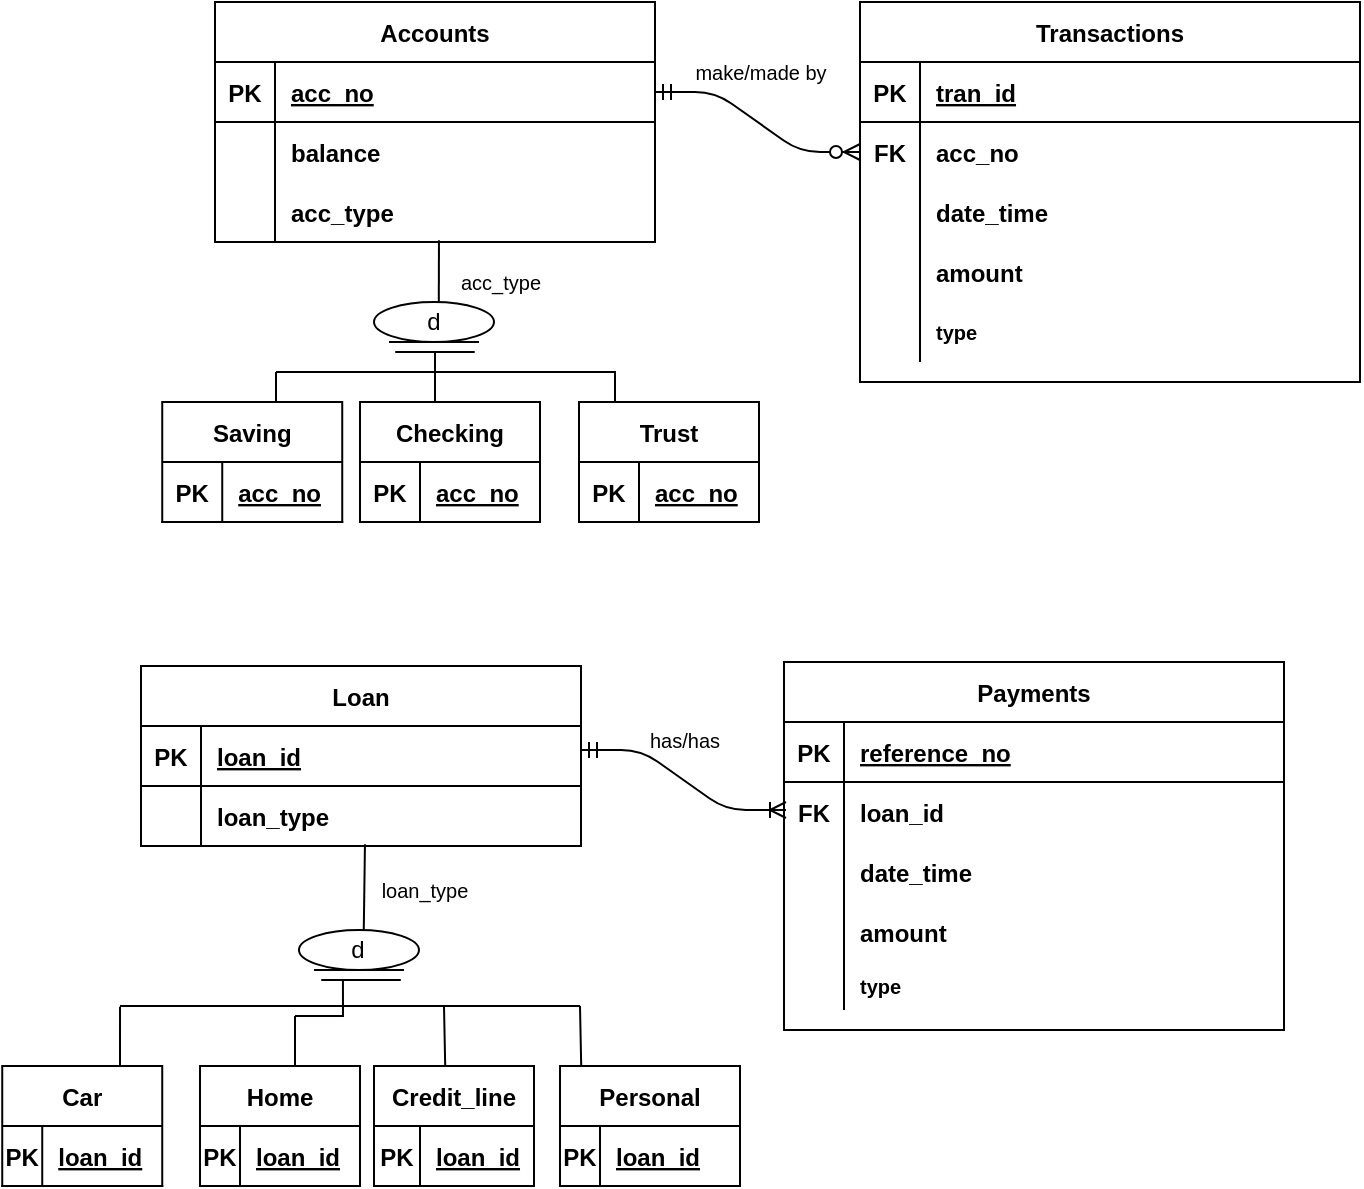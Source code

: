 <mxfile version="17.4.2" type="github" pages="7">
  <diagram id="R2lEEEUBdFMjLlhIrx00" name="Q1-CrowsFoot">
    <mxGraphModel dx="1166" dy="671" grid="1" gridSize="10" guides="1" tooltips="1" connect="1" arrows="1" fold="1" page="1" pageScale="1" pageWidth="850" pageHeight="1100" math="0" shadow="0" extFonts="Permanent Marker^https://fonts.googleapis.com/css?family=Permanent+Marker">
      <root>
        <mxCell id="0" />
        <mxCell id="1" parent="0" />
        <mxCell id="C-vyLk0tnHw3VtMMgP7b-1" value="" style="edgeStyle=entityRelationEdgeStyle;endArrow=ERzeroToMany;startArrow=ERmandOne;endFill=1;startFill=0;" parent="1" source="C-vyLk0tnHw3VtMMgP7b-24" target="C-vyLk0tnHw3VtMMgP7b-6" edge="1">
          <mxGeometry width="100" height="100" relative="1" as="geometry">
            <mxPoint x="340" y="720" as="sourcePoint" />
            <mxPoint x="440" y="620" as="targetPoint" />
          </mxGeometry>
        </mxCell>
        <mxCell id="C-vyLk0tnHw3VtMMgP7b-2" value="Transactions" style="shape=table;startSize=30;container=1;collapsible=1;childLayout=tableLayout;fixedRows=1;rowLines=0;fontStyle=1;align=center;resizeLast=1;" parent="1" vertex="1">
          <mxGeometry x="450" y="120" width="250" height="190" as="geometry" />
        </mxCell>
        <mxCell id="C-vyLk0tnHw3VtMMgP7b-3" value="" style="shape=partialRectangle;collapsible=0;dropTarget=0;pointerEvents=0;fillColor=none;points=[[0,0.5],[1,0.5]];portConstraint=eastwest;top=0;left=0;right=0;bottom=1;" parent="C-vyLk0tnHw3VtMMgP7b-2" vertex="1">
          <mxGeometry y="30" width="250" height="30" as="geometry" />
        </mxCell>
        <mxCell id="C-vyLk0tnHw3VtMMgP7b-4" value="PK" style="shape=partialRectangle;overflow=hidden;connectable=0;fillColor=none;top=0;left=0;bottom=0;right=0;fontStyle=1;" parent="C-vyLk0tnHw3VtMMgP7b-3" vertex="1">
          <mxGeometry width="30" height="30" as="geometry">
            <mxRectangle width="30" height="30" as="alternateBounds" />
          </mxGeometry>
        </mxCell>
        <mxCell id="C-vyLk0tnHw3VtMMgP7b-5" value="tran_id" style="shape=partialRectangle;overflow=hidden;connectable=0;fillColor=none;top=0;left=0;bottom=0;right=0;align=left;spacingLeft=6;fontStyle=5;" parent="C-vyLk0tnHw3VtMMgP7b-3" vertex="1">
          <mxGeometry x="30" width="220" height="30" as="geometry">
            <mxRectangle width="220" height="30" as="alternateBounds" />
          </mxGeometry>
        </mxCell>
        <mxCell id="C-vyLk0tnHw3VtMMgP7b-6" value="" style="shape=partialRectangle;collapsible=0;dropTarget=0;pointerEvents=0;fillColor=none;points=[[0,0.5],[1,0.5]];portConstraint=eastwest;top=0;left=0;right=0;bottom=0;" parent="C-vyLk0tnHw3VtMMgP7b-2" vertex="1">
          <mxGeometry y="60" width="250" height="30" as="geometry" />
        </mxCell>
        <mxCell id="C-vyLk0tnHw3VtMMgP7b-7" value="FK" style="shape=partialRectangle;overflow=hidden;connectable=0;fillColor=none;top=0;left=0;bottom=0;right=0;fontStyle=1" parent="C-vyLk0tnHw3VtMMgP7b-6" vertex="1">
          <mxGeometry width="30" height="30" as="geometry">
            <mxRectangle width="30" height="30" as="alternateBounds" />
          </mxGeometry>
        </mxCell>
        <mxCell id="C-vyLk0tnHw3VtMMgP7b-8" value="acc_no" style="shape=partialRectangle;overflow=hidden;connectable=0;fillColor=none;top=0;left=0;bottom=0;right=0;align=left;spacingLeft=6;fontStyle=1" parent="C-vyLk0tnHw3VtMMgP7b-6" vertex="1">
          <mxGeometry x="30" width="220" height="30" as="geometry">
            <mxRectangle width="220" height="30" as="alternateBounds" />
          </mxGeometry>
        </mxCell>
        <mxCell id="C-vyLk0tnHw3VtMMgP7b-9" value="" style="shape=partialRectangle;collapsible=0;dropTarget=0;pointerEvents=0;fillColor=none;points=[[0,0.5],[1,0.5]];portConstraint=eastwest;top=0;left=0;right=0;bottom=0;" parent="C-vyLk0tnHw3VtMMgP7b-2" vertex="1">
          <mxGeometry y="90" width="250" height="30" as="geometry" />
        </mxCell>
        <mxCell id="C-vyLk0tnHw3VtMMgP7b-10" value="" style="shape=partialRectangle;overflow=hidden;connectable=0;fillColor=none;top=0;left=0;bottom=0;right=0;" parent="C-vyLk0tnHw3VtMMgP7b-9" vertex="1">
          <mxGeometry width="30" height="30" as="geometry">
            <mxRectangle width="30" height="30" as="alternateBounds" />
          </mxGeometry>
        </mxCell>
        <mxCell id="C-vyLk0tnHw3VtMMgP7b-11" value="date_time " style="shape=partialRectangle;overflow=hidden;connectable=0;fillColor=none;top=0;left=0;bottom=0;right=0;align=left;spacingLeft=6;fontStyle=1" parent="C-vyLk0tnHw3VtMMgP7b-9" vertex="1">
          <mxGeometry x="30" width="220" height="30" as="geometry">
            <mxRectangle width="220" height="30" as="alternateBounds" />
          </mxGeometry>
        </mxCell>
        <mxCell id="00_CSxPbnxCLIGateTWn-17" value="" style="shape=tableRow;horizontal=0;startSize=0;swimlaneHead=0;swimlaneBody=0;fillColor=none;collapsible=0;dropTarget=0;points=[[0,0.5],[1,0.5]];portConstraint=eastwest;top=0;left=0;right=0;bottom=0;" vertex="1" parent="C-vyLk0tnHw3VtMMgP7b-2">
          <mxGeometry y="120" width="250" height="30" as="geometry" />
        </mxCell>
        <mxCell id="00_CSxPbnxCLIGateTWn-18" value="" style="shape=partialRectangle;connectable=0;fillColor=none;top=0;left=0;bottom=0;right=0;editable=1;overflow=hidden;" vertex="1" parent="00_CSxPbnxCLIGateTWn-17">
          <mxGeometry width="30" height="30" as="geometry">
            <mxRectangle width="30" height="30" as="alternateBounds" />
          </mxGeometry>
        </mxCell>
        <mxCell id="00_CSxPbnxCLIGateTWn-19" value="amount" style="shape=partialRectangle;connectable=0;fillColor=none;top=0;left=0;bottom=0;right=0;align=left;spacingLeft=6;overflow=hidden;fontStyle=1" vertex="1" parent="00_CSxPbnxCLIGateTWn-17">
          <mxGeometry x="30" width="220" height="30" as="geometry">
            <mxRectangle width="220" height="30" as="alternateBounds" />
          </mxGeometry>
        </mxCell>
        <mxCell id="00_CSxPbnxCLIGateTWn-125" value="" style="shape=tableRow;horizontal=0;startSize=0;swimlaneHead=0;swimlaneBody=0;fillColor=none;collapsible=0;dropTarget=0;points=[[0,0.5],[1,0.5]];portConstraint=eastwest;top=0;left=0;right=0;bottom=0;fontSize=10;strokeWidth=1;" vertex="1" parent="C-vyLk0tnHw3VtMMgP7b-2">
          <mxGeometry y="150" width="250" height="30" as="geometry" />
        </mxCell>
        <mxCell id="00_CSxPbnxCLIGateTWn-126" value="" style="shape=partialRectangle;connectable=0;fillColor=none;top=0;left=0;bottom=0;right=0;editable=1;overflow=hidden;fontSize=10;strokeWidth=1;" vertex="1" parent="00_CSxPbnxCLIGateTWn-125">
          <mxGeometry width="30" height="30" as="geometry">
            <mxRectangle width="30" height="30" as="alternateBounds" />
          </mxGeometry>
        </mxCell>
        <mxCell id="00_CSxPbnxCLIGateTWn-127" value="type" style="shape=partialRectangle;connectable=0;fillColor=none;top=0;left=0;bottom=0;right=0;align=left;spacingLeft=6;overflow=hidden;fontSize=10;strokeWidth=1;fontStyle=1" vertex="1" parent="00_CSxPbnxCLIGateTWn-125">
          <mxGeometry x="30" width="220" height="30" as="geometry">
            <mxRectangle width="220" height="30" as="alternateBounds" />
          </mxGeometry>
        </mxCell>
        <mxCell id="C-vyLk0tnHw3VtMMgP7b-13" value="Payments" style="shape=table;startSize=30;container=1;collapsible=1;childLayout=tableLayout;fixedRows=1;rowLines=0;fontStyle=1;align=center;resizeLast=1;" parent="1" vertex="1">
          <mxGeometry x="412" y="450" width="250" height="184" as="geometry" />
        </mxCell>
        <mxCell id="C-vyLk0tnHw3VtMMgP7b-14" value="" style="shape=partialRectangle;collapsible=0;dropTarget=0;pointerEvents=0;fillColor=none;points=[[0,0.5],[1,0.5]];portConstraint=eastwest;top=0;left=0;right=0;bottom=1;" parent="C-vyLk0tnHw3VtMMgP7b-13" vertex="1">
          <mxGeometry y="30" width="250" height="30" as="geometry" />
        </mxCell>
        <mxCell id="C-vyLk0tnHw3VtMMgP7b-15" value="PK" style="shape=partialRectangle;overflow=hidden;connectable=0;fillColor=none;top=0;left=0;bottom=0;right=0;fontStyle=1;" parent="C-vyLk0tnHw3VtMMgP7b-14" vertex="1">
          <mxGeometry width="30" height="30" as="geometry">
            <mxRectangle width="30" height="30" as="alternateBounds" />
          </mxGeometry>
        </mxCell>
        <mxCell id="C-vyLk0tnHw3VtMMgP7b-16" value="reference_no" style="shape=partialRectangle;overflow=hidden;connectable=0;fillColor=none;top=0;left=0;bottom=0;right=0;align=left;spacingLeft=6;fontStyle=5;" parent="C-vyLk0tnHw3VtMMgP7b-14" vertex="1">
          <mxGeometry x="30" width="220" height="30" as="geometry">
            <mxRectangle width="220" height="30" as="alternateBounds" />
          </mxGeometry>
        </mxCell>
        <mxCell id="C-vyLk0tnHw3VtMMgP7b-17" value="" style="shape=partialRectangle;collapsible=0;dropTarget=0;pointerEvents=0;fillColor=none;points=[[0,0.5],[1,0.5]];portConstraint=eastwest;top=0;left=0;right=0;bottom=0;" parent="C-vyLk0tnHw3VtMMgP7b-13" vertex="1">
          <mxGeometry y="60" width="250" height="30" as="geometry" />
        </mxCell>
        <mxCell id="C-vyLk0tnHw3VtMMgP7b-18" value="FK" style="shape=partialRectangle;overflow=hidden;connectable=0;fillColor=none;top=0;left=0;bottom=0;right=0;fontStyle=1" parent="C-vyLk0tnHw3VtMMgP7b-17" vertex="1">
          <mxGeometry width="30" height="30" as="geometry">
            <mxRectangle width="30" height="30" as="alternateBounds" />
          </mxGeometry>
        </mxCell>
        <mxCell id="C-vyLk0tnHw3VtMMgP7b-19" value="loan_id  " style="shape=partialRectangle;overflow=hidden;connectable=0;fillColor=none;top=0;left=0;bottom=0;right=0;align=left;spacingLeft=6;fontStyle=1" parent="C-vyLk0tnHw3VtMMgP7b-17" vertex="1">
          <mxGeometry x="30" width="220" height="30" as="geometry">
            <mxRectangle width="220" height="30" as="alternateBounds" />
          </mxGeometry>
        </mxCell>
        <mxCell id="C-vyLk0tnHw3VtMMgP7b-20" value="" style="shape=partialRectangle;collapsible=0;dropTarget=0;pointerEvents=0;fillColor=none;points=[[0,0.5],[1,0.5]];portConstraint=eastwest;top=0;left=0;right=0;bottom=0;" parent="C-vyLk0tnHw3VtMMgP7b-13" vertex="1">
          <mxGeometry y="90" width="250" height="30" as="geometry" />
        </mxCell>
        <mxCell id="C-vyLk0tnHw3VtMMgP7b-21" value="" style="shape=partialRectangle;overflow=hidden;connectable=0;fillColor=none;top=0;left=0;bottom=0;right=0;" parent="C-vyLk0tnHw3VtMMgP7b-20" vertex="1">
          <mxGeometry width="30" height="30" as="geometry">
            <mxRectangle width="30" height="30" as="alternateBounds" />
          </mxGeometry>
        </mxCell>
        <mxCell id="C-vyLk0tnHw3VtMMgP7b-22" value="date_time" style="shape=partialRectangle;overflow=hidden;connectable=0;fillColor=none;top=0;left=0;bottom=0;right=0;align=left;spacingLeft=6;fontStyle=1" parent="C-vyLk0tnHw3VtMMgP7b-20" vertex="1">
          <mxGeometry x="30" width="220" height="30" as="geometry">
            <mxRectangle width="220" height="30" as="alternateBounds" />
          </mxGeometry>
        </mxCell>
        <mxCell id="00_CSxPbnxCLIGateTWn-11" value="" style="shape=tableRow;horizontal=0;startSize=0;swimlaneHead=0;swimlaneBody=0;fillColor=none;collapsible=0;dropTarget=0;points=[[0,0.5],[1,0.5]];portConstraint=eastwest;top=0;left=0;right=0;bottom=0;" vertex="1" parent="C-vyLk0tnHw3VtMMgP7b-13">
          <mxGeometry y="120" width="250" height="30" as="geometry" />
        </mxCell>
        <mxCell id="00_CSxPbnxCLIGateTWn-12" value="" style="shape=partialRectangle;connectable=0;fillColor=none;top=0;left=0;bottom=0;right=0;editable=1;overflow=hidden;" vertex="1" parent="00_CSxPbnxCLIGateTWn-11">
          <mxGeometry width="30" height="30" as="geometry">
            <mxRectangle width="30" height="30" as="alternateBounds" />
          </mxGeometry>
        </mxCell>
        <mxCell id="00_CSxPbnxCLIGateTWn-13" value="amount" style="shape=partialRectangle;connectable=0;fillColor=none;top=0;left=0;bottom=0;right=0;align=left;spacingLeft=6;overflow=hidden;fontStyle=1" vertex="1" parent="00_CSxPbnxCLIGateTWn-11">
          <mxGeometry x="30" width="220" height="30" as="geometry">
            <mxRectangle width="220" height="30" as="alternateBounds" />
          </mxGeometry>
        </mxCell>
        <mxCell id="00_CSxPbnxCLIGateTWn-128" value="" style="shape=tableRow;horizontal=0;startSize=0;swimlaneHead=0;swimlaneBody=0;fillColor=none;collapsible=0;dropTarget=0;points=[[0,0.5],[1,0.5]];portConstraint=eastwest;top=0;left=0;right=0;bottom=0;fontSize=10;strokeWidth=1;" vertex="1" parent="C-vyLk0tnHw3VtMMgP7b-13">
          <mxGeometry y="150" width="250" height="24" as="geometry" />
        </mxCell>
        <mxCell id="00_CSxPbnxCLIGateTWn-129" value="" style="shape=partialRectangle;connectable=0;fillColor=none;top=0;left=0;bottom=0;right=0;editable=1;overflow=hidden;fontSize=10;strokeWidth=1;" vertex="1" parent="00_CSxPbnxCLIGateTWn-128">
          <mxGeometry width="30" height="24" as="geometry">
            <mxRectangle width="30" height="24" as="alternateBounds" />
          </mxGeometry>
        </mxCell>
        <mxCell id="00_CSxPbnxCLIGateTWn-130" value="type" style="shape=partialRectangle;connectable=0;fillColor=none;top=0;left=0;bottom=0;right=0;align=left;spacingLeft=6;overflow=hidden;fontSize=10;strokeWidth=1;fontStyle=1" vertex="1" parent="00_CSxPbnxCLIGateTWn-128">
          <mxGeometry x="30" width="220" height="24" as="geometry">
            <mxRectangle width="220" height="24" as="alternateBounds" />
          </mxGeometry>
        </mxCell>
        <mxCell id="C-vyLk0tnHw3VtMMgP7b-23" value="Accounts" style="shape=table;startSize=30;container=1;collapsible=1;childLayout=tableLayout;fixedRows=1;rowLines=0;fontStyle=1;align=center;resizeLast=1;" parent="1" vertex="1">
          <mxGeometry x="127.5" y="120" width="220" height="120" as="geometry" />
        </mxCell>
        <mxCell id="C-vyLk0tnHw3VtMMgP7b-24" value="" style="shape=partialRectangle;collapsible=0;dropTarget=0;pointerEvents=0;fillColor=none;points=[[0,0.5],[1,0.5]];portConstraint=eastwest;top=0;left=0;right=0;bottom=1;" parent="C-vyLk0tnHw3VtMMgP7b-23" vertex="1">
          <mxGeometry y="30" width="220" height="30" as="geometry" />
        </mxCell>
        <mxCell id="C-vyLk0tnHw3VtMMgP7b-25" value="PK" style="shape=partialRectangle;overflow=hidden;connectable=0;fillColor=none;top=0;left=0;bottom=0;right=0;fontStyle=1;" parent="C-vyLk0tnHw3VtMMgP7b-24" vertex="1">
          <mxGeometry width="30" height="30" as="geometry">
            <mxRectangle width="30" height="30" as="alternateBounds" />
          </mxGeometry>
        </mxCell>
        <mxCell id="C-vyLk0tnHw3VtMMgP7b-26" value="acc_no" style="shape=partialRectangle;overflow=hidden;connectable=0;fillColor=none;top=0;left=0;bottom=0;right=0;align=left;spacingLeft=6;fontStyle=5;" parent="C-vyLk0tnHw3VtMMgP7b-24" vertex="1">
          <mxGeometry x="30" width="190" height="30" as="geometry">
            <mxRectangle width="190" height="30" as="alternateBounds" />
          </mxGeometry>
        </mxCell>
        <mxCell id="C-vyLk0tnHw3VtMMgP7b-27" value="" style="shape=partialRectangle;collapsible=0;dropTarget=0;pointerEvents=0;fillColor=none;points=[[0,0.5],[1,0.5]];portConstraint=eastwest;top=0;left=0;right=0;bottom=0;" parent="C-vyLk0tnHw3VtMMgP7b-23" vertex="1">
          <mxGeometry y="60" width="220" height="30" as="geometry" />
        </mxCell>
        <mxCell id="C-vyLk0tnHw3VtMMgP7b-28" value="" style="shape=partialRectangle;overflow=hidden;connectable=0;fillColor=none;top=0;left=0;bottom=0;right=0;" parent="C-vyLk0tnHw3VtMMgP7b-27" vertex="1">
          <mxGeometry width="30" height="30" as="geometry">
            <mxRectangle width="30" height="30" as="alternateBounds" />
          </mxGeometry>
        </mxCell>
        <mxCell id="C-vyLk0tnHw3VtMMgP7b-29" value="balance" style="shape=partialRectangle;overflow=hidden;connectable=0;fillColor=none;top=0;left=0;bottom=0;right=0;align=left;spacingLeft=6;fontStyle=1" parent="C-vyLk0tnHw3VtMMgP7b-27" vertex="1">
          <mxGeometry x="30" width="190" height="30" as="geometry">
            <mxRectangle width="190" height="30" as="alternateBounds" />
          </mxGeometry>
        </mxCell>
        <mxCell id="00_CSxPbnxCLIGateTWn-20" value="" style="shape=tableRow;horizontal=0;startSize=0;swimlaneHead=0;swimlaneBody=0;fillColor=none;collapsible=0;dropTarget=0;points=[[0,0.5],[1,0.5]];portConstraint=eastwest;top=0;left=0;right=0;bottom=0;" vertex="1" parent="C-vyLk0tnHw3VtMMgP7b-23">
          <mxGeometry y="90" width="220" height="30" as="geometry" />
        </mxCell>
        <mxCell id="00_CSxPbnxCLIGateTWn-21" value="" style="shape=partialRectangle;connectable=0;fillColor=none;top=0;left=0;bottom=0;right=0;editable=1;overflow=hidden;" vertex="1" parent="00_CSxPbnxCLIGateTWn-20">
          <mxGeometry width="30" height="30" as="geometry">
            <mxRectangle width="30" height="30" as="alternateBounds" />
          </mxGeometry>
        </mxCell>
        <mxCell id="00_CSxPbnxCLIGateTWn-22" value="acc_type" style="shape=partialRectangle;connectable=0;fillColor=none;top=0;left=0;bottom=0;right=0;align=left;spacingLeft=6;overflow=hidden;fontStyle=1" vertex="1" parent="00_CSxPbnxCLIGateTWn-20">
          <mxGeometry x="30" width="190" height="30" as="geometry">
            <mxRectangle width="190" height="30" as="alternateBounds" />
          </mxGeometry>
        </mxCell>
        <mxCell id="00_CSxPbnxCLIGateTWn-24" value="" style="endArrow=none;html=1;rounded=0;exitX=0.54;exitY=0.007;exitDx=0;exitDy=0;exitPerimeter=0;entryX=0.509;entryY=0.97;entryDx=0;entryDy=0;entryPerimeter=0;" edge="1" parent="1" source="00_CSxPbnxCLIGateTWn-25" target="00_CSxPbnxCLIGateTWn-20">
          <mxGeometry width="50" height="50" relative="1" as="geometry">
            <mxPoint x="240" y="290" as="sourcePoint" />
            <mxPoint x="240" y="250" as="targetPoint" />
          </mxGeometry>
        </mxCell>
        <mxCell id="00_CSxPbnxCLIGateTWn-25" value="d" style="ellipse;shape=umlEntity;whiteSpace=wrap;html=1;" vertex="1" parent="1">
          <mxGeometry x="207" y="270" width="60" height="20" as="geometry" />
        </mxCell>
        <mxCell id="00_CSxPbnxCLIGateTWn-26" value="" style="line;strokeWidth=1;rotatable=0;dashed=0;labelPosition=right;align=left;verticalAlign=middle;spacingTop=0;spacingLeft=6;points=[];portConstraint=eastwest;" vertex="1" parent="1">
          <mxGeometry x="217.62" y="290" width="39.75" height="10" as="geometry" />
        </mxCell>
        <mxCell id="00_CSxPbnxCLIGateTWn-27" value="&lt;font style=&quot;font-size: 10px&quot;&gt;acc_type&lt;/font&gt;" style="text;html=1;align=center;verticalAlign=middle;resizable=0;points=[];autosize=1;strokeColor=none;fillColor=none;" vertex="1" parent="1">
          <mxGeometry x="240" y="250" width="60" height="20" as="geometry" />
        </mxCell>
        <mxCell id="00_CSxPbnxCLIGateTWn-69" value="" style="edgeStyle=orthogonalEdgeStyle;rounded=0;orthogonalLoop=1;jettySize=auto;html=1;fontSize=6;endArrow=none;endFill=0;" edge="1" parent="1" target="00_CSxPbnxCLIGateTWn-67">
          <mxGeometry relative="1" as="geometry">
            <mxPoint x="173" y="324" as="sourcePoint" />
            <mxPoint x="158" y="304" as="targetPoint" />
            <Array as="points">
              <mxPoint x="158" y="324" />
            </Array>
          </mxGeometry>
        </mxCell>
        <mxCell id="00_CSxPbnxCLIGateTWn-63" value="" style="line;strokeWidth=1;direction=south;html=1;fontSize=10;" vertex="1" parent="1">
          <mxGeometry x="232.49" y="295" width="10" height="25" as="geometry" />
        </mxCell>
        <mxCell id="00_CSxPbnxCLIGateTWn-67" value="" style="line;strokeWidth=1;html=1;perimeter=backbonePerimeter;points=[];outlineConnect=0;fontSize=6;textOpacity=90;" vertex="1" parent="1">
          <mxGeometry x="158" y="300" width="170" height="10" as="geometry" />
        </mxCell>
        <mxCell id="00_CSxPbnxCLIGateTWn-70" value="" style="line;strokeWidth=1;direction=south;html=1;fontSize=10;" vertex="1" parent="1">
          <mxGeometry x="322.49" y="305" width="10" height="15" as="geometry" />
        </mxCell>
        <mxCell id="00_CSxPbnxCLIGateTWn-71" value="Loan" style="shape=table;startSize=30;container=1;collapsible=1;childLayout=tableLayout;fixedRows=1;rowLines=0;fontStyle=1;align=center;resizeLast=1;" vertex="1" parent="1">
          <mxGeometry x="90.5" y="452" width="220" height="90" as="geometry" />
        </mxCell>
        <mxCell id="00_CSxPbnxCLIGateTWn-72" value="" style="shape=partialRectangle;collapsible=0;dropTarget=0;pointerEvents=0;fillColor=none;points=[[0,0.5],[1,0.5]];portConstraint=eastwest;top=0;left=0;right=0;bottom=1;" vertex="1" parent="00_CSxPbnxCLIGateTWn-71">
          <mxGeometry y="30" width="220" height="30" as="geometry" />
        </mxCell>
        <mxCell id="00_CSxPbnxCLIGateTWn-73" value="PK" style="shape=partialRectangle;overflow=hidden;connectable=0;fillColor=none;top=0;left=0;bottom=0;right=0;fontStyle=1;" vertex="1" parent="00_CSxPbnxCLIGateTWn-72">
          <mxGeometry width="30" height="30" as="geometry">
            <mxRectangle width="30" height="30" as="alternateBounds" />
          </mxGeometry>
        </mxCell>
        <mxCell id="00_CSxPbnxCLIGateTWn-74" value="loan_id" style="shape=partialRectangle;overflow=hidden;connectable=0;fillColor=none;top=0;left=0;bottom=0;right=0;align=left;spacingLeft=6;fontStyle=5;" vertex="1" parent="00_CSxPbnxCLIGateTWn-72">
          <mxGeometry x="30" width="190" height="30" as="geometry">
            <mxRectangle width="190" height="30" as="alternateBounds" />
          </mxGeometry>
        </mxCell>
        <mxCell id="00_CSxPbnxCLIGateTWn-78" value="" style="shape=tableRow;horizontal=0;startSize=0;swimlaneHead=0;swimlaneBody=0;fillColor=none;collapsible=0;dropTarget=0;points=[[0,0.5],[1,0.5]];portConstraint=eastwest;top=0;left=0;right=0;bottom=0;" vertex="1" parent="00_CSxPbnxCLIGateTWn-71">
          <mxGeometry y="60" width="220" height="30" as="geometry" />
        </mxCell>
        <mxCell id="00_CSxPbnxCLIGateTWn-79" value="" style="shape=partialRectangle;connectable=0;fillColor=none;top=0;left=0;bottom=0;right=0;editable=1;overflow=hidden;" vertex="1" parent="00_CSxPbnxCLIGateTWn-78">
          <mxGeometry width="30" height="30" as="geometry">
            <mxRectangle width="30" height="30" as="alternateBounds" />
          </mxGeometry>
        </mxCell>
        <mxCell id="00_CSxPbnxCLIGateTWn-80" value="loan_type" style="shape=partialRectangle;connectable=0;fillColor=none;top=0;left=0;bottom=0;right=0;align=left;spacingLeft=6;overflow=hidden;fontStyle=1" vertex="1" parent="00_CSxPbnxCLIGateTWn-78">
          <mxGeometry x="30" width="190" height="30" as="geometry">
            <mxRectangle width="190" height="30" as="alternateBounds" />
          </mxGeometry>
        </mxCell>
        <mxCell id="00_CSxPbnxCLIGateTWn-81" value="" style="endArrow=none;html=1;rounded=0;exitX=0.54;exitY=0.007;exitDx=0;exitDy=0;exitPerimeter=0;entryX=0.509;entryY=0.97;entryDx=0;entryDy=0;entryPerimeter=0;" edge="1" parent="1" source="00_CSxPbnxCLIGateTWn-82" target="00_CSxPbnxCLIGateTWn-78">
          <mxGeometry width="50" height="50" relative="1" as="geometry">
            <mxPoint x="203" y="622" as="sourcePoint" />
            <mxPoint x="203" y="582" as="targetPoint" />
          </mxGeometry>
        </mxCell>
        <mxCell id="00_CSxPbnxCLIGateTWn-82" value="d" style="ellipse;shape=umlEntity;whiteSpace=wrap;html=1;" vertex="1" parent="1">
          <mxGeometry x="169.49" y="584" width="60" height="20" as="geometry" />
        </mxCell>
        <mxCell id="00_CSxPbnxCLIGateTWn-83" value="" style="line;strokeWidth=1;rotatable=0;dashed=0;labelPosition=right;align=left;verticalAlign=middle;spacingTop=0;spacingLeft=6;points=[];portConstraint=eastwest;" vertex="1" parent="1">
          <mxGeometry x="180.63" y="604" width="39.75" height="10" as="geometry" />
        </mxCell>
        <mxCell id="00_CSxPbnxCLIGateTWn-84" value="&lt;font style=&quot;font-size: 10px&quot;&gt;loan_type&lt;/font&gt;" style="text;html=1;align=center;verticalAlign=middle;resizable=0;points=[];autosize=1;strokeColor=none;fillColor=none;" vertex="1" parent="1">
          <mxGeometry x="202" y="554" width="60" height="20" as="geometry" />
        </mxCell>
        <mxCell id="00_CSxPbnxCLIGateTWn-85" value="" style="edgeStyle=orthogonalEdgeStyle;rounded=0;orthogonalLoop=1;jettySize=auto;html=1;fontSize=6;endArrow=none;endFill=0;" edge="1" parent="1">
          <mxGeometry relative="1" as="geometry">
            <mxPoint x="95" y="656" as="sourcePoint" />
            <mxPoint x="80.009" y="622.317" as="targetPoint" />
            <Array as="points">
              <mxPoint x="80" y="656" />
            </Array>
          </mxGeometry>
        </mxCell>
        <mxCell id="00_CSxPbnxCLIGateTWn-93" style="edgeStyle=orthogonalEdgeStyle;rounded=0;orthogonalLoop=1;jettySize=auto;html=1;exitX=0;exitY=0.5;exitDx=0;exitDy=0;exitPerimeter=0;entryX=0.499;entryY=0.546;entryDx=0;entryDy=0;entryPerimeter=0;fontSize=6;endArrow=none;endFill=0;" edge="1" parent="1">
          <mxGeometry relative="1" as="geometry">
            <mxPoint x="167.49" y="627" as="sourcePoint" />
            <mxPoint x="191.465" y="609.46" as="targetPoint" />
          </mxGeometry>
        </mxCell>
        <mxCell id="00_CSxPbnxCLIGateTWn-89" value="" style="line;strokeWidth=1;direction=south;html=1;fontSize=10;" vertex="1" parent="1">
          <mxGeometry x="162.49" y="627" width="10" height="25" as="geometry" />
        </mxCell>
        <mxCell id="00_CSxPbnxCLIGateTWn-90" value="" style="line;strokeWidth=1;html=1;perimeter=backbonePerimeter;points=[];outlineConnect=0;fontSize=6;textOpacity=90;" vertex="1" parent="1">
          <mxGeometry x="80" y="617" width="230" height="10" as="geometry" />
        </mxCell>
        <mxCell id="00_CSxPbnxCLIGateTWn-120" value="" style="edgeStyle=orthogonalEdgeStyle;rounded=0;orthogonalLoop=1;jettySize=auto;html=1;fontSize=6;endArrow=none;endFill=0;exitX=0.467;exitY=0.032;exitDx=0;exitDy=0;exitPerimeter=0;" edge="1" parent="1">
          <mxGeometry relative="1" as="geometry">
            <mxPoint x="242.619" y="650.64" as="sourcePoint" />
            <mxPoint x="242" y="622" as="targetPoint" />
            <Array as="points">
              <mxPoint x="243" y="652" />
              <mxPoint x="242" y="652" />
            </Array>
          </mxGeometry>
        </mxCell>
        <mxCell id="00_CSxPbnxCLIGateTWn-122" value="" style="edgeStyle=entityRelationEdgeStyle;endArrow=ERoneToMany;startArrow=ERmandOne;endFill=0;startFill=0;" edge="1" parent="1">
          <mxGeometry width="100" height="100" relative="1" as="geometry">
            <mxPoint x="310.5" y="494" as="sourcePoint" />
            <mxPoint x="413" y="524" as="targetPoint" />
          </mxGeometry>
        </mxCell>
        <mxCell id="00_CSxPbnxCLIGateTWn-123" value="&lt;font style=&quot;font-size: 10px&quot;&gt;make/made by&lt;/font&gt;" style="text;html=1;align=center;verticalAlign=middle;resizable=0;points=[];autosize=1;strokeColor=none;fillColor=none;fontSize=6;" vertex="1" parent="1">
          <mxGeometry x="360" y="150" width="80" height="10" as="geometry" />
        </mxCell>
        <mxCell id="00_CSxPbnxCLIGateTWn-124" value="&lt;font style=&quot;font-size: 10px&quot;&gt;has/has&lt;/font&gt;" style="text;html=1;align=center;verticalAlign=middle;resizable=0;points=[];autosize=1;strokeColor=none;fillColor=none;fontSize=6;" vertex="1" parent="1">
          <mxGeometry x="337" y="484" width="50" height="10" as="geometry" />
        </mxCell>
        <mxCell id="-qeI5dG_QsON_zAscdc0-1" value="Saving" style="shape=table;startSize=30;container=1;collapsible=1;childLayout=tableLayout;fixedRows=1;rowLines=0;fontStyle=1;align=center;resizeLast=1;" vertex="1" parent="1">
          <mxGeometry x="101.12" y="320" width="90" height="60" as="geometry" />
        </mxCell>
        <mxCell id="-qeI5dG_QsON_zAscdc0-2" value="" style="shape=partialRectangle;collapsible=0;dropTarget=0;pointerEvents=0;fillColor=none;points=[[0,0.5],[1,0.5]];portConstraint=eastwest;top=0;left=0;right=0;bottom=1;" vertex="1" parent="-qeI5dG_QsON_zAscdc0-1">
          <mxGeometry y="30" width="90" height="30" as="geometry" />
        </mxCell>
        <mxCell id="-qeI5dG_QsON_zAscdc0-3" value="PK" style="shape=partialRectangle;overflow=hidden;connectable=0;fillColor=none;top=0;left=0;bottom=0;right=0;fontStyle=1;" vertex="1" parent="-qeI5dG_QsON_zAscdc0-2">
          <mxGeometry width="30" height="30" as="geometry">
            <mxRectangle width="30" height="30" as="alternateBounds" />
          </mxGeometry>
        </mxCell>
        <mxCell id="-qeI5dG_QsON_zAscdc0-4" value="acc_no" style="shape=partialRectangle;overflow=hidden;connectable=0;fillColor=none;top=0;left=0;bottom=0;right=0;align=left;spacingLeft=6;fontStyle=5;" vertex="1" parent="-qeI5dG_QsON_zAscdc0-2">
          <mxGeometry x="30" width="60" height="30" as="geometry">
            <mxRectangle width="60" height="30" as="alternateBounds" />
          </mxGeometry>
        </mxCell>
        <mxCell id="-qeI5dG_QsON_zAscdc0-11" value="Checking" style="shape=table;startSize=30;container=1;collapsible=1;childLayout=tableLayout;fixedRows=1;rowLines=0;fontStyle=1;align=center;resizeLast=1;" vertex="1" parent="1">
          <mxGeometry x="200" y="320" width="90" height="60" as="geometry" />
        </mxCell>
        <mxCell id="-qeI5dG_QsON_zAscdc0-12" value="" style="shape=partialRectangle;collapsible=0;dropTarget=0;pointerEvents=0;fillColor=none;points=[[0,0.5],[1,0.5]];portConstraint=eastwest;top=0;left=0;right=0;bottom=1;" vertex="1" parent="-qeI5dG_QsON_zAscdc0-11">
          <mxGeometry y="30" width="90" height="30" as="geometry" />
        </mxCell>
        <mxCell id="-qeI5dG_QsON_zAscdc0-13" value="PK" style="shape=partialRectangle;overflow=hidden;connectable=0;fillColor=none;top=0;left=0;bottom=0;right=0;fontStyle=1;" vertex="1" parent="-qeI5dG_QsON_zAscdc0-12">
          <mxGeometry width="30" height="30" as="geometry">
            <mxRectangle width="30" height="30" as="alternateBounds" />
          </mxGeometry>
        </mxCell>
        <mxCell id="-qeI5dG_QsON_zAscdc0-14" value="acc_no" style="shape=partialRectangle;overflow=hidden;connectable=0;fillColor=none;top=0;left=0;bottom=0;right=0;align=left;spacingLeft=6;fontStyle=5;" vertex="1" parent="-qeI5dG_QsON_zAscdc0-12">
          <mxGeometry x="30" width="60" height="30" as="geometry">
            <mxRectangle width="60" height="30" as="alternateBounds" />
          </mxGeometry>
        </mxCell>
        <mxCell id="-qeI5dG_QsON_zAscdc0-15" value="Trust" style="shape=table;startSize=30;container=1;collapsible=1;childLayout=tableLayout;fixedRows=1;rowLines=0;fontStyle=1;align=center;resizeLast=1;" vertex="1" parent="1">
          <mxGeometry x="309.5" y="320" width="90" height="60" as="geometry" />
        </mxCell>
        <mxCell id="-qeI5dG_QsON_zAscdc0-16" value="" style="shape=partialRectangle;collapsible=0;dropTarget=0;pointerEvents=0;fillColor=none;points=[[0,0.5],[1,0.5]];portConstraint=eastwest;top=0;left=0;right=0;bottom=1;" vertex="1" parent="-qeI5dG_QsON_zAscdc0-15">
          <mxGeometry y="30" width="90" height="30" as="geometry" />
        </mxCell>
        <mxCell id="-qeI5dG_QsON_zAscdc0-17" value="PK" style="shape=partialRectangle;overflow=hidden;connectable=0;fillColor=none;top=0;left=0;bottom=0;right=0;fontStyle=1;" vertex="1" parent="-qeI5dG_QsON_zAscdc0-16">
          <mxGeometry width="30" height="30" as="geometry">
            <mxRectangle width="30" height="30" as="alternateBounds" />
          </mxGeometry>
        </mxCell>
        <mxCell id="-qeI5dG_QsON_zAscdc0-18" value="acc_no" style="shape=partialRectangle;overflow=hidden;connectable=0;fillColor=none;top=0;left=0;bottom=0;right=0;align=left;spacingLeft=6;fontStyle=5;" vertex="1" parent="-qeI5dG_QsON_zAscdc0-16">
          <mxGeometry x="30" width="60" height="30" as="geometry">
            <mxRectangle width="60" height="30" as="alternateBounds" />
          </mxGeometry>
        </mxCell>
        <mxCell id="-qeI5dG_QsON_zAscdc0-19" value="Car" style="shape=table;startSize=30;container=1;collapsible=1;childLayout=tableLayout;fixedRows=1;rowLines=0;fontStyle=1;align=center;resizeLast=1;" vertex="1" parent="1">
          <mxGeometry x="21.12" y="652" width="80" height="60" as="geometry" />
        </mxCell>
        <mxCell id="-qeI5dG_QsON_zAscdc0-20" value="" style="shape=partialRectangle;collapsible=0;dropTarget=0;pointerEvents=0;fillColor=none;points=[[0,0.5],[1,0.5]];portConstraint=eastwest;top=0;left=0;right=0;bottom=1;" vertex="1" parent="-qeI5dG_QsON_zAscdc0-19">
          <mxGeometry y="30" width="80" height="30" as="geometry" />
        </mxCell>
        <mxCell id="-qeI5dG_QsON_zAscdc0-21" value="PK" style="shape=partialRectangle;overflow=hidden;connectable=0;fillColor=none;top=0;left=0;bottom=0;right=0;fontStyle=1;" vertex="1" parent="-qeI5dG_QsON_zAscdc0-20">
          <mxGeometry width="20" height="30" as="geometry">
            <mxRectangle width="20" height="30" as="alternateBounds" />
          </mxGeometry>
        </mxCell>
        <mxCell id="-qeI5dG_QsON_zAscdc0-22" value="loan_id" style="shape=partialRectangle;overflow=hidden;connectable=0;fillColor=none;top=0;left=0;bottom=0;right=0;align=left;spacingLeft=6;fontStyle=5;" vertex="1" parent="-qeI5dG_QsON_zAscdc0-20">
          <mxGeometry x="20" width="60" height="30" as="geometry">
            <mxRectangle width="60" height="30" as="alternateBounds" />
          </mxGeometry>
        </mxCell>
        <mxCell id="-qeI5dG_QsON_zAscdc0-23" value="Home" style="shape=table;startSize=30;container=1;collapsible=1;childLayout=tableLayout;fixedRows=1;rowLines=0;fontStyle=1;align=center;resizeLast=1;" vertex="1" parent="1">
          <mxGeometry x="120" y="652" width="80" height="60" as="geometry" />
        </mxCell>
        <mxCell id="-qeI5dG_QsON_zAscdc0-24" value="" style="shape=partialRectangle;collapsible=0;dropTarget=0;pointerEvents=0;fillColor=none;points=[[0,0.5],[1,0.5]];portConstraint=eastwest;top=0;left=0;right=0;bottom=1;" vertex="1" parent="-qeI5dG_QsON_zAscdc0-23">
          <mxGeometry y="30" width="80" height="30" as="geometry" />
        </mxCell>
        <mxCell id="-qeI5dG_QsON_zAscdc0-25" value="PK" style="shape=partialRectangle;overflow=hidden;connectable=0;fillColor=none;top=0;left=0;bottom=0;right=0;fontStyle=1;" vertex="1" parent="-qeI5dG_QsON_zAscdc0-24">
          <mxGeometry width="20" height="30" as="geometry">
            <mxRectangle width="20" height="30" as="alternateBounds" />
          </mxGeometry>
        </mxCell>
        <mxCell id="-qeI5dG_QsON_zAscdc0-26" value="loan_id" style="shape=partialRectangle;overflow=hidden;connectable=0;fillColor=none;top=0;left=0;bottom=0;right=0;align=left;spacingLeft=6;fontStyle=5;" vertex="1" parent="-qeI5dG_QsON_zAscdc0-24">
          <mxGeometry x="20" width="60" height="30" as="geometry">
            <mxRectangle width="60" height="30" as="alternateBounds" />
          </mxGeometry>
        </mxCell>
        <mxCell id="-qeI5dG_QsON_zAscdc0-27" value="Credit_line" style="shape=table;startSize=30;container=1;collapsible=1;childLayout=tableLayout;fixedRows=1;rowLines=0;fontStyle=1;align=center;resizeLast=1;" vertex="1" parent="1">
          <mxGeometry x="207" y="652" width="80" height="60" as="geometry" />
        </mxCell>
        <mxCell id="-qeI5dG_QsON_zAscdc0-28" value="" style="shape=partialRectangle;collapsible=0;dropTarget=0;pointerEvents=0;fillColor=none;points=[[0,0.5],[1,0.5]];portConstraint=eastwest;top=0;left=0;right=0;bottom=1;" vertex="1" parent="-qeI5dG_QsON_zAscdc0-27">
          <mxGeometry y="30" width="80" height="30" as="geometry" />
        </mxCell>
        <mxCell id="-qeI5dG_QsON_zAscdc0-29" value="PK" style="shape=partialRectangle;overflow=hidden;connectable=0;fillColor=none;top=0;left=0;bottom=0;right=0;fontStyle=1;" vertex="1" parent="-qeI5dG_QsON_zAscdc0-28">
          <mxGeometry width="23" height="30" as="geometry">
            <mxRectangle width="23" height="30" as="alternateBounds" />
          </mxGeometry>
        </mxCell>
        <mxCell id="-qeI5dG_QsON_zAscdc0-30" value="loan_id" style="shape=partialRectangle;overflow=hidden;connectable=0;fillColor=none;top=0;left=0;bottom=0;right=0;align=left;spacingLeft=6;fontStyle=5;" vertex="1" parent="-qeI5dG_QsON_zAscdc0-28">
          <mxGeometry x="23" width="57" height="30" as="geometry">
            <mxRectangle width="57" height="30" as="alternateBounds" />
          </mxGeometry>
        </mxCell>
        <mxCell id="-qeI5dG_QsON_zAscdc0-31" value="" style="edgeStyle=orthogonalEdgeStyle;rounded=0;orthogonalLoop=1;jettySize=auto;html=1;fontSize=6;endArrow=none;endFill=0;exitX=0.467;exitY=0.032;exitDx=0;exitDy=0;exitPerimeter=0;" edge="1" parent="1">
          <mxGeometry relative="1" as="geometry">
            <mxPoint x="310.619" y="650.64" as="sourcePoint" />
            <mxPoint x="310" y="622" as="targetPoint" />
            <Array as="points">
              <mxPoint x="311" y="652" />
              <mxPoint x="310" y="652" />
            </Array>
          </mxGeometry>
        </mxCell>
        <mxCell id="-qeI5dG_QsON_zAscdc0-32" value="Personal" style="shape=table;startSize=30;container=1;collapsible=1;childLayout=tableLayout;fixedRows=1;rowLines=0;fontStyle=1;align=center;resizeLast=1;" vertex="1" parent="1">
          <mxGeometry x="300" y="652" width="90" height="60" as="geometry" />
        </mxCell>
        <mxCell id="-qeI5dG_QsON_zAscdc0-33" value="" style="shape=partialRectangle;collapsible=0;dropTarget=0;pointerEvents=0;fillColor=none;points=[[0,0.5],[1,0.5]];portConstraint=eastwest;top=0;left=0;right=0;bottom=1;" vertex="1" parent="-qeI5dG_QsON_zAscdc0-32">
          <mxGeometry y="30" width="90" height="30" as="geometry" />
        </mxCell>
        <mxCell id="-qeI5dG_QsON_zAscdc0-34" value="PK" style="shape=partialRectangle;overflow=hidden;connectable=0;fillColor=none;top=0;left=0;bottom=0;right=0;fontStyle=1;" vertex="1" parent="-qeI5dG_QsON_zAscdc0-33">
          <mxGeometry width="20" height="30" as="geometry">
            <mxRectangle width="20" height="30" as="alternateBounds" />
          </mxGeometry>
        </mxCell>
        <mxCell id="-qeI5dG_QsON_zAscdc0-35" value="loan_id" style="shape=partialRectangle;overflow=hidden;connectable=0;fillColor=none;top=0;left=0;bottom=0;right=0;align=left;spacingLeft=6;fontStyle=5;" vertex="1" parent="-qeI5dG_QsON_zAscdc0-33">
          <mxGeometry x="20" width="70" height="30" as="geometry">
            <mxRectangle width="70" height="30" as="alternateBounds" />
          </mxGeometry>
        </mxCell>
      </root>
    </mxGraphModel>
  </diagram>
  <diagram id="rupF1iqTMcRlqfwjCK0x" name="Q1-UML">
    <mxGraphModel dx="1166" dy="671" grid="1" gridSize="10" guides="1" tooltips="1" connect="1" arrows="1" fold="1" page="1" pageScale="1" pageWidth="850" pageHeight="1400" math="0" shadow="0">
      <root>
        <mxCell id="0" />
        <mxCell id="1" parent="0" />
        <mxCell id="QScJFIZneg4mxNAnaYGr-2" value="Transactions" style="shape=table;startSize=30;container=1;collapsible=1;childLayout=tableLayout;fixedRows=1;rowLines=0;fontStyle=0;align=center;resizeLast=1;" vertex="1" parent="1">
          <mxGeometry x="455" y="120" width="250" height="160" as="geometry" />
        </mxCell>
        <mxCell id="hUYT-KJgxPK1LCSMFyVZ-7" value="" style="shape=tableRow;horizontal=0;startSize=0;swimlaneHead=0;swimlaneBody=0;fillColor=none;collapsible=0;dropTarget=0;points=[[0,0.5],[1,0.5]];portConstraint=eastwest;top=0;left=0;right=0;bottom=0;fontSize=12;strokeWidth=1;" vertex="1" parent="QScJFIZneg4mxNAnaYGr-2">
          <mxGeometry y="30" width="250" height="30" as="geometry" />
        </mxCell>
        <mxCell id="hUYT-KJgxPK1LCSMFyVZ-8" value="" style="shape=partialRectangle;connectable=0;fillColor=none;top=0;left=0;bottom=0;right=0;editable=1;overflow=hidden;fontSize=12;strokeWidth=1;" vertex="1" parent="hUYT-KJgxPK1LCSMFyVZ-7">
          <mxGeometry width="30" height="30" as="geometry">
            <mxRectangle width="30" height="30" as="alternateBounds" />
          </mxGeometry>
        </mxCell>
        <mxCell id="hUYT-KJgxPK1LCSMFyVZ-9" value="trans_id    PK" style="shape=partialRectangle;connectable=0;fillColor=none;top=0;left=0;bottom=0;right=0;align=left;spacingLeft=6;overflow=hidden;fontSize=12;strokeWidth=1;" vertex="1" parent="hUYT-KJgxPK1LCSMFyVZ-7">
          <mxGeometry x="30" width="220" height="30" as="geometry">
            <mxRectangle width="220" height="30" as="alternateBounds" />
          </mxGeometry>
        </mxCell>
        <mxCell id="QScJFIZneg4mxNAnaYGr-9" value="" style="shape=partialRectangle;collapsible=0;dropTarget=0;pointerEvents=0;fillColor=none;points=[[0,0.5],[1,0.5]];portConstraint=eastwest;top=0;left=0;right=0;bottom=0;fontStyle=0" vertex="1" parent="QScJFIZneg4mxNAnaYGr-2">
          <mxGeometry y="60" width="250" height="30" as="geometry" />
        </mxCell>
        <mxCell id="QScJFIZneg4mxNAnaYGr-10" value="" style="shape=partialRectangle;overflow=hidden;connectable=0;fillColor=none;top=0;left=0;bottom=0;right=0;fontStyle=0" vertex="1" parent="QScJFIZneg4mxNAnaYGr-9">
          <mxGeometry width="30" height="30" as="geometry">
            <mxRectangle width="30" height="30" as="alternateBounds" />
          </mxGeometry>
        </mxCell>
        <mxCell id="QScJFIZneg4mxNAnaYGr-11" value="date_time " style="shape=partialRectangle;overflow=hidden;connectable=0;fillColor=none;top=0;left=0;bottom=0;right=0;align=left;spacingLeft=6;fontStyle=0" vertex="1" parent="QScJFIZneg4mxNAnaYGr-9">
          <mxGeometry x="30" width="220" height="30" as="geometry">
            <mxRectangle width="220" height="30" as="alternateBounds" />
          </mxGeometry>
        </mxCell>
        <mxCell id="QScJFIZneg4mxNAnaYGr-12" value="" style="shape=tableRow;horizontal=0;startSize=0;swimlaneHead=0;swimlaneBody=0;fillColor=none;collapsible=0;dropTarget=0;points=[[0,0.5],[1,0.5]];portConstraint=eastwest;top=0;left=0;right=0;bottom=0;fontStyle=0" vertex="1" parent="QScJFIZneg4mxNAnaYGr-2">
          <mxGeometry y="90" width="250" height="30" as="geometry" />
        </mxCell>
        <mxCell id="QScJFIZneg4mxNAnaYGr-13" value="" style="shape=partialRectangle;connectable=0;fillColor=none;top=0;left=0;bottom=0;right=0;editable=1;overflow=hidden;fontStyle=0" vertex="1" parent="QScJFIZneg4mxNAnaYGr-12">
          <mxGeometry width="30" height="30" as="geometry">
            <mxRectangle width="30" height="30" as="alternateBounds" />
          </mxGeometry>
        </mxCell>
        <mxCell id="QScJFIZneg4mxNAnaYGr-14" value="amount" style="shape=partialRectangle;connectable=0;fillColor=none;top=0;left=0;bottom=0;right=0;align=left;spacingLeft=6;overflow=hidden;fontStyle=0" vertex="1" parent="QScJFIZneg4mxNAnaYGr-12">
          <mxGeometry x="30" width="220" height="30" as="geometry">
            <mxRectangle width="220" height="30" as="alternateBounds" />
          </mxGeometry>
        </mxCell>
        <mxCell id="QScJFIZneg4mxNAnaYGr-15" value="" style="shape=tableRow;horizontal=0;startSize=0;swimlaneHead=0;swimlaneBody=0;fillColor=none;collapsible=0;dropTarget=0;points=[[0,0.5],[1,0.5]];portConstraint=eastwest;top=0;left=0;right=0;bottom=0;fontSize=10;strokeWidth=1;fontStyle=0" vertex="1" parent="QScJFIZneg4mxNAnaYGr-2">
          <mxGeometry y="120" width="250" height="30" as="geometry" />
        </mxCell>
        <mxCell id="QScJFIZneg4mxNAnaYGr-16" value="" style="shape=partialRectangle;connectable=0;fillColor=none;top=0;left=0;bottom=0;right=0;editable=1;overflow=hidden;fontSize=10;strokeWidth=1;fontStyle=0" vertex="1" parent="QScJFIZneg4mxNAnaYGr-15">
          <mxGeometry width="30" height="30" as="geometry">
            <mxRectangle width="30" height="30" as="alternateBounds" />
          </mxGeometry>
        </mxCell>
        <mxCell id="QScJFIZneg4mxNAnaYGr-17" value="type" style="shape=partialRectangle;connectable=0;fillColor=none;top=0;left=0;bottom=0;right=0;align=left;spacingLeft=6;overflow=hidden;fontSize=10;strokeWidth=1;fontStyle=0" vertex="1" parent="QScJFIZneg4mxNAnaYGr-15">
          <mxGeometry x="30" width="220" height="30" as="geometry">
            <mxRectangle width="220" height="30" as="alternateBounds" />
          </mxGeometry>
        </mxCell>
        <mxCell id="QScJFIZneg4mxNAnaYGr-18" value="Payments" style="shape=table;startSize=30;container=1;collapsible=1;childLayout=tableLayout;fixedRows=1;rowLines=0;fontStyle=0;align=center;resizeLast=1;" vertex="1" parent="1">
          <mxGeometry x="460" y="394.9" width="250" height="184" as="geometry" />
        </mxCell>
        <mxCell id="hUYT-KJgxPK1LCSMFyVZ-1" value="" style="shape=tableRow;horizontal=0;startSize=0;swimlaneHead=0;swimlaneBody=0;fillColor=none;collapsible=0;dropTarget=0;points=[[0,0.5],[1,0.5]];portConstraint=eastwest;top=0;left=0;right=0;bottom=0;fontSize=8;strokeWidth=1;fontStyle=0" vertex="1" parent="QScJFIZneg4mxNAnaYGr-18">
          <mxGeometry y="30" width="250" height="30" as="geometry" />
        </mxCell>
        <mxCell id="hUYT-KJgxPK1LCSMFyVZ-2" value="" style="shape=partialRectangle;connectable=0;fillColor=none;top=0;left=0;bottom=0;right=0;editable=1;overflow=hidden;fontSize=8;strokeWidth=1;fontStyle=0" vertex="1" parent="hUYT-KJgxPK1LCSMFyVZ-1">
          <mxGeometry width="30" height="30" as="geometry">
            <mxRectangle width="30" height="30" as="alternateBounds" />
          </mxGeometry>
        </mxCell>
        <mxCell id="hUYT-KJgxPK1LCSMFyVZ-3" value="reference_no    PK" style="shape=partialRectangle;connectable=0;fillColor=none;top=0;left=0;bottom=0;right=0;align=left;spacingLeft=6;overflow=hidden;fontSize=12;strokeWidth=1;fontStyle=0" vertex="1" parent="hUYT-KJgxPK1LCSMFyVZ-1">
          <mxGeometry x="30" width="220" height="30" as="geometry">
            <mxRectangle width="220" height="30" as="alternateBounds" />
          </mxGeometry>
        </mxCell>
        <mxCell id="QScJFIZneg4mxNAnaYGr-22" value="" style="shape=partialRectangle;collapsible=0;dropTarget=0;pointerEvents=0;fillColor=none;points=[[0,0.5],[1,0.5]];portConstraint=eastwest;top=0;left=0;right=0;bottom=0;fontStyle=0" vertex="1" parent="QScJFIZneg4mxNAnaYGr-18">
          <mxGeometry y="60" width="250" height="30" as="geometry" />
        </mxCell>
        <mxCell id="QScJFIZneg4mxNAnaYGr-23" value="" style="shape=partialRectangle;overflow=hidden;connectable=0;fillColor=none;top=0;left=0;bottom=0;right=0;fontStyle=0" vertex="1" parent="QScJFIZneg4mxNAnaYGr-22">
          <mxGeometry width="30" height="30" as="geometry">
            <mxRectangle width="30" height="30" as="alternateBounds" />
          </mxGeometry>
        </mxCell>
        <mxCell id="QScJFIZneg4mxNAnaYGr-24" value="loan_id  " style="shape=partialRectangle;overflow=hidden;connectable=0;fillColor=none;top=0;left=0;bottom=0;right=0;align=left;spacingLeft=6;fontStyle=0" vertex="1" parent="QScJFIZneg4mxNAnaYGr-22">
          <mxGeometry x="30" width="220" height="30" as="geometry">
            <mxRectangle width="220" height="30" as="alternateBounds" />
          </mxGeometry>
        </mxCell>
        <mxCell id="QScJFIZneg4mxNAnaYGr-25" value="" style="shape=partialRectangle;collapsible=0;dropTarget=0;pointerEvents=0;fillColor=none;points=[[0,0.5],[1,0.5]];portConstraint=eastwest;top=0;left=0;right=0;bottom=0;fontStyle=0" vertex="1" parent="QScJFIZneg4mxNAnaYGr-18">
          <mxGeometry y="90" width="250" height="30" as="geometry" />
        </mxCell>
        <mxCell id="QScJFIZneg4mxNAnaYGr-26" value="" style="shape=partialRectangle;overflow=hidden;connectable=0;fillColor=none;top=0;left=0;bottom=0;right=0;fontStyle=0" vertex="1" parent="QScJFIZneg4mxNAnaYGr-25">
          <mxGeometry width="30" height="30" as="geometry">
            <mxRectangle width="30" height="30" as="alternateBounds" />
          </mxGeometry>
        </mxCell>
        <mxCell id="QScJFIZneg4mxNAnaYGr-27" value="date_time" style="shape=partialRectangle;overflow=hidden;connectable=0;fillColor=none;top=0;left=0;bottom=0;right=0;align=left;spacingLeft=6;fontStyle=0" vertex="1" parent="QScJFIZneg4mxNAnaYGr-25">
          <mxGeometry x="30" width="220" height="30" as="geometry">
            <mxRectangle width="220" height="30" as="alternateBounds" />
          </mxGeometry>
        </mxCell>
        <mxCell id="QScJFIZneg4mxNAnaYGr-28" value="" style="shape=tableRow;horizontal=0;startSize=0;swimlaneHead=0;swimlaneBody=0;fillColor=none;collapsible=0;dropTarget=0;points=[[0,0.5],[1,0.5]];portConstraint=eastwest;top=0;left=0;right=0;bottom=0;fontStyle=0" vertex="1" parent="QScJFIZneg4mxNAnaYGr-18">
          <mxGeometry y="120" width="250" height="30" as="geometry" />
        </mxCell>
        <mxCell id="QScJFIZneg4mxNAnaYGr-29" value="" style="shape=partialRectangle;connectable=0;fillColor=none;top=0;left=0;bottom=0;right=0;editable=1;overflow=hidden;fontStyle=0" vertex="1" parent="QScJFIZneg4mxNAnaYGr-28">
          <mxGeometry width="30" height="30" as="geometry">
            <mxRectangle width="30" height="30" as="alternateBounds" />
          </mxGeometry>
        </mxCell>
        <mxCell id="QScJFIZneg4mxNAnaYGr-30" value="amount" style="shape=partialRectangle;connectable=0;fillColor=none;top=0;left=0;bottom=0;right=0;align=left;spacingLeft=6;overflow=hidden;fontStyle=0" vertex="1" parent="QScJFIZneg4mxNAnaYGr-28">
          <mxGeometry x="30" width="220" height="30" as="geometry">
            <mxRectangle width="220" height="30" as="alternateBounds" />
          </mxGeometry>
        </mxCell>
        <mxCell id="QScJFIZneg4mxNAnaYGr-31" value="" style="shape=tableRow;horizontal=0;startSize=0;swimlaneHead=0;swimlaneBody=0;fillColor=none;collapsible=0;dropTarget=0;points=[[0,0.5],[1,0.5]];portConstraint=eastwest;top=0;left=0;right=0;bottom=0;fontSize=10;strokeWidth=1;fontStyle=0" vertex="1" parent="QScJFIZneg4mxNAnaYGr-18">
          <mxGeometry y="150" width="250" height="24" as="geometry" />
        </mxCell>
        <mxCell id="QScJFIZneg4mxNAnaYGr-32" value="" style="shape=partialRectangle;connectable=0;fillColor=none;top=0;left=0;bottom=0;right=0;editable=1;overflow=hidden;fontSize=10;strokeWidth=1;fontStyle=0" vertex="1" parent="QScJFIZneg4mxNAnaYGr-31">
          <mxGeometry width="30" height="24" as="geometry">
            <mxRectangle width="30" height="24" as="alternateBounds" />
          </mxGeometry>
        </mxCell>
        <mxCell id="QScJFIZneg4mxNAnaYGr-33" value="type" style="shape=partialRectangle;connectable=0;fillColor=none;top=0;left=0;bottom=0;right=0;align=left;spacingLeft=6;overflow=hidden;fontSize=10;strokeWidth=1;fontStyle=0" vertex="1" parent="QScJFIZneg4mxNAnaYGr-31">
          <mxGeometry x="30" width="220" height="24" as="geometry">
            <mxRectangle width="220" height="24" as="alternateBounds" />
          </mxGeometry>
        </mxCell>
        <mxCell id="QScJFIZneg4mxNAnaYGr-34" value="Accounts" style="shape=table;startSize=30;container=1;collapsible=1;childLayout=tableLayout;fixedRows=1;rowLines=0;fontStyle=0;align=center;resizeLast=1;" vertex="1" parent="1">
          <mxGeometry x="127.5" y="120" width="220" height="120" as="geometry" />
        </mxCell>
        <mxCell id="hUYT-KJgxPK1LCSMFyVZ-10" value="" style="shape=tableRow;horizontal=0;startSize=0;swimlaneHead=0;swimlaneBody=0;fillColor=none;collapsible=0;dropTarget=0;points=[[0,0.5],[1,0.5]];portConstraint=eastwest;top=0;left=0;right=0;bottom=0;fontSize=12;strokeWidth=1;" vertex="1" parent="QScJFIZneg4mxNAnaYGr-34">
          <mxGeometry y="30" width="220" height="30" as="geometry" />
        </mxCell>
        <mxCell id="hUYT-KJgxPK1LCSMFyVZ-11" value="" style="shape=partialRectangle;connectable=0;fillColor=none;top=0;left=0;bottom=0;right=0;editable=1;overflow=hidden;fontSize=12;strokeWidth=1;" vertex="1" parent="hUYT-KJgxPK1LCSMFyVZ-10">
          <mxGeometry width="30" height="30" as="geometry">
            <mxRectangle width="30" height="30" as="alternateBounds" />
          </mxGeometry>
        </mxCell>
        <mxCell id="hUYT-KJgxPK1LCSMFyVZ-12" value="acc_no    PK" style="shape=partialRectangle;connectable=0;fillColor=none;top=0;left=0;bottom=0;right=0;align=left;spacingLeft=6;overflow=hidden;fontSize=12;strokeWidth=1;" vertex="1" parent="hUYT-KJgxPK1LCSMFyVZ-10">
          <mxGeometry x="30" width="190" height="30" as="geometry">
            <mxRectangle width="190" height="30" as="alternateBounds" />
          </mxGeometry>
        </mxCell>
        <mxCell id="QScJFIZneg4mxNAnaYGr-38" value="" style="shape=partialRectangle;collapsible=0;dropTarget=0;pointerEvents=0;fillColor=none;points=[[0,0.5],[1,0.5]];portConstraint=eastwest;top=0;left=0;right=0;bottom=0;fontStyle=0" vertex="1" parent="QScJFIZneg4mxNAnaYGr-34">
          <mxGeometry y="60" width="220" height="30" as="geometry" />
        </mxCell>
        <mxCell id="QScJFIZneg4mxNAnaYGr-39" value="" style="shape=partialRectangle;overflow=hidden;connectable=0;fillColor=none;top=0;left=0;bottom=0;right=0;fontStyle=0" vertex="1" parent="QScJFIZneg4mxNAnaYGr-38">
          <mxGeometry width="30" height="30" as="geometry">
            <mxRectangle width="30" height="30" as="alternateBounds" />
          </mxGeometry>
        </mxCell>
        <mxCell id="QScJFIZneg4mxNAnaYGr-40" value="balance" style="shape=partialRectangle;overflow=hidden;connectable=0;fillColor=none;top=0;left=0;bottom=0;right=0;align=left;spacingLeft=6;fontStyle=0" vertex="1" parent="QScJFIZneg4mxNAnaYGr-38">
          <mxGeometry x="30" width="190" height="30" as="geometry">
            <mxRectangle width="190" height="30" as="alternateBounds" />
          </mxGeometry>
        </mxCell>
        <mxCell id="QScJFIZneg4mxNAnaYGr-41" value="" style="shape=tableRow;horizontal=0;startSize=0;swimlaneHead=0;swimlaneBody=0;fillColor=none;collapsible=0;dropTarget=0;points=[[0,0.5],[1,0.5]];portConstraint=eastwest;top=0;left=0;right=0;bottom=0;fontStyle=0" vertex="1" parent="QScJFIZneg4mxNAnaYGr-34">
          <mxGeometry y="90" width="220" height="30" as="geometry" />
        </mxCell>
        <mxCell id="QScJFIZneg4mxNAnaYGr-42" value="" style="shape=partialRectangle;connectable=0;fillColor=none;top=0;left=0;bottom=0;right=0;editable=1;overflow=hidden;fontStyle=0" vertex="1" parent="QScJFIZneg4mxNAnaYGr-41">
          <mxGeometry width="30" height="30" as="geometry">
            <mxRectangle width="30" height="30" as="alternateBounds" />
          </mxGeometry>
        </mxCell>
        <mxCell id="QScJFIZneg4mxNAnaYGr-43" value="acc_type" style="shape=partialRectangle;connectable=0;fillColor=none;top=0;left=0;bottom=0;right=0;align=left;spacingLeft=6;overflow=hidden;fontStyle=0" vertex="1" parent="QScJFIZneg4mxNAnaYGr-41">
          <mxGeometry x="30" width="190" height="30" as="geometry">
            <mxRectangle width="190" height="30" as="alternateBounds" />
          </mxGeometry>
        </mxCell>
        <mxCell id="QScJFIZneg4mxNAnaYGr-44" value="" style="endArrow=block;html=1;rounded=0;entryX=0.509;entryY=0.97;entryDx=0;entryDy=0;entryPerimeter=0;startArrow=none;startFill=0;endFill=0;fontStyle=0" edge="1" parent="1" source="QScJFIZneg4mxNAnaYGr-53" target="QScJFIZneg4mxNAnaYGr-41">
          <mxGeometry width="50" height="50" relative="1" as="geometry">
            <mxPoint x="239.4" y="270.14" as="sourcePoint" />
            <mxPoint x="240" y="250" as="targetPoint" />
          </mxGeometry>
        </mxCell>
        <mxCell id="QScJFIZneg4mxNAnaYGr-47" value="&lt;font style=&quot;font-size: 8px&quot;&gt;(mandataroy, or)&lt;/font&gt;" style="text;html=1;align=center;verticalAlign=middle;resizable=0;points=[];autosize=1;strokeColor=none;fillColor=none;fontStyle=0" vertex="1" parent="1">
          <mxGeometry x="240" y="250" width="70" height="20" as="geometry" />
        </mxCell>
        <mxCell id="QScJFIZneg4mxNAnaYGr-48" value="" style="edgeStyle=orthogonalEdgeStyle;rounded=0;orthogonalLoop=1;jettySize=auto;html=1;fontSize=6;endArrow=none;endFill=0;fontStyle=0" edge="1" parent="1" target="QScJFIZneg4mxNAnaYGr-53">
          <mxGeometry relative="1" as="geometry">
            <mxPoint x="158" y="300" as="sourcePoint" />
            <mxPoint x="158" y="304" as="targetPoint" />
            <Array as="points">
              <mxPoint x="157" y="300" />
              <mxPoint x="157" y="320" />
              <mxPoint x="158" y="320" />
            </Array>
          </mxGeometry>
        </mxCell>
        <mxCell id="QScJFIZneg4mxNAnaYGr-49" value="&lt;span&gt;Saving&lt;/span&gt;" style="whiteSpace=wrap;html=1;align=center;fontSize=10;fontStyle=0" vertex="1" parent="1">
          <mxGeometry x="141.62" y="300" width="50" height="20" as="geometry" />
        </mxCell>
        <mxCell id="QScJFIZneg4mxNAnaYGr-50" value="&lt;span&gt;Checking&lt;/span&gt;" style="whiteSpace=wrap;html=1;align=center;fontSize=10;fontStyle=0" vertex="1" parent="1">
          <mxGeometry x="212.5" y="300" width="50" height="20" as="geometry" />
        </mxCell>
        <mxCell id="QScJFIZneg4mxNAnaYGr-51" value="&lt;span&gt;Trust&lt;/span&gt;" style="whiteSpace=wrap;html=1;align=center;fontSize=10;fontStyle=0" vertex="1" parent="1">
          <mxGeometry x="295.49" y="300" width="50" height="20" as="geometry" />
        </mxCell>
        <mxCell id="QScJFIZneg4mxNAnaYGr-53" value="" style="line;strokeWidth=1;html=1;perimeter=backbonePerimeter;points=[];outlineConnect=0;fontSize=6;textOpacity=90;fontStyle=0" vertex="1" parent="1">
          <mxGeometry x="157.62" y="270" width="170" height="10" as="geometry" />
        </mxCell>
        <mxCell id="QScJFIZneg4mxNAnaYGr-55" value="Loan" style="shape=table;startSize=30;container=1;collapsible=1;childLayout=tableLayout;fixedRows=1;rowLines=0;fontStyle=0;align=center;resizeLast=1;" vertex="1" parent="1">
          <mxGeometry x="130" y="410" width="220" height="90" as="geometry" />
        </mxCell>
        <mxCell id="hUYT-KJgxPK1LCSMFyVZ-4" value="" style="shape=tableRow;horizontal=0;startSize=0;swimlaneHead=0;swimlaneBody=0;fillColor=none;collapsible=0;dropTarget=0;points=[[0,0.5],[1,0.5]];portConstraint=eastwest;top=0;left=0;right=0;bottom=0;fontSize=12;strokeWidth=1;" vertex="1" parent="QScJFIZneg4mxNAnaYGr-55">
          <mxGeometry y="30" width="220" height="30" as="geometry" />
        </mxCell>
        <mxCell id="hUYT-KJgxPK1LCSMFyVZ-5" value="" style="shape=partialRectangle;connectable=0;fillColor=none;top=0;left=0;bottom=0;right=0;editable=1;overflow=hidden;fontSize=12;strokeWidth=1;" vertex="1" parent="hUYT-KJgxPK1LCSMFyVZ-4">
          <mxGeometry width="30" height="30" as="geometry">
            <mxRectangle width="30" height="30" as="alternateBounds" />
          </mxGeometry>
        </mxCell>
        <mxCell id="hUYT-KJgxPK1LCSMFyVZ-6" value="loan_id    PK" style="shape=partialRectangle;connectable=0;fillColor=none;top=0;left=0;bottom=0;right=0;align=left;spacingLeft=6;overflow=hidden;fontSize=12;strokeWidth=1;" vertex="1" parent="hUYT-KJgxPK1LCSMFyVZ-4">
          <mxGeometry x="30" width="190" height="30" as="geometry">
            <mxRectangle width="190" height="30" as="alternateBounds" />
          </mxGeometry>
        </mxCell>
        <mxCell id="QScJFIZneg4mxNAnaYGr-59" value="" style="shape=tableRow;horizontal=0;startSize=0;swimlaneHead=0;swimlaneBody=0;fillColor=none;collapsible=0;dropTarget=0;points=[[0,0.5],[1,0.5]];portConstraint=eastwest;top=0;left=0;right=0;bottom=0;fontStyle=0" vertex="1" parent="QScJFIZneg4mxNAnaYGr-55">
          <mxGeometry y="60" width="220" height="30" as="geometry" />
        </mxCell>
        <mxCell id="QScJFIZneg4mxNAnaYGr-60" value="" style="shape=partialRectangle;connectable=0;fillColor=none;top=0;left=0;bottom=0;right=0;editable=1;overflow=hidden;fontStyle=0" vertex="1" parent="QScJFIZneg4mxNAnaYGr-59">
          <mxGeometry width="30" height="30" as="geometry">
            <mxRectangle width="30" height="30" as="alternateBounds" />
          </mxGeometry>
        </mxCell>
        <mxCell id="QScJFIZneg4mxNAnaYGr-61" value="loan_type" style="shape=partialRectangle;connectable=0;fillColor=none;top=0;left=0;bottom=0;right=0;align=left;spacingLeft=6;overflow=hidden;fontStyle=0" vertex="1" parent="QScJFIZneg4mxNAnaYGr-59">
          <mxGeometry x="30" width="190" height="30" as="geometry">
            <mxRectangle width="190" height="30" as="alternateBounds" />
          </mxGeometry>
        </mxCell>
        <mxCell id="QScJFIZneg4mxNAnaYGr-77" value="&lt;font style=&quot;font-size: 10px&quot;&gt;make&lt;/font&gt;" style="text;html=1;align=center;verticalAlign=middle;resizable=0;points=[];autosize=1;strokeColor=none;fillColor=none;fontSize=6;fontStyle=0" vertex="1" parent="1">
          <mxGeometry x="380" y="180" width="40" height="10" as="geometry" />
        </mxCell>
        <mxCell id="QScJFIZneg4mxNAnaYGr-78" value="&lt;font style=&quot;font-size: 10px&quot;&gt;has&lt;/font&gt;" style="text;html=1;align=center;verticalAlign=middle;resizable=0;points=[];autosize=1;strokeColor=none;fillColor=none;fontSize=6;fontStyle=0" vertex="1" parent="1">
          <mxGeometry x="385" y="450" width="30" height="10" as="geometry" />
        </mxCell>
        <mxCell id="QScJFIZneg4mxNAnaYGr-161" value="" style="endArrow=none;html=1;rounded=0;startArrow=none;startFill=0;endFill=0;fontStyle=0" edge="1" parent="1" target="QScJFIZneg4mxNAnaYGr-53">
          <mxGeometry width="50" height="50" relative="1" as="geometry">
            <mxPoint x="240" y="300" as="sourcePoint" />
            <mxPoint x="240.48" y="272.1" as="targetPoint" />
          </mxGeometry>
        </mxCell>
        <mxCell id="QScJFIZneg4mxNAnaYGr-162" value="" style="endArrow=none;html=1;rounded=0;startArrow=none;startFill=0;endFill=0;fontStyle=0" edge="1" parent="1">
          <mxGeometry width="50" height="50" relative="1" as="geometry">
            <mxPoint x="327" y="300" as="sourcePoint" />
            <mxPoint x="327" y="275.222" as="targetPoint" />
          </mxGeometry>
        </mxCell>
        <mxCell id="QScJFIZneg4mxNAnaYGr-163" value="" style="endArrow=block;html=1;rounded=0;entryX=0.509;entryY=0.97;entryDx=0;entryDy=0;entryPerimeter=0;startArrow=none;startFill=0;endFill=0;fontStyle=0" edge="1" parent="1" source="QScJFIZneg4mxNAnaYGr-169">
          <mxGeometry width="50" height="50" relative="1" as="geometry">
            <mxPoint x="238.47" y="529.04" as="sourcePoint" />
            <mxPoint x="238.55" y="498" as="targetPoint" />
          </mxGeometry>
        </mxCell>
        <mxCell id="QScJFIZneg4mxNAnaYGr-164" value="&lt;font style=&quot;font-size: 8px&quot;&gt;(mandataroy, or)&lt;/font&gt;" style="text;html=1;align=center;verticalAlign=middle;resizable=0;points=[];autosize=1;strokeColor=none;fillColor=none;fontStyle=0" vertex="1" parent="1">
          <mxGeometry x="239.07" y="508.9" width="70" height="20" as="geometry" />
        </mxCell>
        <mxCell id="QScJFIZneg4mxNAnaYGr-165" value="" style="edgeStyle=orthogonalEdgeStyle;rounded=0;orthogonalLoop=1;jettySize=auto;html=1;fontSize=6;endArrow=none;endFill=0;fontStyle=0" edge="1" parent="1">
          <mxGeometry relative="1" as="geometry">
            <mxPoint x="131.07" y="558.9" as="sourcePoint" />
            <mxPoint x="131.073" y="533.912" as="targetPoint" />
            <Array as="points">
              <mxPoint x="130.07" y="558.9" />
              <mxPoint x="130.07" y="578.9" />
              <mxPoint x="131.07" y="578.9" />
            </Array>
          </mxGeometry>
        </mxCell>
        <mxCell id="QScJFIZneg4mxNAnaYGr-166" value="&lt;span&gt;Car&lt;/span&gt;" style="whiteSpace=wrap;html=1;align=center;fontSize=10;fontStyle=0" vertex="1" parent="1">
          <mxGeometry x="107.62" y="558.9" width="50" height="20" as="geometry" />
        </mxCell>
        <mxCell id="QScJFIZneg4mxNAnaYGr-167" value="&lt;span&gt;Credit_line&lt;/span&gt;" style="whiteSpace=wrap;html=1;align=center;fontSize=10;fontStyle=0" vertex="1" parent="1">
          <mxGeometry x="235.57" y="558.9" width="64.43" height="20" as="geometry" />
        </mxCell>
        <mxCell id="QScJFIZneg4mxNAnaYGr-168" value="&lt;span&gt;Trust&lt;/span&gt;" style="whiteSpace=wrap;html=1;align=center;fontSize=10;fontStyle=0" vertex="1" parent="1">
          <mxGeometry x="314.56" y="558.9" width="50" height="20" as="geometry" />
        </mxCell>
        <mxCell id="QScJFIZneg4mxNAnaYGr-169" value="" style="line;strokeWidth=1;html=1;perimeter=backbonePerimeter;points=[];outlineConnect=0;fontSize=6;textOpacity=90;fontStyle=0" vertex="1" parent="1">
          <mxGeometry x="130" y="528.9" width="196.69" height="10" as="geometry" />
        </mxCell>
        <mxCell id="QScJFIZneg4mxNAnaYGr-170" value="" style="endArrow=none;html=1;rounded=0;startArrow=none;startFill=0;endFill=0;fontStyle=0" edge="1" parent="1">
          <mxGeometry width="50" height="50" relative="1" as="geometry">
            <mxPoint x="260.07" y="558.9" as="sourcePoint" />
            <mxPoint x="260.07" y="533.912" as="targetPoint" />
          </mxGeometry>
        </mxCell>
        <mxCell id="QScJFIZneg4mxNAnaYGr-171" value="" style="endArrow=none;html=1;rounded=0;startArrow=none;startFill=0;endFill=0;fontStyle=0" edge="1" parent="1">
          <mxGeometry width="50" height="50" relative="1" as="geometry">
            <mxPoint x="326.69" y="558.9" as="sourcePoint" />
            <mxPoint x="326.69" y="534.122" as="targetPoint" />
          </mxGeometry>
        </mxCell>
        <mxCell id="QScJFIZneg4mxNAnaYGr-172" value="" style="endArrow=none;html=1;rounded=0;startArrow=none;startFill=0;endFill=0;fontStyle=0" edge="1" parent="1">
          <mxGeometry width="50" height="50" relative="1" as="geometry">
            <mxPoint x="198.07" y="558.9" as="sourcePoint" />
            <mxPoint x="198.07" y="533.912" as="targetPoint" />
          </mxGeometry>
        </mxCell>
        <mxCell id="QScJFIZneg4mxNAnaYGr-173" value="&lt;span&gt;Home&lt;/span&gt;" style="whiteSpace=wrap;html=1;align=center;fontSize=10;fontStyle=0" vertex="1" parent="1">
          <mxGeometry x="172.57" y="558.9" width="50" height="20" as="geometry" />
        </mxCell>
        <mxCell id="QScJFIZneg4mxNAnaYGr-174" value="" style="endArrow=none;html=1;rounded=0;fontSize=8;fontStyle=0" edge="1" parent="1">
          <mxGeometry relative="1" as="geometry">
            <mxPoint x="350" y="470" as="sourcePoint" />
            <mxPoint x="460" y="470" as="targetPoint" />
          </mxGeometry>
        </mxCell>
        <mxCell id="QScJFIZneg4mxNAnaYGr-175" value="1..1" style="text;html=1;align=center;verticalAlign=middle;resizable=0;points=[];autosize=1;strokeColor=none;fillColor=none;fontSize=8;fontStyle=0" vertex="1" parent="1">
          <mxGeometry x="345" y="470" width="30" height="20" as="geometry" />
        </mxCell>
        <mxCell id="QScJFIZneg4mxNAnaYGr-176" value="1..*" style="text;html=1;align=center;verticalAlign=middle;resizable=0;points=[];autosize=1;strokeColor=none;fillColor=none;fontSize=8;fontStyle=0" vertex="1" parent="1">
          <mxGeometry x="425" y="470" width="30" height="20" as="geometry" />
        </mxCell>
        <mxCell id="hUYT-KJgxPK1LCSMFyVZ-13" value="" style="endArrow=none;html=1;rounded=0;fontSize=8;fontStyle=0" edge="1" parent="1">
          <mxGeometry relative="1" as="geometry">
            <mxPoint x="345" y="199.64" as="sourcePoint" />
            <mxPoint x="455" y="199.64" as="targetPoint" />
          </mxGeometry>
        </mxCell>
        <mxCell id="hUYT-KJgxPK1LCSMFyVZ-14" value="1..1" style="text;html=1;align=center;verticalAlign=middle;resizable=0;points=[];autosize=1;strokeColor=none;fillColor=none;fontSize=12;" vertex="1" parent="1">
          <mxGeometry x="340" y="200" width="40" height="20" as="geometry" />
        </mxCell>
        <mxCell id="hUYT-KJgxPK1LCSMFyVZ-15" value="0..*" style="text;html=1;align=center;verticalAlign=middle;resizable=0;points=[];autosize=1;strokeColor=none;fillColor=none;fontSize=12;" vertex="1" parent="1">
          <mxGeometry x="415" y="200" width="30" height="20" as="geometry" />
        </mxCell>
      </root>
    </mxGraphModel>
  </diagram>
  <diagram id="twNl79F4S-m7j67Dcty6" name="Q1-CHEN">
    <mxGraphModel dx="1263" dy="727" grid="1" gridSize="10" guides="1" tooltips="1" connect="1" arrows="1" fold="1" page="1" pageScale="1" pageWidth="850" pageHeight="1400" math="0" shadow="0">
      <root>
        <mxCell id="0" />
        <mxCell id="1" parent="0" />
        <mxCell id="eG2Rex4MSmr8NqsP6kdT-1" value="ACCOUNT" style="whiteSpace=wrap;html=1;align=center;fontSize=12;strokeWidth=1;" vertex="1" parent="1">
          <mxGeometry x="130" y="90" width="100" height="30" as="geometry" />
        </mxCell>
        <mxCell id="eG2Rex4MSmr8NqsP6kdT-3" value="SAVING" style="whiteSpace=wrap;html=1;align=center;fontSize=12;strokeWidth=1;" vertex="1" parent="1">
          <mxGeometry x="30" y="220" width="100" height="30" as="geometry" />
        </mxCell>
        <mxCell id="eG2Rex4MSmr8NqsP6kdT-4" value="CHECKING" style="whiteSpace=wrap;html=1;align=center;fontSize=12;strokeWidth=1;" vertex="1" parent="1">
          <mxGeometry x="140" y="220" width="100" height="30" as="geometry" />
        </mxCell>
        <mxCell id="eG2Rex4MSmr8NqsP6kdT-5" value="TRUST" style="whiteSpace=wrap;html=1;align=center;fontSize=12;strokeWidth=1;" vertex="1" parent="1">
          <mxGeometry x="250" y="220" width="100" height="30" as="geometry" />
        </mxCell>
        <mxCell id="eG2Rex4MSmr8NqsP6kdT-6" value="" style="endArrow=none;html=1;rounded=0;fontSize=12;" edge="1" parent="1">
          <mxGeometry relative="1" as="geometry">
            <mxPoint x="179.5" y="120" as="sourcePoint" />
            <mxPoint x="180" y="150" as="targetPoint" />
          </mxGeometry>
        </mxCell>
        <mxCell id="eG2Rex4MSmr8NqsP6kdT-7" value="" style="endArrow=none;html=1;rounded=0;fontSize=12;" edge="1" parent="1">
          <mxGeometry relative="1" as="geometry">
            <mxPoint x="185.75" y="120" as="sourcePoint" />
            <mxPoint x="186" y="150" as="targetPoint" />
            <Array as="points">
              <mxPoint x="186.25" y="120" />
            </Array>
          </mxGeometry>
        </mxCell>
        <mxCell id="eG2Rex4MSmr8NqsP6kdT-8" value="d" style="ellipse;whiteSpace=wrap;html=1;align=center;fontSize=12;strokeWidth=1;" vertex="1" parent="1">
          <mxGeometry x="175" y="150" width="16" height="20" as="geometry" />
        </mxCell>
        <mxCell id="eG2Rex4MSmr8NqsP6kdT-9" value="" style="endArrow=none;html=1;rounded=0;fontSize=12;entryX=0;entryY=1;entryDx=0;entryDy=0;exitX=0.5;exitY=0;exitDx=0;exitDy=0;" edge="1" parent="1" source="eG2Rex4MSmr8NqsP6kdT-3" target="eG2Rex4MSmr8NqsP6kdT-8">
          <mxGeometry relative="1" as="geometry">
            <mxPoint x="90" y="210" as="sourcePoint" />
            <mxPoint x="170" y="170" as="targetPoint" />
          </mxGeometry>
        </mxCell>
        <mxCell id="eG2Rex4MSmr8NqsP6kdT-10" value="" style="endArrow=none;html=1;rounded=0;fontSize=12;entryX=1;entryY=1;entryDx=0;entryDy=0;exitX=0.5;exitY=0;exitDx=0;exitDy=0;" edge="1" parent="1" source="eG2Rex4MSmr8NqsP6kdT-5" target="eG2Rex4MSmr8NqsP6kdT-8">
          <mxGeometry relative="1" as="geometry">
            <mxPoint x="290" y="220" as="sourcePoint" />
            <mxPoint x="387.528" y="167.295" as="targetPoint" />
          </mxGeometry>
        </mxCell>
        <mxCell id="eG2Rex4MSmr8NqsP6kdT-15" value="" style="endArrow=none;html=1;rounded=0;fontSize=12;entryX=0.436;entryY=-0.007;entryDx=0;entryDy=0;exitX=0.5;exitY=1;exitDx=0;exitDy=0;entryPerimeter=0;" edge="1" parent="1" source="eG2Rex4MSmr8NqsP6kdT-8" target="eG2Rex4MSmr8NqsP6kdT-4">
          <mxGeometry relative="1" as="geometry">
            <mxPoint x="185" y="190" as="sourcePoint" />
            <mxPoint x="185" y="220" as="targetPoint" />
          </mxGeometry>
        </mxCell>
        <mxCell id="eG2Rex4MSmr8NqsP6kdT-16" value="LOAN" style="whiteSpace=wrap;html=1;align=center;fontSize=12;strokeWidth=1;" vertex="1" parent="1">
          <mxGeometry x="184" y="330" width="100" height="30" as="geometry" />
        </mxCell>
        <mxCell id="eG2Rex4MSmr8NqsP6kdT-17" value="CAR" style="whiteSpace=wrap;html=1;align=center;fontSize=12;strokeWidth=1;" vertex="1" parent="1">
          <mxGeometry x="64" y="460" width="60" height="30" as="geometry" />
        </mxCell>
        <mxCell id="eG2Rex4MSmr8NqsP6kdT-18" value="HOME" style="whiteSpace=wrap;html=1;align=center;fontSize=12;strokeWidth=1;" vertex="1" parent="1">
          <mxGeometry x="150" y="460" width="60" height="30" as="geometry" />
        </mxCell>
        <mxCell id="eG2Rex4MSmr8NqsP6kdT-19" value="PERSONAL" style="whiteSpace=wrap;html=1;align=center;fontSize=12;strokeWidth=1;" vertex="1" parent="1">
          <mxGeometry x="349" y="460" width="76" height="30" as="geometry" />
        </mxCell>
        <mxCell id="eG2Rex4MSmr8NqsP6kdT-20" value="" style="endArrow=none;html=1;rounded=0;fontSize=12;" edge="1" parent="1">
          <mxGeometry relative="1" as="geometry">
            <mxPoint x="233.5" y="360" as="sourcePoint" />
            <mxPoint x="234" y="390" as="targetPoint" />
          </mxGeometry>
        </mxCell>
        <mxCell id="eG2Rex4MSmr8NqsP6kdT-21" value="" style="endArrow=none;html=1;rounded=0;fontSize=12;" edge="1" parent="1">
          <mxGeometry relative="1" as="geometry">
            <mxPoint x="239.75" y="360" as="sourcePoint" />
            <mxPoint x="240" y="390" as="targetPoint" />
            <Array as="points">
              <mxPoint x="240.25" y="360" />
            </Array>
          </mxGeometry>
        </mxCell>
        <mxCell id="eG2Rex4MSmr8NqsP6kdT-22" value="d" style="ellipse;whiteSpace=wrap;html=1;align=center;fontSize=12;strokeWidth=1;" vertex="1" parent="1">
          <mxGeometry x="229" y="390" width="16" height="20" as="geometry" />
        </mxCell>
        <mxCell id="eG2Rex4MSmr8NqsP6kdT-23" value="" style="endArrow=none;html=1;rounded=0;fontSize=12;entryX=0;entryY=1;entryDx=0;entryDy=0;exitX=0.5;exitY=0;exitDx=0;exitDy=0;" edge="1" parent="1" source="eG2Rex4MSmr8NqsP6kdT-17" target="eG2Rex4MSmr8NqsP6kdT-22">
          <mxGeometry relative="1" as="geometry">
            <mxPoint x="144" y="450" as="sourcePoint" />
            <mxPoint x="224" y="410" as="targetPoint" />
          </mxGeometry>
        </mxCell>
        <mxCell id="eG2Rex4MSmr8NqsP6kdT-24" value="" style="endArrow=none;html=1;rounded=0;fontSize=12;entryX=1;entryY=1;entryDx=0;entryDy=0;exitX=0.5;exitY=0;exitDx=0;exitDy=0;" edge="1" parent="1" source="eG2Rex4MSmr8NqsP6kdT-19" target="eG2Rex4MSmr8NqsP6kdT-22">
          <mxGeometry relative="1" as="geometry">
            <mxPoint x="344" y="460" as="sourcePoint" />
            <mxPoint x="441.528" y="407.295" as="targetPoint" />
          </mxGeometry>
        </mxCell>
        <mxCell id="eG2Rex4MSmr8NqsP6kdT-25" value="" style="endArrow=none;html=1;rounded=0;fontSize=12;entryX=0.436;entryY=-0.007;entryDx=0;entryDy=0;exitX=0.5;exitY=1;exitDx=0;exitDy=0;entryPerimeter=0;" edge="1" parent="1" source="eG2Rex4MSmr8NqsP6kdT-22" target="eG2Rex4MSmr8NqsP6kdT-18">
          <mxGeometry relative="1" as="geometry">
            <mxPoint x="239" y="430" as="sourcePoint" />
            <mxPoint x="239" y="460" as="targetPoint" />
          </mxGeometry>
        </mxCell>
        <mxCell id="eG2Rex4MSmr8NqsP6kdT-26" value="CREDIT_LINE" style="whiteSpace=wrap;html=1;align=center;fontSize=12;strokeWidth=1;" vertex="1" parent="1">
          <mxGeometry x="240" y="460" width="95" height="30" as="geometry" />
        </mxCell>
        <mxCell id="eG2Rex4MSmr8NqsP6kdT-27" value="" style="endArrow=none;html=1;rounded=0;fontSize=12;entryX=0.62;entryY=0.039;entryDx=0;entryDy=0;entryPerimeter=0;exitX=0.5;exitY=1;exitDx=0;exitDy=0;" edge="1" parent="1" source="eG2Rex4MSmr8NqsP6kdT-22" target="eG2Rex4MSmr8NqsP6kdT-26">
          <mxGeometry relative="1" as="geometry">
            <mxPoint x="240" y="420" as="sourcePoint" />
            <mxPoint x="240" y="450" as="targetPoint" />
          </mxGeometry>
        </mxCell>
        <mxCell id="eG2Rex4MSmr8NqsP6kdT-29" value="PAYMENT" style="whiteSpace=wrap;html=1;align=center;fontSize=12;strokeWidth=1;" vertex="1" parent="1">
          <mxGeometry x="483" y="330" width="100" height="30" as="geometry" />
        </mxCell>
        <mxCell id="eG2Rex4MSmr8NqsP6kdT-30" value="Date" style="ellipse;whiteSpace=wrap;html=1;align=center;fontSize=12;strokeWidth=1;" vertex="1" parent="1">
          <mxGeometry x="443" y="390" width="60" height="40" as="geometry" />
        </mxCell>
        <mxCell id="eG2Rex4MSmr8NqsP6kdT-31" value="Type" style="ellipse;whiteSpace=wrap;html=1;align=center;fontSize=12;strokeWidth=1;" vertex="1" parent="1">
          <mxGeometry x="513" y="390" width="60" height="40" as="geometry" />
        </mxCell>
        <mxCell id="eG2Rex4MSmr8NqsP6kdT-34" value="Amount" style="ellipse;whiteSpace=wrap;html=1;align=center;fontSize=12;strokeWidth=1;" vertex="1" parent="1">
          <mxGeometry x="583" y="390" width="60" height="40" as="geometry" />
        </mxCell>
        <mxCell id="eG2Rex4MSmr8NqsP6kdT-36" value="" style="endArrow=none;html=1;rounded=0;fontSize=12;entryX=0.121;entryY=1.063;entryDx=0;entryDy=0;entryPerimeter=0;exitX=0.5;exitY=0;exitDx=0;exitDy=0;" edge="1" parent="1" source="eG2Rex4MSmr8NqsP6kdT-30" target="eG2Rex4MSmr8NqsP6kdT-29">
          <mxGeometry relative="1" as="geometry">
            <mxPoint x="443" y="410" as="sourcePoint" />
            <mxPoint x="493" y="370" as="targetPoint" />
          </mxGeometry>
        </mxCell>
        <mxCell id="eG2Rex4MSmr8NqsP6kdT-37" value="" style="endArrow=none;html=1;rounded=0;fontSize=12;entryX=0.437;entryY=1.048;entryDx=0;entryDy=0;entryPerimeter=0;" edge="1" parent="1" source="eG2Rex4MSmr8NqsP6kdT-31" target="eG2Rex4MSmr8NqsP6kdT-29">
          <mxGeometry relative="1" as="geometry">
            <mxPoint x="483" y="400" as="sourcePoint" />
            <mxPoint x="505.1" y="371.89" as="targetPoint" />
          </mxGeometry>
        </mxCell>
        <mxCell id="eG2Rex4MSmr8NqsP6kdT-38" value="" style="endArrow=none;html=1;rounded=0;fontSize=12;entryX=0.75;entryY=1;entryDx=0;entryDy=0;exitX=0.243;exitY=0.114;exitDx=0;exitDy=0;exitPerimeter=0;" edge="1" parent="1" source="eG2Rex4MSmr8NqsP6kdT-34" target="eG2Rex4MSmr8NqsP6kdT-29">
          <mxGeometry relative="1" as="geometry">
            <mxPoint x="591.492" y="400.476" as="sourcePoint" />
            <mxPoint x="581.7" y="371.44" as="targetPoint" />
          </mxGeometry>
        </mxCell>
        <mxCell id="eG2Rex4MSmr8NqsP6kdT-39" value="TRANSACTION" style="whiteSpace=wrap;html=1;align=center;fontSize=12;strokeWidth=1;" vertex="1" parent="1">
          <mxGeometry x="430" y="90" width="140" height="30" as="geometry" />
        </mxCell>
        <mxCell id="eG2Rex4MSmr8NqsP6kdT-40" value="Date" style="ellipse;whiteSpace=wrap;html=1;align=center;fontSize=12;strokeWidth=1;" vertex="1" parent="1">
          <mxGeometry x="400" y="150" width="60" height="40" as="geometry" />
        </mxCell>
        <mxCell id="eG2Rex4MSmr8NqsP6kdT-41" value="Type" style="ellipse;whiteSpace=wrap;html=1;align=center;fontSize=12;strokeWidth=1;" vertex="1" parent="1">
          <mxGeometry x="470" y="150" width="60" height="40" as="geometry" />
        </mxCell>
        <mxCell id="eG2Rex4MSmr8NqsP6kdT-42" value="Amount" style="ellipse;whiteSpace=wrap;html=1;align=center;fontSize=12;strokeWidth=1;" vertex="1" parent="1">
          <mxGeometry x="540" y="150" width="60" height="40" as="geometry" />
        </mxCell>
        <mxCell id="eG2Rex4MSmr8NqsP6kdT-43" value="" style="endArrow=none;html=1;rounded=0;fontSize=12;entryX=0.121;entryY=1.063;entryDx=0;entryDy=0;entryPerimeter=0;exitX=0.5;exitY=0;exitDx=0;exitDy=0;" edge="1" parent="1" source="eG2Rex4MSmr8NqsP6kdT-40" target="eG2Rex4MSmr8NqsP6kdT-39">
          <mxGeometry relative="1" as="geometry">
            <mxPoint x="400" y="170" as="sourcePoint" />
            <mxPoint x="450" y="130" as="targetPoint" />
          </mxGeometry>
        </mxCell>
        <mxCell id="eG2Rex4MSmr8NqsP6kdT-44" value="" style="endArrow=none;html=1;rounded=0;fontSize=12;entryX=0.437;entryY=1.048;entryDx=0;entryDy=0;entryPerimeter=0;" edge="1" parent="1" source="eG2Rex4MSmr8NqsP6kdT-41" target="eG2Rex4MSmr8NqsP6kdT-39">
          <mxGeometry relative="1" as="geometry">
            <mxPoint x="440" y="160" as="sourcePoint" />
            <mxPoint x="462.1" y="131.89" as="targetPoint" />
          </mxGeometry>
        </mxCell>
        <mxCell id="eG2Rex4MSmr8NqsP6kdT-45" value="" style="endArrow=none;html=1;rounded=0;fontSize=12;entryX=0.75;entryY=1;entryDx=0;entryDy=0;exitX=0.243;exitY=0.114;exitDx=0;exitDy=0;exitPerimeter=0;" edge="1" parent="1" source="eG2Rex4MSmr8NqsP6kdT-42" target="eG2Rex4MSmr8NqsP6kdT-39">
          <mxGeometry relative="1" as="geometry">
            <mxPoint x="548.492" y="160.476" as="sourcePoint" />
            <mxPoint x="538.7" y="131.44" as="targetPoint" />
          </mxGeometry>
        </mxCell>
        <mxCell id="eG2Rex4MSmr8NqsP6kdT-47" value="MAKE" style="shape=rhombus;double=1;perimeter=rhombusPerimeter;whiteSpace=wrap;html=1;align=center;fontSize=12;strokeWidth=1;" vertex="1" parent="1">
          <mxGeometry x="260" y="75" width="120" height="60" as="geometry" />
        </mxCell>
        <mxCell id="eG2Rex4MSmr8NqsP6kdT-49" style="edgeStyle=orthogonalEdgeStyle;rounded=0;orthogonalLoop=1;jettySize=auto;html=1;exitX=0.929;exitY=0.419;exitDx=0;exitDy=0;entryX=-0.008;entryY=0.345;entryDx=0;entryDy=0;fontSize=12;startArrow=none;startFill=0;endArrow=none;endFill=0;entryPerimeter=0;exitPerimeter=0;" edge="1" parent="1" source="eG2Rex4MSmr8NqsP6kdT-47" target="eG2Rex4MSmr8NqsP6kdT-39">
          <mxGeometry relative="1" as="geometry">
            <mxPoint x="375" y="100" as="sourcePoint" />
            <mxPoint x="425" y="100" as="targetPoint" />
          </mxGeometry>
        </mxCell>
        <mxCell id="eG2Rex4MSmr8NqsP6kdT-50" value="" style="endArrow=none;html=1;rounded=0;fontSize=12;entryX=0;entryY=0.5;entryDx=0;entryDy=0;" edge="1" parent="1" source="eG2Rex4MSmr8NqsP6kdT-1" target="eG2Rex4MSmr8NqsP6kdT-47">
          <mxGeometry relative="1" as="geometry">
            <mxPoint x="230" y="105" as="sourcePoint" />
            <mxPoint x="390" y="105" as="targetPoint" />
          </mxGeometry>
        </mxCell>
        <mxCell id="eG2Rex4MSmr8NqsP6kdT-52" value="" style="endArrow=none;html=1;rounded=0;fontSize=12;exitX=0.903;exitY=0.617;exitDx=0;exitDy=0;exitPerimeter=0;entryX=0;entryY=0.75;entryDx=0;entryDy=0;" edge="1" parent="1" source="eG2Rex4MSmr8NqsP6kdT-47" target="eG2Rex4MSmr8NqsP6kdT-39">
          <mxGeometry relative="1" as="geometry">
            <mxPoint x="374" y="111" as="sourcePoint" />
            <mxPoint x="534" y="111" as="targetPoint" />
          </mxGeometry>
        </mxCell>
        <mxCell id="eG2Rex4MSmr8NqsP6kdT-59" value="MAKE" style="shape=rhombus;double=1;perimeter=rhombusPerimeter;whiteSpace=wrap;html=1;align=center;fontSize=12;strokeWidth=1;" vertex="1" parent="1">
          <mxGeometry x="314" y="315" width="120" height="60" as="geometry" />
        </mxCell>
        <mxCell id="eG2Rex4MSmr8NqsP6kdT-60" style="edgeStyle=orthogonalEdgeStyle;rounded=0;orthogonalLoop=1;jettySize=auto;html=1;exitX=0.929;exitY=0.419;exitDx=0;exitDy=0;entryX=-0.008;entryY=0.345;entryDx=0;entryDy=0;fontSize=12;startArrow=none;startFill=0;endArrow=none;endFill=0;entryPerimeter=0;exitPerimeter=0;" edge="1" parent="1" source="eG2Rex4MSmr8NqsP6kdT-59">
          <mxGeometry relative="1" as="geometry">
            <mxPoint x="429" y="340" as="sourcePoint" />
            <mxPoint x="482.88" y="340.35" as="targetPoint" />
          </mxGeometry>
        </mxCell>
        <mxCell id="eG2Rex4MSmr8NqsP6kdT-61" value="" style="endArrow=none;html=1;rounded=0;fontSize=12;entryX=0;entryY=0.5;entryDx=0;entryDy=0;" edge="1" parent="1" target="eG2Rex4MSmr8NqsP6kdT-59">
          <mxGeometry relative="1" as="geometry">
            <mxPoint x="284" y="345" as="sourcePoint" />
            <mxPoint x="444" y="345" as="targetPoint" />
          </mxGeometry>
        </mxCell>
        <mxCell id="eG2Rex4MSmr8NqsP6kdT-62" value="" style="endArrow=none;html=1;rounded=0;fontSize=12;exitX=0.903;exitY=0.617;exitDx=0;exitDy=0;exitPerimeter=0;entryX=0;entryY=0.75;entryDx=0;entryDy=0;" edge="1" parent="1" source="eG2Rex4MSmr8NqsP6kdT-59">
          <mxGeometry relative="1" as="geometry">
            <mxPoint x="428" y="351" as="sourcePoint" />
            <mxPoint x="484" y="352.5" as="targetPoint" />
          </mxGeometry>
        </mxCell>
      </root>
    </mxGraphModel>
  </diagram>
  <diagram id="mMHftMO78_0sAjcCinIN" name="Q2-CHEN">
    <mxGraphModel dx="1572" dy="415" grid="1" gridSize="10" guides="1" tooltips="1" connect="1" arrows="1" fold="1" page="1" pageScale="1" pageWidth="850" pageHeight="1400" math="0" shadow="0">
      <root>
        <mxCell id="0" />
        <mxCell id="1" parent="0" />
        <mxCell id="HjxqD9lhztfknBiD-iUj-1" value="EMPLOYEE" style="whiteSpace=wrap;html=1;align=center;fontSize=7;strokeWidth=1;" vertex="1" parent="1">
          <mxGeometry x="233" y="165" width="100" height="30" as="geometry" />
        </mxCell>
        <mxCell id="HjxqD9lhztfknBiD-iUj-2" value="DRIVER" style="whiteSpace=wrap;html=1;align=center;fontSize=7;strokeWidth=1;" vertex="1" parent="1">
          <mxGeometry x="60" y="295" width="100" height="30" as="geometry" />
        </mxCell>
        <mxCell id="HjxqD9lhztfknBiD-iUj-4" value="OPERATOR" style="whiteSpace=wrap;html=1;align=center;fontSize=7;strokeWidth=1;" vertex="1" parent="1">
          <mxGeometry x="333" y="295" width="100" height="30" as="geometry" />
        </mxCell>
        <mxCell id="HjxqD9lhztfknBiD-iUj-5" value="" style="endArrow=none;html=1;rounded=0;fontSize=7;" edge="1" parent="1">
          <mxGeometry relative="1" as="geometry">
            <mxPoint x="279.5" y="195" as="sourcePoint" />
            <mxPoint x="280" y="225.0" as="targetPoint" />
          </mxGeometry>
        </mxCell>
        <mxCell id="HjxqD9lhztfknBiD-iUj-6" value="" style="endArrow=none;html=1;rounded=0;fontSize=7;" edge="1" parent="1">
          <mxGeometry relative="1" as="geometry">
            <mxPoint x="285.75" y="195" as="sourcePoint" />
            <mxPoint x="286" y="225.0" as="targetPoint" />
            <Array as="points">
              <mxPoint x="286.25" y="195" />
            </Array>
          </mxGeometry>
        </mxCell>
        <mxCell id="HjxqD9lhztfknBiD-iUj-7" value="d" style="ellipse;whiteSpace=wrap;html=1;align=center;fontSize=7;strokeWidth=1;" vertex="1" parent="1">
          <mxGeometry x="275" y="225" width="16" height="20" as="geometry" />
        </mxCell>
        <mxCell id="HjxqD9lhztfknBiD-iUj-8" value="" style="endArrow=none;html=1;rounded=0;fontSize=7;entryX=0;entryY=1;entryDx=0;entryDy=0;exitX=0.5;exitY=0;exitDx=0;exitDy=0;" edge="1" parent="1" source="HjxqD9lhztfknBiD-iUj-2" target="HjxqD9lhztfknBiD-iUj-7">
          <mxGeometry relative="1" as="geometry">
            <mxPoint x="190" y="285" as="sourcePoint" />
            <mxPoint x="270" y="245" as="targetPoint" />
          </mxGeometry>
        </mxCell>
        <mxCell id="HjxqD9lhztfknBiD-iUj-9" value="" style="endArrow=none;html=1;rounded=0;fontSize=7;entryX=1;entryY=1;entryDx=0;entryDy=0;exitX=0.5;exitY=0;exitDx=0;exitDy=0;" edge="1" parent="1" source="HjxqD9lhztfknBiD-iUj-4" target="HjxqD9lhztfknBiD-iUj-7">
          <mxGeometry relative="1" as="geometry">
            <mxPoint x="390" y="295" as="sourcePoint" />
            <mxPoint x="487.528" y="242.295" as="targetPoint" />
          </mxGeometry>
        </mxCell>
        <mxCell id="HjxqD9lhztfknBiD-iUj-30" value="CAR" style="whiteSpace=wrap;html=1;align=center;fontSize=7;strokeWidth=1;" vertex="1" parent="1">
          <mxGeometry x="439" y="165" width="100" height="30" as="geometry" />
        </mxCell>
        <mxCell id="HjxqD9lhztfknBiD-iUj-32" value="Manufacture year" style="ellipse;whiteSpace=wrap;html=1;align=center;fontSize=7;strokeWidth=1;" vertex="1" parent="1">
          <mxGeometry x="425" y="100" width="60" height="40" as="geometry" />
        </mxCell>
        <mxCell id="HjxqD9lhztfknBiD-iUj-33" value="number of&amp;nbsp; places" style="ellipse;whiteSpace=wrap;html=1;align=center;fontSize=7;strokeWidth=1;" vertex="1" parent="1">
          <mxGeometry x="500" y="90" width="60" height="40" as="geometry" />
        </mxCell>
        <mxCell id="HjxqD9lhztfknBiD-iUj-45" value="" style="endArrow=none;html=1;rounded=0;fontSize=7;entryX=0.125;entryY=-0.013;entryDx=0;entryDy=0;entryPerimeter=0;exitX=0.593;exitY=1.022;exitDx=0;exitDy=0;exitPerimeter=0;" edge="1" parent="1" source="HjxqD9lhztfknBiD-iUj-46" target="HjxqD9lhztfknBiD-iUj-1">
          <mxGeometry relative="1" as="geometry">
            <mxPoint x="210" y="120" as="sourcePoint" />
            <mxPoint x="234" y="149" as="targetPoint" />
          </mxGeometry>
        </mxCell>
        <mxCell id="HjxqD9lhztfknBiD-iUj-46" value="&lt;font style=&quot;font-size: 7px;&quot;&gt;Personal&lt;br style=&quot;font-size: 7px;&quot;&gt;Number&lt;/font&gt;" style="ellipse;whiteSpace=wrap;html=1;align=center;fontSize=7;strokeWidth=1;" vertex="1" parent="1">
          <mxGeometry x="170" y="120" width="50" height="30" as="geometry" />
        </mxCell>
        <mxCell id="HjxqD9lhztfknBiD-iUj-47" value="" style="endArrow=none;html=1;rounded=0;fontSize=7;exitX=0.339;exitY=0.04;exitDx=0;exitDy=0;exitPerimeter=0;entryX=0.5;entryY=1;entryDx=0;entryDy=0;" edge="1" parent="1" source="HjxqD9lhztfknBiD-iUj-1" target="HjxqD9lhztfknBiD-iUj-48">
          <mxGeometry relative="1" as="geometry">
            <mxPoint x="266.36" y="135.148" as="sourcePoint" />
            <mxPoint x="261" y="130" as="targetPoint" />
          </mxGeometry>
        </mxCell>
        <mxCell id="HjxqD9lhztfknBiD-iUj-48" value="&lt;font style=&quot;font-size: 7px;&quot;&gt;Address&lt;/font&gt;" style="ellipse;whiteSpace=wrap;html=1;align=center;fontSize=7;strokeWidth=1;" vertex="1" parent="1">
          <mxGeometry x="240" y="110" width="50" height="30" as="geometry" />
        </mxCell>
        <mxCell id="HjxqD9lhztfknBiD-iUj-49" value="" style="endArrow=none;html=1;rounded=0;fontSize=7;exitX=0.339;exitY=0.04;exitDx=0;exitDy=0;exitPerimeter=0;entryX=0.463;entryY=0.97;entryDx=0;entryDy=0;entryPerimeter=0;" edge="1" parent="1" target="HjxqD9lhztfknBiD-iUj-50">
          <mxGeometry relative="1" as="geometry">
            <mxPoint x="300" y="165" as="sourcePoint" />
            <mxPoint x="310" y="140" as="targetPoint" />
          </mxGeometry>
        </mxCell>
        <mxCell id="HjxqD9lhztfknBiD-iUj-50" value="&lt;font style=&quot;font-size: 7px;&quot;&gt;Phone&amp;nbsp;&lt;br style=&quot;font-size: 7px;&quot;&gt;Number&lt;br style=&quot;font-size: 7px;&quot;&gt;&lt;/font&gt;" style="ellipse;whiteSpace=wrap;html=1;align=center;fontSize=7;strokeWidth=1;" vertex="1" parent="1">
          <mxGeometry x="300" y="110" width="50" height="30" as="geometry" />
        </mxCell>
        <mxCell id="HjxqD9lhztfknBiD-iUj-52" value="" style="edgeStyle=orthogonalEdgeStyle;rounded=0;orthogonalLoop=1;jettySize=auto;html=1;fontSize=7;startArrow=none;startFill=0;endArrow=ERoneToMany;endFill=0;" edge="1" parent="1" source="HjxqD9lhztfknBiD-iUj-51" target="HjxqD9lhztfknBiD-iUj-2">
          <mxGeometry relative="1" as="geometry" />
        </mxCell>
        <mxCell id="HjxqD9lhztfknBiD-iUj-53" value="" style="edgeStyle=orthogonalEdgeStyle;rounded=0;orthogonalLoop=1;jettySize=auto;html=1;fontSize=7;startArrow=none;startFill=0;endArrow=ERmandOne;endFill=0;" edge="1" parent="1" source="HjxqD9lhztfknBiD-iUj-51" target="HjxqD9lhztfknBiD-iUj-4">
          <mxGeometry relative="1" as="geometry" />
        </mxCell>
        <mxCell id="HjxqD9lhztfknBiD-iUj-51" value="ASSIGNS&lt;br style=&quot;font-size: 7px;&quot;&gt;ORDER" style="shape=rhombus;perimeter=rhombusPerimeter;whiteSpace=wrap;html=1;align=center;fontSize=7;strokeWidth=1;" vertex="1" parent="1">
          <mxGeometry x="200" y="285" width="100" height="50" as="geometry" />
        </mxCell>
        <mxCell id="HjxqD9lhztfknBiD-iUj-54" value="" style="endArrow=none;html=1;rounded=0;fontSize=7;entryX=0.154;entryY=1.074;entryDx=0;entryDy=0;entryPerimeter=0;exitX=0.5;exitY=0;exitDx=0;exitDy=0;" edge="1" parent="1" source="HjxqD9lhztfknBiD-iUj-55" target="HjxqD9lhztfknBiD-iUj-2">
          <mxGeometry relative="1" as="geometry">
            <mxPoint x="68" y="358" as="sourcePoint" />
            <mxPoint x="84.94" y="329.89" as="targetPoint" />
          </mxGeometry>
        </mxCell>
        <mxCell id="HjxqD9lhztfknBiD-iUj-55" value="&lt;font style=&quot;font-size: 7px;&quot;&gt;Date of Issue&lt;/font&gt;" style="ellipse;whiteSpace=wrap;html=1;align=center;fontSize=7;strokeWidth=1;" vertex="1" parent="1">
          <mxGeometry x="30" y="360" width="50" height="30" as="geometry" />
        </mxCell>
        <mxCell id="HjxqD9lhztfknBiD-iUj-56" value="" style="endArrow=none;html=1;rounded=0;fontSize=7;entryX=0.849;entryY=1.002;entryDx=0;entryDy=0;entryPerimeter=0;exitX=0.319;exitY=0.009;exitDx=0;exitDy=0;exitPerimeter=0;" edge="1" parent="1" source="HjxqD9lhztfknBiD-iUj-57" target="HjxqD9lhztfknBiD-iUj-2">
          <mxGeometry relative="1" as="geometry">
            <mxPoint x="170" y="360" as="sourcePoint" />
            <mxPoint x="150.4" y="335" as="targetPoint" />
          </mxGeometry>
        </mxCell>
        <mxCell id="HjxqD9lhztfknBiD-iUj-57" value="&lt;font style=&quot;font-size: 7px;&quot;&gt;Type of driving license&lt;/font&gt;" style="ellipse;whiteSpace=wrap;html=1;align=center;fontSize=7;strokeWidth=1;" vertex="1" parent="1">
          <mxGeometry x="170" y="360" width="70" height="30" as="geometry" />
        </mxCell>
        <mxCell id="HjxqD9lhztfknBiD-iUj-59" value="" style="endArrow=none;html=1;rounded=0;fontSize=7;entryX=0.437;entryY=1.048;entryDx=0;entryDy=0;entryPerimeter=0;" edge="1" parent="1">
          <mxGeometry relative="1" as="geometry">
            <mxPoint x="-214.748" y="368.702" as="sourcePoint" />
            <mxPoint x="-220.0" y="340" as="targetPoint" />
          </mxGeometry>
        </mxCell>
        <mxCell id="HjxqD9lhztfknBiD-iUj-60" value="" style="endArrow=none;html=1;rounded=0;fontSize=7;entryX=0.453;entryY=1.044;entryDx=0;entryDy=0;entryPerimeter=0;exitX=0.429;exitY=0;exitDx=0;exitDy=0;exitPerimeter=0;" edge="1" parent="1" source="HjxqD9lhztfknBiD-iUj-61" target="HjxqD9lhztfknBiD-iUj-2">
          <mxGeometry relative="1" as="geometry">
            <mxPoint x="112.6" y="359.995" as="sourcePoint" />
            <mxPoint x="107.39" y="331.29" as="targetPoint" />
          </mxGeometry>
        </mxCell>
        <mxCell id="HjxqD9lhztfknBiD-iUj-61" value="&lt;font style=&quot;font-size: 7px&quot;&gt;date of issue of driver&#39;s certificate&lt;/font&gt;" style="ellipse;whiteSpace=wrap;html=1;align=center;fontSize=7;strokeWidth=1;" vertex="1" parent="1">
          <mxGeometry x="90" y="370" width="70" height="30" as="geometry" />
        </mxCell>
        <mxCell id="HjxqD9lhztfknBiD-iUj-62" value="" style="endArrow=none;html=1;rounded=0;fontSize=7;entryX=0.129;entryY=-0.015;entryDx=0;entryDy=0;entryPerimeter=0;exitX=0.429;exitY=0.99;exitDx=0;exitDy=0;exitPerimeter=0;" edge="1" parent="1" source="HjxqD9lhztfknBiD-iUj-32" target="HjxqD9lhztfknBiD-iUj-30">
          <mxGeometry relative="1" as="geometry">
            <mxPoint x="530" y="120" as="sourcePoint" />
            <mxPoint x="540" y="160" as="targetPoint" />
          </mxGeometry>
        </mxCell>
        <mxCell id="HjxqD9lhztfknBiD-iUj-63" value="" style="endArrow=none;html=1;rounded=0;fontSize=7;entryX=0.426;entryY=0.986;entryDx=0;entryDy=0;entryPerimeter=0;" edge="1" parent="1" source="HjxqD9lhztfknBiD-iUj-30" target="HjxqD9lhztfknBiD-iUj-33">
          <mxGeometry relative="1" as="geometry">
            <mxPoint x="570" y="160" as="sourcePoint" />
            <mxPoint x="580" y="120" as="targetPoint" />
          </mxGeometry>
        </mxCell>
        <mxCell id="HjxqD9lhztfknBiD-iUj-65" value="" style="endArrow=none;html=1;rounded=0;fontSize=7;exitX=0.817;exitY=0.013;exitDx=0;exitDy=0;exitPerimeter=0;entryX=0.4;entryY=1.003;entryDx=0;entryDy=0;entryPerimeter=0;" edge="1" parent="1" source="HjxqD9lhztfknBiD-iUj-30" target="HjxqD9lhztfknBiD-iUj-66">
          <mxGeometry relative="1" as="geometry">
            <mxPoint x="607.5" y="157.5" as="sourcePoint" />
            <mxPoint x="630" y="120" as="targetPoint" />
          </mxGeometry>
        </mxCell>
        <mxCell id="HjxqD9lhztfknBiD-iUj-66" value="type" style="ellipse;whiteSpace=wrap;html=1;align=center;fontSize=7;strokeWidth=1;" vertex="1" parent="1">
          <mxGeometry x="570" y="90" width="60" height="40" as="geometry" />
        </mxCell>
        <mxCell id="HjxqD9lhztfknBiD-iUj-68" value="" style="endArrow=none;html=1;rounded=0;fontSize=7;exitX=1;exitY=0.5;exitDx=0;exitDy=0;entryX=0.031;entryY=0.674;entryDx=0;entryDy=0;entryPerimeter=0;" edge="1" parent="1" source="HjxqD9lhztfknBiD-iUj-30" target="HjxqD9lhztfknBiD-iUj-69">
          <mxGeometry relative="1" as="geometry">
            <mxPoint x="647.7" y="185.27" as="sourcePoint" />
            <mxPoint x="670" y="170" as="targetPoint" />
          </mxGeometry>
        </mxCell>
        <mxCell id="HjxqD9lhztfknBiD-iUj-69" value="date of last service" style="ellipse;whiteSpace=wrap;html=1;align=center;fontSize=7;strokeWidth=1;" vertex="1" parent="1">
          <mxGeometry x="610" y="140" width="60" height="40" as="geometry" />
        </mxCell>
        <mxCell id="HjxqD9lhztfknBiD-iUj-70" value="MAKE&amp;nbsp;&lt;br&gt;ORDER" style="shape=rhombus;perimeter=rhombusPerimeter;whiteSpace=wrap;html=1;align=center;fontSize=7;strokeWidth=1;" vertex="1" parent="1">
          <mxGeometry x="370" y="205" width="50" height="40" as="geometry" />
        </mxCell>
        <mxCell id="HjxqD9lhztfknBiD-iUj-73" value="" style="endArrow=baseDash;html=1;rounded=0;fontSize=7;entryX=0.25;entryY=1;entryDx=0;entryDy=0;exitX=0.672;exitY=0.143;exitDx=0;exitDy=0;exitPerimeter=0;endFill=0;" edge="1" parent="1" source="HjxqD9lhztfknBiD-iUj-70" target="HjxqD9lhztfknBiD-iUj-30">
          <mxGeometry relative="1" as="geometry">
            <mxPoint x="510" y="235" as="sourcePoint" />
            <mxPoint x="560" y="210" as="targetPoint" />
          </mxGeometry>
        </mxCell>
        <mxCell id="HjxqD9lhztfknBiD-iUj-74" value="" style="endArrow=none;html=1;rounded=0;fontSize=7;entryX=0;entryY=1;entryDx=0;entryDy=0;exitX=0.912;exitY=0.054;exitDx=0;exitDy=0;startArrow=ERmany;startFill=0;exitPerimeter=0;" edge="1" parent="1" source="HjxqD9lhztfknBiD-iUj-4" target="HjxqD9lhztfknBiD-iUj-70">
          <mxGeometry relative="1" as="geometry">
            <mxPoint x="462.04" y="322.865" as="sourcePoint" />
            <mxPoint x="480.0" y="280.0" as="targetPoint" />
          </mxGeometry>
        </mxCell>
        <mxCell id="HjxqD9lhztfknBiD-iUj-76" value="" style="edgeStyle=orthogonalEdgeStyle;rounded=0;orthogonalLoop=1;jettySize=auto;html=1;fontSize=7;startArrow=none;startFill=0;endArrow=ERmandOne;endFill=0;" edge="1" parent="1" source="HjxqD9lhztfknBiD-iUj-75" target="HjxqD9lhztfknBiD-iUj-30">
          <mxGeometry relative="1" as="geometry" />
        </mxCell>
        <mxCell id="HjxqD9lhztfknBiD-iUj-75" value="has" style="shape=rhombus;perimeter=rhombusPerimeter;whiteSpace=wrap;html=1;align=center;fontSize=7;strokeWidth=1;" vertex="1" parent="1">
          <mxGeometry x="459" y="245" width="60" height="40" as="geometry" />
        </mxCell>
        <mxCell id="HjxqD9lhztfknBiD-iUj-77" value="Departure details" style="ellipse;whiteSpace=wrap;html=1;fontSize=7;strokeWidth=1;" vertex="1" parent="1">
          <mxGeometry x="405" y="365" width="80" height="35" as="geometry" />
        </mxCell>
        <mxCell id="HjxqD9lhztfknBiD-iUj-81" value="Destination details" style="ellipse;whiteSpace=wrap;html=1;fontSize=7;strokeWidth=1;" vertex="1" parent="1">
          <mxGeometry x="500" y="365" width="80" height="35" as="geometry" />
        </mxCell>
        <mxCell id="HjxqD9lhztfknBiD-iUj-82" value="" style="endArrow=none;html=1;rounded=0;fontSize=7;exitX=0.414;exitY=0.041;exitDx=0;exitDy=0;exitPerimeter=0;entryX=0.174;entryY=1.079;entryDx=0;entryDy=0;entryPerimeter=0;" edge="1" parent="1" source="HjxqD9lhztfknBiD-iUj-77" target="HjxqD9lhztfknBiD-iUj-84">
          <mxGeometry relative="1" as="geometry">
            <mxPoint x="460.52" y="369.155" as="sourcePoint" />
            <mxPoint x="489" y="363" as="targetPoint" />
          </mxGeometry>
        </mxCell>
        <mxCell id="HjxqD9lhztfknBiD-iUj-83" value="" style="edgeStyle=orthogonalEdgeStyle;rounded=0;orthogonalLoop=1;jettySize=auto;html=1;fontSize=7;startArrow=ERzeroToMany;startFill=0;endArrow=none;endFill=0;exitX=0.5;exitY=0;exitDx=0;exitDy=0;entryX=0.5;entryY=1;entryDx=0;entryDy=0;" edge="1" parent="1" source="HjxqD9lhztfknBiD-iUj-84" target="HjxqD9lhztfknBiD-iUj-75">
          <mxGeometry relative="1" as="geometry">
            <mxPoint x="519.032" y="334.022" as="sourcePoint" />
            <mxPoint x="519.032" y="304.0" as="targetPoint" />
          </mxGeometry>
        </mxCell>
        <mxCell id="HjxqD9lhztfknBiD-iUj-84" value="Trip" style="whiteSpace=wrap;html=1;align=center;fontSize=7;strokeWidth=1;" vertex="1" parent="1">
          <mxGeometry x="459" y="325" width="60" height="20" as="geometry" />
        </mxCell>
        <mxCell id="HjxqD9lhztfknBiD-iUj-85" value="" style="endArrow=none;html=1;rounded=0;fontSize=7;exitX=0.285;exitY=0.035;exitDx=0;exitDy=0;exitPerimeter=0;entryX=0.75;entryY=1;entryDx=0;entryDy=0;" edge="1" parent="1" source="HjxqD9lhztfknBiD-iUj-81" target="HjxqD9lhztfknBiD-iUj-84">
          <mxGeometry relative="1" as="geometry">
            <mxPoint x="555.34" y="402.995" as="sourcePoint" />
            <mxPoint x="602.66" y="353.14" as="targetPoint" />
          </mxGeometry>
        </mxCell>
      </root>
    </mxGraphModel>
  </diagram>
  <diagram id="vkDGkIwLJhziZGmULoU6" name="Q2-CROWSFOOT">
    <mxGraphModel dx="1166" dy="671" grid="1" gridSize="10" guides="1" tooltips="1" connect="1" arrows="1" fold="1" page="1" pageScale="1" pageWidth="850" pageHeight="1400" math="0" shadow="0">
      <root>
        <mxCell id="0" />
        <mxCell id="1" parent="0" />
        <mxCell id="D4W7uN3yADg6qT5cFLvk-4" style="edgeStyle=orthogonalEdgeStyle;rounded=0;orthogonalLoop=1;jettySize=auto;html=1;exitX=0.5;exitY=1;exitDx=0;exitDy=0;entryX=0.5;entryY=0;entryDx=0;entryDy=0;fontSize=11;startArrow=ERmandOne;startFill=0;endArrow=ERzeroToMany;endFill=0;" edge="1" parent="1" source="AbV0p-eU0wuCaUmlmEZ0-2" target="F4vfT703NWkZeI-17nZJ-1">
          <mxGeometry relative="1" as="geometry" />
        </mxCell>
        <mxCell id="AbV0p-eU0wuCaUmlmEZ0-2" value="CAR" style="shape=table;startSize=30;container=1;collapsible=1;childLayout=tableLayout;fixedRows=1;rowLines=0;fontStyle=1;align=center;resizeLast=1;fontSize=11;" vertex="1" parent="1">
          <mxGeometry x="490" y="135" width="250" height="190" as="geometry" />
        </mxCell>
        <mxCell id="AbV0p-eU0wuCaUmlmEZ0-3" value="" style="shape=partialRectangle;collapsible=0;dropTarget=0;pointerEvents=0;fillColor=none;points=[[0,0.5],[1,0.5]];portConstraint=eastwest;top=0;left=0;right=0;bottom=1;fontSize=11;" vertex="1" parent="AbV0p-eU0wuCaUmlmEZ0-2">
          <mxGeometry y="30" width="250" height="30" as="geometry" />
        </mxCell>
        <mxCell id="AbV0p-eU0wuCaUmlmEZ0-4" value="PK" style="shape=partialRectangle;overflow=hidden;connectable=0;fillColor=none;top=0;left=0;bottom=0;right=0;fontStyle=1;fontSize=11;" vertex="1" parent="AbV0p-eU0wuCaUmlmEZ0-3">
          <mxGeometry width="30" height="30" as="geometry">
            <mxRectangle width="30" height="30" as="alternateBounds" />
          </mxGeometry>
        </mxCell>
        <mxCell id="AbV0p-eU0wuCaUmlmEZ0-5" value="plate_no" style="shape=partialRectangle;overflow=hidden;connectable=0;fillColor=none;top=0;left=0;bottom=0;right=0;align=left;spacingLeft=6;fontStyle=5;fontSize=11;" vertex="1" parent="AbV0p-eU0wuCaUmlmEZ0-3">
          <mxGeometry x="30" width="220" height="30" as="geometry">
            <mxRectangle width="220" height="30" as="alternateBounds" />
          </mxGeometry>
        </mxCell>
        <mxCell id="AbV0p-eU0wuCaUmlmEZ0-6" value="" style="shape=partialRectangle;collapsible=0;dropTarget=0;pointerEvents=0;fillColor=none;points=[[0,0.5],[1,0.5]];portConstraint=eastwest;top=0;left=0;right=0;bottom=0;fontSize=11;" vertex="1" parent="AbV0p-eU0wuCaUmlmEZ0-2">
          <mxGeometry y="60" width="250" height="30" as="geometry" />
        </mxCell>
        <mxCell id="AbV0p-eU0wuCaUmlmEZ0-7" value="FK" style="shape=partialRectangle;overflow=hidden;connectable=0;fillColor=none;top=0;left=0;bottom=0;right=0;fontStyle=1;fontSize=11;" vertex="1" parent="AbV0p-eU0wuCaUmlmEZ0-6">
          <mxGeometry width="30" height="30" as="geometry">
            <mxRectangle width="30" height="30" as="alternateBounds" />
          </mxGeometry>
        </mxCell>
        <mxCell id="AbV0p-eU0wuCaUmlmEZ0-8" value="type" style="shape=partialRectangle;overflow=hidden;connectable=0;fillColor=none;top=0;left=0;bottom=0;right=0;align=left;spacingLeft=6;fontStyle=1;fontSize=11;" vertex="1" parent="AbV0p-eU0wuCaUmlmEZ0-6">
          <mxGeometry x="30" width="220" height="30" as="geometry">
            <mxRectangle width="220" height="30" as="alternateBounds" />
          </mxGeometry>
        </mxCell>
        <mxCell id="AbV0p-eU0wuCaUmlmEZ0-9" value="" style="shape=partialRectangle;collapsible=0;dropTarget=0;pointerEvents=0;fillColor=none;points=[[0,0.5],[1,0.5]];portConstraint=eastwest;top=0;left=0;right=0;bottom=0;fontSize=11;" vertex="1" parent="AbV0p-eU0wuCaUmlmEZ0-2">
          <mxGeometry y="90" width="250" height="30" as="geometry" />
        </mxCell>
        <mxCell id="AbV0p-eU0wuCaUmlmEZ0-10" value="" style="shape=partialRectangle;overflow=hidden;connectable=0;fillColor=none;top=0;left=0;bottom=0;right=0;fontSize=11;" vertex="1" parent="AbV0p-eU0wuCaUmlmEZ0-9">
          <mxGeometry width="30" height="30" as="geometry">
            <mxRectangle width="30" height="30" as="alternateBounds" />
          </mxGeometry>
        </mxCell>
        <mxCell id="AbV0p-eU0wuCaUmlmEZ0-11" value="manufacture_year" style="shape=partialRectangle;overflow=hidden;connectable=0;fillColor=none;top=0;left=0;bottom=0;right=0;align=left;spacingLeft=6;fontStyle=1;fontSize=11;" vertex="1" parent="AbV0p-eU0wuCaUmlmEZ0-9">
          <mxGeometry x="30" width="220" height="30" as="geometry">
            <mxRectangle width="220" height="30" as="alternateBounds" />
          </mxGeometry>
        </mxCell>
        <mxCell id="AbV0p-eU0wuCaUmlmEZ0-12" value="" style="shape=tableRow;horizontal=0;startSize=0;swimlaneHead=0;swimlaneBody=0;fillColor=none;collapsible=0;dropTarget=0;points=[[0,0.5],[1,0.5]];portConstraint=eastwest;top=0;left=0;right=0;bottom=0;fontSize=11;" vertex="1" parent="AbV0p-eU0wuCaUmlmEZ0-2">
          <mxGeometry y="120" width="250" height="30" as="geometry" />
        </mxCell>
        <mxCell id="AbV0p-eU0wuCaUmlmEZ0-13" value="" style="shape=partialRectangle;connectable=0;fillColor=none;top=0;left=0;bottom=0;right=0;editable=1;overflow=hidden;fontSize=11;" vertex="1" parent="AbV0p-eU0wuCaUmlmEZ0-12">
          <mxGeometry width="30" height="30" as="geometry">
            <mxRectangle width="30" height="30" as="alternateBounds" />
          </mxGeometry>
        </mxCell>
        <mxCell id="AbV0p-eU0wuCaUmlmEZ0-14" value="date_of_last_service" style="shape=partialRectangle;connectable=0;fillColor=none;top=0;left=0;bottom=0;right=0;align=left;spacingLeft=6;overflow=hidden;fontStyle=1;fontSize=11;" vertex="1" parent="AbV0p-eU0wuCaUmlmEZ0-12">
          <mxGeometry x="30" width="220" height="30" as="geometry">
            <mxRectangle width="220" height="30" as="alternateBounds" />
          </mxGeometry>
        </mxCell>
        <mxCell id="AbV0p-eU0wuCaUmlmEZ0-15" value="" style="shape=tableRow;horizontal=0;startSize=0;swimlaneHead=0;swimlaneBody=0;fillColor=none;collapsible=0;dropTarget=0;points=[[0,0.5],[1,0.5]];portConstraint=eastwest;top=0;left=0;right=0;bottom=0;fontSize=11;strokeWidth=1;" vertex="1" parent="AbV0p-eU0wuCaUmlmEZ0-2">
          <mxGeometry y="150" width="250" height="30" as="geometry" />
        </mxCell>
        <mxCell id="AbV0p-eU0wuCaUmlmEZ0-16" value="" style="shape=partialRectangle;connectable=0;fillColor=none;top=0;left=0;bottom=0;right=0;editable=1;overflow=hidden;fontSize=11;strokeWidth=1;" vertex="1" parent="AbV0p-eU0wuCaUmlmEZ0-15">
          <mxGeometry width="30" height="30" as="geometry">
            <mxRectangle width="30" height="30" as="alternateBounds" />
          </mxGeometry>
        </mxCell>
        <mxCell id="AbV0p-eU0wuCaUmlmEZ0-17" value="num_of_service" style="shape=partialRectangle;connectable=0;fillColor=none;top=0;left=0;bottom=0;right=0;align=left;spacingLeft=6;overflow=hidden;fontSize=11;strokeWidth=1;fontStyle=1" vertex="1" parent="AbV0p-eU0wuCaUmlmEZ0-15">
          <mxGeometry x="30" width="220" height="30" as="geometry">
            <mxRectangle width="220" height="30" as="alternateBounds" />
          </mxGeometry>
        </mxCell>
        <mxCell id="AbV0p-eU0wuCaUmlmEZ0-34" value="EMPLOYEE" style="shape=table;startSize=30;container=1;collapsible=1;childLayout=tableLayout;fixedRows=1;rowLines=0;fontStyle=1;align=center;resizeLast=1;fontSize=11;" vertex="1" parent="1">
          <mxGeometry x="127.5" y="120" width="220" height="120" as="geometry" />
        </mxCell>
        <mxCell id="AbV0p-eU0wuCaUmlmEZ0-35" value="" style="shape=partialRectangle;collapsible=0;dropTarget=0;pointerEvents=0;fillColor=none;points=[[0,0.5],[1,0.5]];portConstraint=eastwest;top=0;left=0;right=0;bottom=1;fontSize=11;" vertex="1" parent="AbV0p-eU0wuCaUmlmEZ0-34">
          <mxGeometry y="30" width="220" height="30" as="geometry" />
        </mxCell>
        <mxCell id="AbV0p-eU0wuCaUmlmEZ0-36" value="PK" style="shape=partialRectangle;overflow=hidden;connectable=0;fillColor=none;top=0;left=0;bottom=0;right=0;fontStyle=1;fontSize=11;" vertex="1" parent="AbV0p-eU0wuCaUmlmEZ0-35">
          <mxGeometry width="30" height="30" as="geometry">
            <mxRectangle width="30" height="30" as="alternateBounds" />
          </mxGeometry>
        </mxCell>
        <mxCell id="AbV0p-eU0wuCaUmlmEZ0-37" value="personal_no" style="shape=partialRectangle;overflow=hidden;connectable=0;fillColor=none;top=0;left=0;bottom=0;right=0;align=left;spacingLeft=6;fontStyle=5;fontSize=11;" vertex="1" parent="AbV0p-eU0wuCaUmlmEZ0-35">
          <mxGeometry x="30" width="190" height="30" as="geometry">
            <mxRectangle width="190" height="30" as="alternateBounds" />
          </mxGeometry>
        </mxCell>
        <mxCell id="AbV0p-eU0wuCaUmlmEZ0-38" value="" style="shape=partialRectangle;collapsible=0;dropTarget=0;pointerEvents=0;fillColor=none;points=[[0,0.5],[1,0.5]];portConstraint=eastwest;top=0;left=0;right=0;bottom=0;fontSize=11;" vertex="1" parent="AbV0p-eU0wuCaUmlmEZ0-34">
          <mxGeometry y="60" width="220" height="30" as="geometry" />
        </mxCell>
        <mxCell id="AbV0p-eU0wuCaUmlmEZ0-39" value="" style="shape=partialRectangle;overflow=hidden;connectable=0;fillColor=none;top=0;left=0;bottom=0;right=0;fontSize=11;" vertex="1" parent="AbV0p-eU0wuCaUmlmEZ0-38">
          <mxGeometry width="30" height="30" as="geometry">
            <mxRectangle width="30" height="30" as="alternateBounds" />
          </mxGeometry>
        </mxCell>
        <mxCell id="AbV0p-eU0wuCaUmlmEZ0-40" value="address" style="shape=partialRectangle;overflow=hidden;connectable=0;fillColor=none;top=0;left=0;bottom=0;right=0;align=left;spacingLeft=6;fontStyle=1;fontSize=11;" vertex="1" parent="AbV0p-eU0wuCaUmlmEZ0-38">
          <mxGeometry x="30" width="190" height="30" as="geometry">
            <mxRectangle width="190" height="30" as="alternateBounds" />
          </mxGeometry>
        </mxCell>
        <mxCell id="AbV0p-eU0wuCaUmlmEZ0-41" value="" style="shape=tableRow;horizontal=0;startSize=0;swimlaneHead=0;swimlaneBody=0;fillColor=none;collapsible=0;dropTarget=0;points=[[0,0.5],[1,0.5]];portConstraint=eastwest;top=0;left=0;right=0;bottom=0;fontSize=11;" vertex="1" parent="AbV0p-eU0wuCaUmlmEZ0-34">
          <mxGeometry y="90" width="220" height="30" as="geometry" />
        </mxCell>
        <mxCell id="AbV0p-eU0wuCaUmlmEZ0-42" value="" style="shape=partialRectangle;connectable=0;fillColor=none;top=0;left=0;bottom=0;right=0;editable=1;overflow=hidden;fontSize=11;" vertex="1" parent="AbV0p-eU0wuCaUmlmEZ0-41">
          <mxGeometry width="30" height="30" as="geometry">
            <mxRectangle width="30" height="30" as="alternateBounds" />
          </mxGeometry>
        </mxCell>
        <mxCell id="AbV0p-eU0wuCaUmlmEZ0-43" value="phone_no" style="shape=partialRectangle;connectable=0;fillColor=none;top=0;left=0;bottom=0;right=0;align=left;spacingLeft=6;overflow=hidden;fontStyle=1;fontSize=11;" vertex="1" parent="AbV0p-eU0wuCaUmlmEZ0-41">
          <mxGeometry x="30" width="190" height="30" as="geometry">
            <mxRectangle width="190" height="30" as="alternateBounds" />
          </mxGeometry>
        </mxCell>
        <mxCell id="AbV0p-eU0wuCaUmlmEZ0-44" value="" style="endArrow=none;html=1;rounded=0;exitX=0.54;exitY=0.007;exitDx=0;exitDy=0;exitPerimeter=0;entryX=0.509;entryY=0.97;entryDx=0;entryDy=0;entryPerimeter=0;fontSize=11;" edge="1" parent="1" source="AbV0p-eU0wuCaUmlmEZ0-45" target="AbV0p-eU0wuCaUmlmEZ0-41">
          <mxGeometry width="50" height="50" relative="1" as="geometry">
            <mxPoint x="240" y="290" as="sourcePoint" />
            <mxPoint x="240" y="250" as="targetPoint" />
          </mxGeometry>
        </mxCell>
        <mxCell id="AbV0p-eU0wuCaUmlmEZ0-45" value="d" style="ellipse;shape=umlEntity;whiteSpace=wrap;html=1;fontSize=11;" vertex="1" parent="1">
          <mxGeometry x="207" y="270" width="60" height="20" as="geometry" />
        </mxCell>
        <mxCell id="AbV0p-eU0wuCaUmlmEZ0-46" value="" style="line;strokeWidth=1;rotatable=0;dashed=0;labelPosition=right;align=left;verticalAlign=middle;spacingTop=0;spacingLeft=6;points=[];portConstraint=eastwest;fontSize=11;" vertex="1" parent="1">
          <mxGeometry x="217.62" y="290" width="39.75" height="10" as="geometry" />
        </mxCell>
        <mxCell id="AbV0p-eU0wuCaUmlmEZ0-47" value="&lt;font style=&quot;font-size: 11px;&quot;&gt;acc_type&lt;/font&gt;" style="text;html=1;align=center;verticalAlign=middle;resizable=0;points=[];autosize=1;strokeColor=none;fillColor=none;fontSize=11;" vertex="1" parent="1">
          <mxGeometry x="240" y="250" width="60" height="20" as="geometry" />
        </mxCell>
        <mxCell id="AbV0p-eU0wuCaUmlmEZ0-48" value="" style="edgeStyle=orthogonalEdgeStyle;rounded=0;orthogonalLoop=1;jettySize=auto;html=1;fontSize=11;endArrow=none;endFill=0;" edge="1" parent="1" target="AbV0p-eU0wuCaUmlmEZ0-50">
          <mxGeometry relative="1" as="geometry">
            <mxPoint x="173" y="324" as="sourcePoint" />
            <mxPoint x="158" y="304" as="targetPoint" />
            <Array as="points">
              <mxPoint x="158" y="324" />
            </Array>
          </mxGeometry>
        </mxCell>
        <mxCell id="AbV0p-eU0wuCaUmlmEZ0-49" value="" style="line;strokeWidth=1;direction=south;html=1;fontSize=11;" vertex="1" parent="1">
          <mxGeometry x="232.49" y="295" width="10" height="15" as="geometry" />
        </mxCell>
        <mxCell id="AbV0p-eU0wuCaUmlmEZ0-50" value="" style="line;strokeWidth=1;html=1;perimeter=backbonePerimeter;points=[];outlineConnect=0;fontSize=11;textOpacity=90;" vertex="1" parent="1">
          <mxGeometry x="162.49" y="305" width="170" height="10" as="geometry" />
        </mxCell>
        <mxCell id="AbV0p-eU0wuCaUmlmEZ0-51" value="" style="line;strokeWidth=1;direction=south;html=1;fontSize=11;" vertex="1" parent="1">
          <mxGeometry x="327.49" y="310" width="10" height="15" as="geometry" />
        </mxCell>
        <mxCell id="AbV0p-eU0wuCaUmlmEZ0-71" value="Driver" style="shape=table;startSize=30;container=1;collapsible=1;childLayout=tableLayout;fixedRows=1;rowLines=0;fontStyle=1;align=center;resizeLast=1;fontSize=11;" vertex="1" parent="1">
          <mxGeometry x="51.61" y="325" width="178.88" height="150" as="geometry" />
        </mxCell>
        <mxCell id="AbV0p-eU0wuCaUmlmEZ0-72" value="" style="shape=partialRectangle;collapsible=0;dropTarget=0;pointerEvents=0;fillColor=none;points=[[0,0.5],[1,0.5]];portConstraint=eastwest;top=0;left=0;right=0;bottom=1;fontSize=11;" vertex="1" parent="AbV0p-eU0wuCaUmlmEZ0-71">
          <mxGeometry y="30" width="178.88" height="30" as="geometry" />
        </mxCell>
        <mxCell id="AbV0p-eU0wuCaUmlmEZ0-73" value="PK" style="shape=partialRectangle;overflow=hidden;connectable=0;fillColor=none;top=0;left=0;bottom=0;right=0;fontStyle=1;fontSize=11;" vertex="1" parent="AbV0p-eU0wuCaUmlmEZ0-72">
          <mxGeometry width="20" height="30" as="geometry">
            <mxRectangle width="20" height="30" as="alternateBounds" />
          </mxGeometry>
        </mxCell>
        <mxCell id="AbV0p-eU0wuCaUmlmEZ0-74" value="personal_no" style="shape=partialRectangle;overflow=hidden;connectable=0;fillColor=none;top=0;left=0;bottom=0;right=0;align=left;spacingLeft=6;fontStyle=5;fontSize=11;" vertex="1" parent="AbV0p-eU0wuCaUmlmEZ0-72">
          <mxGeometry x="20" width="158.88" height="30" as="geometry">
            <mxRectangle width="158.88" height="30" as="alternateBounds" />
          </mxGeometry>
        </mxCell>
        <mxCell id="iCGtRQ5edtYs8eVUy39n-1" value="" style="shape=tableRow;horizontal=0;startSize=0;swimlaneHead=0;swimlaneBody=0;fillColor=none;collapsible=0;dropTarget=0;points=[[0,0.5],[1,0.5]];portConstraint=eastwest;top=0;left=0;right=0;bottom=0;fontSize=11;strokeWidth=1;" vertex="1" parent="AbV0p-eU0wuCaUmlmEZ0-71">
          <mxGeometry y="60" width="178.88" height="30" as="geometry" />
        </mxCell>
        <mxCell id="iCGtRQ5edtYs8eVUy39n-2" value="" style="shape=partialRectangle;connectable=0;fillColor=none;top=0;left=0;bottom=0;right=0;editable=1;overflow=hidden;fontSize=11;strokeWidth=1;" vertex="1" parent="iCGtRQ5edtYs8eVUy39n-1">
          <mxGeometry width="20" height="30" as="geometry">
            <mxRectangle width="20" height="30" as="alternateBounds" />
          </mxGeometry>
        </mxCell>
        <mxCell id="iCGtRQ5edtYs8eVUy39n-3" value="date_of_issue" style="shape=partialRectangle;connectable=0;fillColor=none;top=0;left=0;bottom=0;right=0;align=left;spacingLeft=6;overflow=hidden;fontSize=11;strokeWidth=1;fontStyle=1" vertex="1" parent="iCGtRQ5edtYs8eVUy39n-1">
          <mxGeometry x="20" width="158.88" height="30" as="geometry">
            <mxRectangle width="158.88" height="30" as="alternateBounds" />
          </mxGeometry>
        </mxCell>
        <mxCell id="iCGtRQ5edtYs8eVUy39n-4" value="" style="shape=tableRow;horizontal=0;startSize=0;swimlaneHead=0;swimlaneBody=0;fillColor=none;collapsible=0;dropTarget=0;points=[[0,0.5],[1,0.5]];portConstraint=eastwest;top=0;left=0;right=0;bottom=0;fontSize=11;strokeWidth=1;" vertex="1" parent="AbV0p-eU0wuCaUmlmEZ0-71">
          <mxGeometry y="90" width="178.88" height="30" as="geometry" />
        </mxCell>
        <mxCell id="iCGtRQ5edtYs8eVUy39n-5" value="" style="shape=partialRectangle;connectable=0;fillColor=none;top=0;left=0;bottom=0;right=0;editable=1;overflow=hidden;fontSize=11;strokeWidth=1;" vertex="1" parent="iCGtRQ5edtYs8eVUy39n-4">
          <mxGeometry width="20" height="30" as="geometry">
            <mxRectangle width="20" height="30" as="alternateBounds" />
          </mxGeometry>
        </mxCell>
        <mxCell id="iCGtRQ5edtYs8eVUy39n-6" value="dateofissue_driver_certificate" style="shape=partialRectangle;connectable=0;fillColor=none;top=0;left=0;bottom=0;right=0;align=left;spacingLeft=6;overflow=hidden;fontSize=11;strokeWidth=1;fontStyle=1" vertex="1" parent="iCGtRQ5edtYs8eVUy39n-4">
          <mxGeometry x="20" width="158.88" height="30" as="geometry">
            <mxRectangle width="158.88" height="30" as="alternateBounds" />
          </mxGeometry>
        </mxCell>
        <mxCell id="iCGtRQ5edtYs8eVUy39n-8" value="" style="shape=tableRow;horizontal=0;startSize=0;swimlaneHead=0;swimlaneBody=0;fillColor=none;collapsible=0;dropTarget=0;points=[[0,0.5],[1,0.5]];portConstraint=eastwest;top=0;left=0;right=0;bottom=0;fontSize=11;strokeWidth=1;" vertex="1" parent="AbV0p-eU0wuCaUmlmEZ0-71">
          <mxGeometry y="120" width="178.88" height="30" as="geometry" />
        </mxCell>
        <mxCell id="iCGtRQ5edtYs8eVUy39n-9" value="" style="shape=partialRectangle;connectable=0;fillColor=none;top=0;left=0;bottom=0;right=0;editable=1;overflow=hidden;fontSize=11;strokeWidth=1;" vertex="1" parent="iCGtRQ5edtYs8eVUy39n-8">
          <mxGeometry width="20" height="30" as="geometry">
            <mxRectangle width="20" height="30" as="alternateBounds" />
          </mxGeometry>
        </mxCell>
        <mxCell id="iCGtRQ5edtYs8eVUy39n-10" value="type_of_driving_license" style="shape=partialRectangle;connectable=0;fillColor=none;top=0;left=0;bottom=0;right=0;align=left;spacingLeft=6;overflow=hidden;fontSize=11;strokeWidth=1;fontStyle=1" vertex="1" parent="iCGtRQ5edtYs8eVUy39n-8">
          <mxGeometry x="20" width="158.88" height="30" as="geometry">
            <mxRectangle width="158.88" height="30" as="alternateBounds" />
          </mxGeometry>
        </mxCell>
        <mxCell id="AbV0p-eU0wuCaUmlmEZ0-79" value="Operator" style="shape=table;startSize=30;container=1;collapsible=1;childLayout=tableLayout;fixedRows=1;rowLines=0;fontStyle=1;align=center;resizeLast=1;fontSize=11;" vertex="1" parent="1">
          <mxGeometry x="320.49" y="325" width="110" height="60" as="geometry" />
        </mxCell>
        <mxCell id="AbV0p-eU0wuCaUmlmEZ0-80" value="" style="shape=partialRectangle;collapsible=0;dropTarget=0;pointerEvents=0;fillColor=none;points=[[0,0.5],[1,0.5]];portConstraint=eastwest;top=0;left=0;right=0;bottom=1;fontSize=11;" vertex="1" parent="AbV0p-eU0wuCaUmlmEZ0-79">
          <mxGeometry y="30" width="110" height="30" as="geometry" />
        </mxCell>
        <mxCell id="AbV0p-eU0wuCaUmlmEZ0-81" value="PK" style="shape=partialRectangle;overflow=hidden;connectable=0;fillColor=none;top=0;left=0;bottom=0;right=0;fontStyle=1;fontSize=11;" vertex="1" parent="AbV0p-eU0wuCaUmlmEZ0-80">
          <mxGeometry width="20" height="30" as="geometry">
            <mxRectangle width="20" height="30" as="alternateBounds" />
          </mxGeometry>
        </mxCell>
        <mxCell id="AbV0p-eU0wuCaUmlmEZ0-82" value="personal_no" style="shape=partialRectangle;overflow=hidden;connectable=0;fillColor=none;top=0;left=0;bottom=0;right=0;align=left;spacingLeft=6;fontStyle=5;fontSize=11;" vertex="1" parent="AbV0p-eU0wuCaUmlmEZ0-80">
          <mxGeometry x="20" width="90" height="30" as="geometry">
            <mxRectangle width="90" height="30" as="alternateBounds" />
          </mxGeometry>
        </mxCell>
        <mxCell id="c72296vHg3JiVX1ZN3ik-1" value="" style="endArrow=ERmandOne;html=1;rounded=0;fontSize=11;startArrow=ERoneToMany;startFill=0;endFill=0;" edge="1" parent="1">
          <mxGeometry relative="1" as="geometry">
            <mxPoint x="230.49" y="370" as="sourcePoint" />
            <mxPoint x="320.49" y="370" as="targetPoint" />
          </mxGeometry>
        </mxCell>
        <mxCell id="xc9GsJvQ2MfZIo1w6aJG-1" value="assigns order/&lt;br&gt;&amp;nbsp;order assigned by" style="text;html=1;align=center;verticalAlign=middle;resizable=0;points=[];autosize=1;strokeColor=none;fillColor=none;fontSize=11;" vertex="1" parent="1">
          <mxGeometry x="222.49" y="380" width="110" height="30" as="geometry" />
        </mxCell>
        <mxCell id="iHffYYLLPGgOvItWeGYm-4" style="edgeStyle=orthogonalEdgeStyle;rounded=0;orthogonalLoop=1;jettySize=auto;html=1;exitX=0;exitY=0.5;exitDx=0;exitDy=0;entryX=1;entryY=0.5;entryDx=0;entryDy=0;fontSize=11;startArrow=ERmandOne;startFill=0;endArrow=ERzeroToMany;endFill=0;" edge="1" parent="1" source="AbV0p-eU0wuCaUmlmEZ0-9" target="AbV0p-eU0wuCaUmlmEZ0-80">
          <mxGeometry relative="1" as="geometry" />
        </mxCell>
        <mxCell id="0GG4csgwdkI5jcH2K-CR-1" value="make order/&lt;br&gt;order by" style="text;html=1;align=center;verticalAlign=middle;resizable=0;points=[];autosize=1;strokeColor=none;fillColor=none;fontSize=11;" vertex="1" parent="1">
          <mxGeometry x="390" y="265" width="70" height="30" as="geometry" />
        </mxCell>
        <mxCell id="F4vfT703NWkZeI-17nZJ-1" value="TRIP" style="shape=table;startSize=30;container=1;collapsible=1;childLayout=tableLayout;fixedRows=1;rowLines=0;fontStyle=1;align=center;resizeLast=1;fontSize=11;" vertex="1" parent="1">
          <mxGeometry x="490" y="430" width="250" height="160" as="geometry" />
        </mxCell>
        <mxCell id="F4vfT703NWkZeI-17nZJ-2" value="" style="shape=partialRectangle;collapsible=0;dropTarget=0;pointerEvents=0;fillColor=none;points=[[0,0.5],[1,0.5]];portConstraint=eastwest;top=0;left=0;right=0;bottom=1;fontSize=11;" vertex="1" parent="F4vfT703NWkZeI-17nZJ-1">
          <mxGeometry y="30" width="250" height="30" as="geometry" />
        </mxCell>
        <mxCell id="F4vfT703NWkZeI-17nZJ-3" value="PK" style="shape=partialRectangle;overflow=hidden;connectable=0;fillColor=none;top=0;left=0;bottom=0;right=0;fontStyle=1;fontSize=11;" vertex="1" parent="F4vfT703NWkZeI-17nZJ-2">
          <mxGeometry width="30" height="30" as="geometry">
            <mxRectangle width="30" height="30" as="alternateBounds" />
          </mxGeometry>
        </mxCell>
        <mxCell id="F4vfT703NWkZeI-17nZJ-4" value="trip_id" style="shape=partialRectangle;overflow=hidden;connectable=0;fillColor=none;top=0;left=0;bottom=0;right=0;align=left;spacingLeft=6;fontStyle=5;fontSize=11;" vertex="1" parent="F4vfT703NWkZeI-17nZJ-2">
          <mxGeometry x="30" width="220" height="30" as="geometry">
            <mxRectangle width="220" height="30" as="alternateBounds" />
          </mxGeometry>
        </mxCell>
        <mxCell id="F4vfT703NWkZeI-17nZJ-5" value="" style="shape=partialRectangle;collapsible=0;dropTarget=0;pointerEvents=0;fillColor=none;points=[[0,0.5],[1,0.5]];portConstraint=eastwest;top=0;left=0;right=0;bottom=0;fontSize=11;" vertex="1" parent="F4vfT703NWkZeI-17nZJ-1">
          <mxGeometry y="60" width="250" height="30" as="geometry" />
        </mxCell>
        <mxCell id="F4vfT703NWkZeI-17nZJ-6" value="FK" style="shape=partialRectangle;overflow=hidden;connectable=0;fillColor=none;top=0;left=0;bottom=0;right=0;fontStyle=1;fontSize=11;" vertex="1" parent="F4vfT703NWkZeI-17nZJ-5">
          <mxGeometry width="30" height="30" as="geometry">
            <mxRectangle width="30" height="30" as="alternateBounds" />
          </mxGeometry>
        </mxCell>
        <mxCell id="F4vfT703NWkZeI-17nZJ-7" value="plate_no" style="shape=partialRectangle;overflow=hidden;connectable=0;fillColor=none;top=0;left=0;bottom=0;right=0;align=left;spacingLeft=6;fontStyle=1;fontSize=11;" vertex="1" parent="F4vfT703NWkZeI-17nZJ-5">
          <mxGeometry x="30" width="220" height="30" as="geometry">
            <mxRectangle width="220" height="30" as="alternateBounds" />
          </mxGeometry>
        </mxCell>
        <mxCell id="F4vfT703NWkZeI-17nZJ-11" value="" style="shape=tableRow;horizontal=0;startSize=0;swimlaneHead=0;swimlaneBody=0;fillColor=none;collapsible=0;dropTarget=0;points=[[0,0.5],[1,0.5]];portConstraint=eastwest;top=0;left=0;right=0;bottom=0;fontSize=11;" vertex="1" parent="F4vfT703NWkZeI-17nZJ-1">
          <mxGeometry y="90" width="250" height="30" as="geometry" />
        </mxCell>
        <mxCell id="F4vfT703NWkZeI-17nZJ-12" value="" style="shape=partialRectangle;connectable=0;fillColor=none;top=0;left=0;bottom=0;right=0;editable=1;overflow=hidden;fontSize=11;" vertex="1" parent="F4vfT703NWkZeI-17nZJ-11">
          <mxGeometry width="30" height="30" as="geometry">
            <mxRectangle width="30" height="30" as="alternateBounds" />
          </mxGeometry>
        </mxCell>
        <mxCell id="F4vfT703NWkZeI-17nZJ-13" value="departure_details" style="shape=partialRectangle;connectable=0;fillColor=none;top=0;left=0;bottom=0;right=0;align=left;spacingLeft=6;overflow=hidden;fontStyle=1;fontSize=11;" vertex="1" parent="F4vfT703NWkZeI-17nZJ-11">
          <mxGeometry x="30" width="220" height="30" as="geometry">
            <mxRectangle width="220" height="30" as="alternateBounds" />
          </mxGeometry>
        </mxCell>
        <mxCell id="F4vfT703NWkZeI-17nZJ-14" value="" style="shape=tableRow;horizontal=0;startSize=0;swimlaneHead=0;swimlaneBody=0;fillColor=none;collapsible=0;dropTarget=0;points=[[0,0.5],[1,0.5]];portConstraint=eastwest;top=0;left=0;right=0;bottom=0;fontSize=11;strokeWidth=1;" vertex="1" parent="F4vfT703NWkZeI-17nZJ-1">
          <mxGeometry y="120" width="250" height="30" as="geometry" />
        </mxCell>
        <mxCell id="F4vfT703NWkZeI-17nZJ-15" value="" style="shape=partialRectangle;connectable=0;fillColor=none;top=0;left=0;bottom=0;right=0;editable=1;overflow=hidden;fontSize=11;strokeWidth=1;" vertex="1" parent="F4vfT703NWkZeI-17nZJ-14">
          <mxGeometry width="30" height="30" as="geometry">
            <mxRectangle width="30" height="30" as="alternateBounds" />
          </mxGeometry>
        </mxCell>
        <mxCell id="F4vfT703NWkZeI-17nZJ-16" value="destination_details" style="shape=partialRectangle;connectable=0;fillColor=none;top=0;left=0;bottom=0;right=0;align=left;spacingLeft=6;overflow=hidden;fontSize=11;strokeWidth=1;fontStyle=1" vertex="1" parent="F4vfT703NWkZeI-17nZJ-14">
          <mxGeometry x="30" width="220" height="30" as="geometry">
            <mxRectangle width="220" height="30" as="alternateBounds" />
          </mxGeometry>
        </mxCell>
        <mxCell id="D4W7uN3yADg6qT5cFLvk-5" value="has/has" style="text;html=1;align=center;verticalAlign=middle;resizable=0;points=[];autosize=1;strokeColor=none;fillColor=none;fontSize=11;" vertex="1" parent="1">
          <mxGeometry x="620" y="365" width="50" height="20" as="geometry" />
        </mxCell>
      </root>
    </mxGraphModel>
  </diagram>
  <diagram id="AN_g1SBFpa9yy72spAlQ" name="Q2-UML">
    <mxGraphModel dx="1083" dy="623" grid="1" gridSize="10" guides="1" tooltips="1" connect="1" arrows="1" fold="1" page="1" pageScale="1" pageWidth="850" pageHeight="1400" math="0" shadow="0">
      <root>
        <mxCell id="0" />
        <mxCell id="1" parent="0" />
        <mxCell id="XKMGfjuJ7eChd66I1vuG-4" style="edgeStyle=orthogonalEdgeStyle;rounded=0;orthogonalLoop=1;jettySize=auto;html=1;exitX=0.5;exitY=1;exitDx=0;exitDy=0;entryX=0.5;entryY=0;entryDx=0;entryDy=0;fontSize=7;startArrow=none;startFill=0;endArrow=none;endFill=0;" edge="1" parent="1" source="m4hVUq2KAjk7Dk_cFT-5-1" target="i6ESfcbqB_w3Ifcs6aGd-1">
          <mxGeometry relative="1" as="geometry" />
        </mxCell>
        <mxCell id="m4hVUq2KAjk7Dk_cFT-5-1" value="Car" style="shape=table;startSize=30;container=1;collapsible=1;childLayout=tableLayout;fixedRows=1;rowLines=0;fontStyle=0;align=center;resizeLast=1;fontSize=7;" vertex="1" parent="1">
          <mxGeometry x="455" y="120" width="250" height="160" as="geometry" />
        </mxCell>
        <mxCell id="m4hVUq2KAjk7Dk_cFT-5-2" value="" style="shape=tableRow;horizontal=0;startSize=0;swimlaneHead=0;swimlaneBody=0;fillColor=none;collapsible=0;dropTarget=0;points=[[0,0.5],[1,0.5]];portConstraint=eastwest;top=0;left=0;right=0;bottom=0;fontSize=7;strokeWidth=1;" vertex="1" parent="m4hVUq2KAjk7Dk_cFT-5-1">
          <mxGeometry y="30" width="250" height="30" as="geometry" />
        </mxCell>
        <mxCell id="m4hVUq2KAjk7Dk_cFT-5-3" value="" style="shape=partialRectangle;connectable=0;fillColor=none;top=0;left=0;bottom=0;right=0;editable=1;overflow=hidden;fontSize=7;strokeWidth=1;" vertex="1" parent="m4hVUq2KAjk7Dk_cFT-5-2">
          <mxGeometry width="30" height="30" as="geometry">
            <mxRectangle width="30" height="30" as="alternateBounds" />
          </mxGeometry>
        </mxCell>
        <mxCell id="m4hVUq2KAjk7Dk_cFT-5-4" value="trans_id    PK" style="shape=partialRectangle;connectable=0;fillColor=none;top=0;left=0;bottom=0;right=0;align=left;spacingLeft=6;overflow=hidden;fontSize=7;strokeWidth=1;" vertex="1" parent="m4hVUq2KAjk7Dk_cFT-5-2">
          <mxGeometry x="30" width="220" height="30" as="geometry">
            <mxRectangle width="220" height="30" as="alternateBounds" />
          </mxGeometry>
        </mxCell>
        <mxCell id="m4hVUq2KAjk7Dk_cFT-5-5" value="" style="shape=partialRectangle;collapsible=0;dropTarget=0;pointerEvents=0;fillColor=none;points=[[0,0.5],[1,0.5]];portConstraint=eastwest;top=0;left=0;right=0;bottom=0;fontStyle=0;fontSize=7;" vertex="1" parent="m4hVUq2KAjk7Dk_cFT-5-1">
          <mxGeometry y="60" width="250" height="30" as="geometry" />
        </mxCell>
        <mxCell id="m4hVUq2KAjk7Dk_cFT-5-6" value="" style="shape=partialRectangle;overflow=hidden;connectable=0;fillColor=none;top=0;left=0;bottom=0;right=0;fontStyle=0;fontSize=7;" vertex="1" parent="m4hVUq2KAjk7Dk_cFT-5-5">
          <mxGeometry width="30" height="30" as="geometry">
            <mxRectangle width="30" height="30" as="alternateBounds" />
          </mxGeometry>
        </mxCell>
        <mxCell id="m4hVUq2KAjk7Dk_cFT-5-7" value="date_time " style="shape=partialRectangle;overflow=hidden;connectable=0;fillColor=none;top=0;left=0;bottom=0;right=0;align=left;spacingLeft=6;fontStyle=0;fontSize=7;" vertex="1" parent="m4hVUq2KAjk7Dk_cFT-5-5">
          <mxGeometry x="30" width="220" height="30" as="geometry">
            <mxRectangle width="220" height="30" as="alternateBounds" />
          </mxGeometry>
        </mxCell>
        <mxCell id="m4hVUq2KAjk7Dk_cFT-5-8" value="" style="shape=tableRow;horizontal=0;startSize=0;swimlaneHead=0;swimlaneBody=0;fillColor=none;collapsible=0;dropTarget=0;points=[[0,0.5],[1,0.5]];portConstraint=eastwest;top=0;left=0;right=0;bottom=0;fontStyle=0;fontSize=7;" vertex="1" parent="m4hVUq2KAjk7Dk_cFT-5-1">
          <mxGeometry y="90" width="250" height="30" as="geometry" />
        </mxCell>
        <mxCell id="m4hVUq2KAjk7Dk_cFT-5-9" value="" style="shape=partialRectangle;connectable=0;fillColor=none;top=0;left=0;bottom=0;right=0;editable=1;overflow=hidden;fontStyle=0;fontSize=7;" vertex="1" parent="m4hVUq2KAjk7Dk_cFT-5-8">
          <mxGeometry width="30" height="30" as="geometry">
            <mxRectangle width="30" height="30" as="alternateBounds" />
          </mxGeometry>
        </mxCell>
        <mxCell id="m4hVUq2KAjk7Dk_cFT-5-10" value="amount" style="shape=partialRectangle;connectable=0;fillColor=none;top=0;left=0;bottom=0;right=0;align=left;spacingLeft=6;overflow=hidden;fontStyle=0;fontSize=7;" vertex="1" parent="m4hVUq2KAjk7Dk_cFT-5-8">
          <mxGeometry x="30" width="220" height="30" as="geometry">
            <mxRectangle width="220" height="30" as="alternateBounds" />
          </mxGeometry>
        </mxCell>
        <mxCell id="m4hVUq2KAjk7Dk_cFT-5-11" value="" style="shape=tableRow;horizontal=0;startSize=0;swimlaneHead=0;swimlaneBody=0;fillColor=none;collapsible=0;dropTarget=0;points=[[0,0.5],[1,0.5]];portConstraint=eastwest;top=0;left=0;right=0;bottom=0;fontSize=7;strokeWidth=1;fontStyle=0" vertex="1" parent="m4hVUq2KAjk7Dk_cFT-5-1">
          <mxGeometry y="120" width="250" height="30" as="geometry" />
        </mxCell>
        <mxCell id="m4hVUq2KAjk7Dk_cFT-5-12" value="" style="shape=partialRectangle;connectable=0;fillColor=none;top=0;left=0;bottom=0;right=0;editable=1;overflow=hidden;fontSize=7;strokeWidth=1;fontStyle=0" vertex="1" parent="m4hVUq2KAjk7Dk_cFT-5-11">
          <mxGeometry width="30" height="30" as="geometry">
            <mxRectangle width="30" height="30" as="alternateBounds" />
          </mxGeometry>
        </mxCell>
        <mxCell id="m4hVUq2KAjk7Dk_cFT-5-13" value="type" style="shape=partialRectangle;connectable=0;fillColor=none;top=0;left=0;bottom=0;right=0;align=left;spacingLeft=6;overflow=hidden;fontSize=7;strokeWidth=1;fontStyle=0" vertex="1" parent="m4hVUq2KAjk7Dk_cFT-5-11">
          <mxGeometry x="30" width="220" height="30" as="geometry">
            <mxRectangle width="220" height="30" as="alternateBounds" />
          </mxGeometry>
        </mxCell>
        <mxCell id="m4hVUq2KAjk7Dk_cFT-5-30" value="Employee" style="shape=table;startSize=30;container=1;collapsible=1;childLayout=tableLayout;fixedRows=1;rowLines=0;fontStyle=0;align=center;resizeLast=1;fontSize=7;" vertex="1" parent="1">
          <mxGeometry x="127.5" y="120" width="220" height="120" as="geometry" />
        </mxCell>
        <mxCell id="m4hVUq2KAjk7Dk_cFT-5-31" value="" style="shape=tableRow;horizontal=0;startSize=0;swimlaneHead=0;swimlaneBody=0;fillColor=none;collapsible=0;dropTarget=0;points=[[0,0.5],[1,0.5]];portConstraint=eastwest;top=0;left=0;right=0;bottom=0;fontSize=7;strokeWidth=1;" vertex="1" parent="m4hVUq2KAjk7Dk_cFT-5-30">
          <mxGeometry y="30" width="220" height="30" as="geometry" />
        </mxCell>
        <mxCell id="m4hVUq2KAjk7Dk_cFT-5-32" value="" style="shape=partialRectangle;connectable=0;fillColor=none;top=0;left=0;bottom=0;right=0;editable=1;overflow=hidden;fontSize=7;strokeWidth=1;" vertex="1" parent="m4hVUq2KAjk7Dk_cFT-5-31">
          <mxGeometry width="30" height="30" as="geometry">
            <mxRectangle width="30" height="30" as="alternateBounds" />
          </mxGeometry>
        </mxCell>
        <mxCell id="m4hVUq2KAjk7Dk_cFT-5-33" value="personal_no    PK" style="shape=partialRectangle;connectable=0;fillColor=none;top=0;left=0;bottom=0;right=0;align=left;spacingLeft=6;overflow=hidden;fontSize=7;strokeWidth=1;" vertex="1" parent="m4hVUq2KAjk7Dk_cFT-5-31">
          <mxGeometry x="30" width="190" height="30" as="geometry">
            <mxRectangle width="190" height="30" as="alternateBounds" />
          </mxGeometry>
        </mxCell>
        <mxCell id="m4hVUq2KAjk7Dk_cFT-5-34" value="" style="shape=partialRectangle;collapsible=0;dropTarget=0;pointerEvents=0;fillColor=none;points=[[0,0.5],[1,0.5]];portConstraint=eastwest;top=0;left=0;right=0;bottom=0;fontStyle=0;fontSize=7;" vertex="1" parent="m4hVUq2KAjk7Dk_cFT-5-30">
          <mxGeometry y="60" width="220" height="30" as="geometry" />
        </mxCell>
        <mxCell id="m4hVUq2KAjk7Dk_cFT-5-35" value="" style="shape=partialRectangle;overflow=hidden;connectable=0;fillColor=none;top=0;left=0;bottom=0;right=0;fontStyle=0;fontSize=7;" vertex="1" parent="m4hVUq2KAjk7Dk_cFT-5-34">
          <mxGeometry width="30" height="30" as="geometry">
            <mxRectangle width="30" height="30" as="alternateBounds" />
          </mxGeometry>
        </mxCell>
        <mxCell id="m4hVUq2KAjk7Dk_cFT-5-36" value="address" style="shape=partialRectangle;overflow=hidden;connectable=0;fillColor=none;top=0;left=0;bottom=0;right=0;align=left;spacingLeft=6;fontStyle=0;fontSize=7;" vertex="1" parent="m4hVUq2KAjk7Dk_cFT-5-34">
          <mxGeometry x="30" width="190" height="30" as="geometry">
            <mxRectangle width="190" height="30" as="alternateBounds" />
          </mxGeometry>
        </mxCell>
        <mxCell id="m4hVUq2KAjk7Dk_cFT-5-37" value="" style="shape=tableRow;horizontal=0;startSize=0;swimlaneHead=0;swimlaneBody=0;fillColor=none;collapsible=0;dropTarget=0;points=[[0,0.5],[1,0.5]];portConstraint=eastwest;top=0;left=0;right=0;bottom=0;fontStyle=0;fontSize=7;" vertex="1" parent="m4hVUq2KAjk7Dk_cFT-5-30">
          <mxGeometry y="90" width="220" height="30" as="geometry" />
        </mxCell>
        <mxCell id="m4hVUq2KAjk7Dk_cFT-5-38" value="" style="shape=partialRectangle;connectable=0;fillColor=none;top=0;left=0;bottom=0;right=0;editable=1;overflow=hidden;fontStyle=0;fontSize=7;" vertex="1" parent="m4hVUq2KAjk7Dk_cFT-5-37">
          <mxGeometry width="30" height="30" as="geometry">
            <mxRectangle width="30" height="30" as="alternateBounds" />
          </mxGeometry>
        </mxCell>
        <mxCell id="m4hVUq2KAjk7Dk_cFT-5-39" value="phone_no" style="shape=partialRectangle;connectable=0;fillColor=none;top=0;left=0;bottom=0;right=0;align=left;spacingLeft=6;overflow=hidden;fontStyle=0;fontSize=7;" vertex="1" parent="m4hVUq2KAjk7Dk_cFT-5-37">
          <mxGeometry x="30" width="190" height="30" as="geometry">
            <mxRectangle width="190" height="30" as="alternateBounds" />
          </mxGeometry>
        </mxCell>
        <mxCell id="m4hVUq2KAjk7Dk_cFT-5-40" value="" style="endArrow=block;html=1;rounded=0;entryX=0.509;entryY=0.97;entryDx=0;entryDy=0;entryPerimeter=0;startArrow=none;startFill=0;endFill=0;fontStyle=0;fontSize=7;" edge="1" parent="1" source="m4hVUq2KAjk7Dk_cFT-5-46" target="m4hVUq2KAjk7Dk_cFT-5-37">
          <mxGeometry width="50" height="50" relative="1" as="geometry">
            <mxPoint x="239.4" y="270.14" as="sourcePoint" />
            <mxPoint x="240" y="250" as="targetPoint" />
          </mxGeometry>
        </mxCell>
        <mxCell id="m4hVUq2KAjk7Dk_cFT-5-41" value="&lt;font style=&quot;font-size: 7px;&quot;&gt;(mandataroy, or)&lt;/font&gt;" style="text;html=1;align=center;verticalAlign=middle;resizable=0;points=[];autosize=1;strokeColor=none;fillColor=none;fontStyle=0;fontSize=7;" vertex="1" parent="1">
          <mxGeometry x="240" y="255" width="70" height="10" as="geometry" />
        </mxCell>
        <mxCell id="m4hVUq2KAjk7Dk_cFT-5-42" value="" style="edgeStyle=orthogonalEdgeStyle;rounded=0;orthogonalLoop=1;jettySize=auto;html=1;fontSize=7;endArrow=none;endFill=0;fontStyle=0" edge="1" parent="1" target="m4hVUq2KAjk7Dk_cFT-5-46">
          <mxGeometry relative="1" as="geometry">
            <mxPoint x="158" y="300.0" as="sourcePoint" />
            <mxPoint x="158" y="304" as="targetPoint" />
            <Array as="points">
              <mxPoint x="157" y="300" />
              <mxPoint x="157" y="320" />
              <mxPoint x="158" y="320" />
            </Array>
          </mxGeometry>
        </mxCell>
        <mxCell id="Ey3YiJuB3YD1_f97925j-1" style="edgeStyle=orthogonalEdgeStyle;rounded=0;orthogonalLoop=1;jettySize=auto;html=1;exitX=0;exitY=0.5;exitDx=0;exitDy=0;entryX=1.01;entryY=0.089;entryDx=0;entryDy=0;entryPerimeter=0;fontSize=7;startArrow=none;startFill=0;endArrow=none;endFill=0;" edge="1" parent="1" source="m4hVUq2KAjk7Dk_cFT-5-45" target="B3HhmguY3gjaF5lTfXRB-5">
          <mxGeometry relative="1" as="geometry" />
        </mxCell>
        <mxCell id="TFmBib6ksYfNjHI6NXzp-1" style="edgeStyle=orthogonalEdgeStyle;rounded=0;orthogonalLoop=1;jettySize=auto;html=1;exitX=1;exitY=0.5;exitDx=0;exitDy=0;entryX=-0.004;entryY=0.143;entryDx=0;entryDy=0;entryPerimeter=0;fontSize=7;startArrow=none;startFill=0;endArrow=none;endFill=0;" edge="1" parent="1" source="m4hVUq2KAjk7Dk_cFT-5-45" target="m4hVUq2KAjk7Dk_cFT-5-8">
          <mxGeometry relative="1" as="geometry" />
        </mxCell>
        <mxCell id="m4hVUq2KAjk7Dk_cFT-5-45" value="&lt;span style=&quot;font-size: 7px;&quot;&gt;Operator&lt;/span&gt;" style="whiteSpace=wrap;html=1;align=center;fontSize=7;fontStyle=0" vertex="1" parent="1">
          <mxGeometry x="295" y="320" width="50" height="20" as="geometry" />
        </mxCell>
        <mxCell id="m4hVUq2KAjk7Dk_cFT-5-46" value="" style="line;strokeWidth=1;html=1;perimeter=backbonePerimeter;points=[];outlineConnect=0;fontSize=7;textOpacity=90;fontStyle=0" vertex="1" parent="1">
          <mxGeometry x="157.62" y="270" width="170" height="10" as="geometry" />
        </mxCell>
        <mxCell id="m4hVUq2KAjk7Dk_cFT-5-57" value="" style="endArrow=none;html=1;rounded=0;startArrow=none;startFill=0;endFill=0;fontStyle=0;fontSize=7;exitX=0.647;exitY=0.076;exitDx=0;exitDy=0;exitPerimeter=0;" edge="1" parent="1" source="m4hVUq2KAjk7Dk_cFT-5-45">
          <mxGeometry width="50" height="50" relative="1" as="geometry">
            <mxPoint x="327" y="300.0" as="sourcePoint" />
            <mxPoint x="327" y="275.222" as="targetPoint" />
          </mxGeometry>
        </mxCell>
        <mxCell id="B3HhmguY3gjaF5lTfXRB-5" value="Driver" style="swimlane;fontStyle=0;childLayout=stackLayout;horizontal=1;startSize=26;horizontalStack=0;resizeParent=1;resizeParentMax=0;resizeLast=0;collapsible=1;marginBottom=0;align=center;fontSize=7;strokeWidth=1;" vertex="1" parent="1">
          <mxGeometry x="80" y="320" width="160" height="116" as="geometry" />
        </mxCell>
        <mxCell id="B3HhmguY3gjaF5lTfXRB-6" value="date of issue" style="text;strokeColor=none;fillColor=none;spacingLeft=4;spacingRight=4;overflow=hidden;rotatable=0;points=[[0,0.5],[1,0.5]];portConstraint=eastwest;fontSize=7;" vertex="1" parent="B3HhmguY3gjaF5lTfXRB-5">
          <mxGeometry y="26" width="160" height="30" as="geometry" />
        </mxCell>
        <mxCell id="B3HhmguY3gjaF5lTfXRB-7" value="date of issue of driver&#39;s certificate" style="text;strokeColor=none;fillColor=none;spacingLeft=4;spacingRight=4;overflow=hidden;rotatable=0;points=[[0,0.5],[1,0.5]];portConstraint=eastwest;fontSize=7;" vertex="1" parent="B3HhmguY3gjaF5lTfXRB-5">
          <mxGeometry y="56" width="160" height="30" as="geometry" />
        </mxCell>
        <mxCell id="B3HhmguY3gjaF5lTfXRB-8" value="Type of driving license" style="text;strokeColor=none;fillColor=none;spacingLeft=4;spacingRight=4;overflow=hidden;rotatable=0;points=[[0,0.5],[1,0.5]];portConstraint=eastwest;fontSize=7;" vertex="1" parent="B3HhmguY3gjaF5lTfXRB-5">
          <mxGeometry y="86" width="160" height="30" as="geometry" />
        </mxCell>
        <mxCell id="i6ESfcbqB_w3Ifcs6aGd-1" value="Trip" style="shape=table;startSize=30;container=1;collapsible=1;childLayout=tableLayout;fixedRows=1;rowLines=0;fontStyle=0;align=center;resizeLast=1;fontSize=7;" vertex="1" parent="1">
          <mxGeometry x="455" y="340" width="250" height="160" as="geometry" />
        </mxCell>
        <mxCell id="i6ESfcbqB_w3Ifcs6aGd-2" value="" style="shape=tableRow;horizontal=0;startSize=0;swimlaneHead=0;swimlaneBody=0;fillColor=none;collapsible=0;dropTarget=0;points=[[0,0.5],[1,0.5]];portConstraint=eastwest;top=0;left=0;right=0;bottom=0;fontSize=7;strokeWidth=1;" vertex="1" parent="i6ESfcbqB_w3Ifcs6aGd-1">
          <mxGeometry y="30" width="250" height="30" as="geometry" />
        </mxCell>
        <mxCell id="i6ESfcbqB_w3Ifcs6aGd-3" value="" style="shape=partialRectangle;connectable=0;fillColor=none;top=0;left=0;bottom=0;right=0;editable=1;overflow=hidden;fontSize=7;strokeWidth=1;" vertex="1" parent="i6ESfcbqB_w3Ifcs6aGd-2">
          <mxGeometry width="30" height="30" as="geometry">
            <mxRectangle width="30" height="30" as="alternateBounds" />
          </mxGeometry>
        </mxCell>
        <mxCell id="i6ESfcbqB_w3Ifcs6aGd-4" value="trip_id    PK" style="shape=partialRectangle;connectable=0;fillColor=none;top=0;left=0;bottom=0;right=0;align=left;spacingLeft=6;overflow=hidden;fontSize=7;strokeWidth=1;" vertex="1" parent="i6ESfcbqB_w3Ifcs6aGd-2">
          <mxGeometry x="30" width="220" height="30" as="geometry">
            <mxRectangle width="220" height="30" as="alternateBounds" />
          </mxGeometry>
        </mxCell>
        <mxCell id="i6ESfcbqB_w3Ifcs6aGd-5" value="" style="shape=partialRectangle;collapsible=0;dropTarget=0;pointerEvents=0;fillColor=none;points=[[0,0.5],[1,0.5]];portConstraint=eastwest;top=0;left=0;right=0;bottom=0;fontStyle=0;fontSize=7;" vertex="1" parent="i6ESfcbqB_w3Ifcs6aGd-1">
          <mxGeometry y="60" width="250" height="30" as="geometry" />
        </mxCell>
        <mxCell id="i6ESfcbqB_w3Ifcs6aGd-6" value="" style="shape=partialRectangle;overflow=hidden;connectable=0;fillColor=none;top=0;left=0;bottom=0;right=0;fontStyle=0;fontSize=7;" vertex="1" parent="i6ESfcbqB_w3Ifcs6aGd-5">
          <mxGeometry width="30" height="30" as="geometry">
            <mxRectangle width="30" height="30" as="alternateBounds" />
          </mxGeometry>
        </mxCell>
        <mxCell id="i6ESfcbqB_w3Ifcs6aGd-7" value="date_time " style="shape=partialRectangle;overflow=hidden;connectable=0;fillColor=none;top=0;left=0;bottom=0;right=0;align=left;spacingLeft=6;fontStyle=0;fontSize=7;" vertex="1" parent="i6ESfcbqB_w3Ifcs6aGd-5">
          <mxGeometry x="30" width="220" height="30" as="geometry">
            <mxRectangle width="220" height="30" as="alternateBounds" />
          </mxGeometry>
        </mxCell>
        <mxCell id="i6ESfcbqB_w3Ifcs6aGd-8" value="" style="shape=tableRow;horizontal=0;startSize=0;swimlaneHead=0;swimlaneBody=0;fillColor=none;collapsible=0;dropTarget=0;points=[[0,0.5],[1,0.5]];portConstraint=eastwest;top=0;left=0;right=0;bottom=0;fontStyle=0;fontSize=7;" vertex="1" parent="i6ESfcbqB_w3Ifcs6aGd-1">
          <mxGeometry y="90" width="250" height="30" as="geometry" />
        </mxCell>
        <mxCell id="i6ESfcbqB_w3Ifcs6aGd-9" value="" style="shape=partialRectangle;connectable=0;fillColor=none;top=0;left=0;bottom=0;right=0;editable=1;overflow=hidden;fontStyle=0;fontSize=7;" vertex="1" parent="i6ESfcbqB_w3Ifcs6aGd-8">
          <mxGeometry width="30" height="30" as="geometry">
            <mxRectangle width="30" height="30" as="alternateBounds" />
          </mxGeometry>
        </mxCell>
        <mxCell id="i6ESfcbqB_w3Ifcs6aGd-10" value="amount" style="shape=partialRectangle;connectable=0;fillColor=none;top=0;left=0;bottom=0;right=0;align=left;spacingLeft=6;overflow=hidden;fontStyle=0;fontSize=7;" vertex="1" parent="i6ESfcbqB_w3Ifcs6aGd-8">
          <mxGeometry x="30" width="220" height="30" as="geometry">
            <mxRectangle width="220" height="30" as="alternateBounds" />
          </mxGeometry>
        </mxCell>
        <mxCell id="i6ESfcbqB_w3Ifcs6aGd-11" value="" style="shape=tableRow;horizontal=0;startSize=0;swimlaneHead=0;swimlaneBody=0;fillColor=none;collapsible=0;dropTarget=0;points=[[0,0.5],[1,0.5]];portConstraint=eastwest;top=0;left=0;right=0;bottom=0;fontSize=7;strokeWidth=1;fontStyle=0" vertex="1" parent="i6ESfcbqB_w3Ifcs6aGd-1">
          <mxGeometry y="120" width="250" height="30" as="geometry" />
        </mxCell>
        <mxCell id="i6ESfcbqB_w3Ifcs6aGd-12" value="" style="shape=partialRectangle;connectable=0;fillColor=none;top=0;left=0;bottom=0;right=0;editable=1;overflow=hidden;fontSize=7;strokeWidth=1;fontStyle=0" vertex="1" parent="i6ESfcbqB_w3Ifcs6aGd-11">
          <mxGeometry width="30" height="30" as="geometry">
            <mxRectangle width="30" height="30" as="alternateBounds" />
          </mxGeometry>
        </mxCell>
        <mxCell id="i6ESfcbqB_w3Ifcs6aGd-13" value="type" style="shape=partialRectangle;connectable=0;fillColor=none;top=0;left=0;bottom=0;right=0;align=left;spacingLeft=6;overflow=hidden;fontSize=7;strokeWidth=1;fontStyle=0" vertex="1" parent="i6ESfcbqB_w3Ifcs6aGd-11">
          <mxGeometry x="30" width="220" height="30" as="geometry">
            <mxRectangle width="220" height="30" as="alternateBounds" />
          </mxGeometry>
        </mxCell>
        <mxCell id="Ey3YiJuB3YD1_f97925j-2" value="assign order" style="text;html=1;align=center;verticalAlign=middle;resizable=0;points=[];autosize=1;strokeColor=none;fillColor=none;fontSize=7;" vertex="1" parent="1">
          <mxGeometry x="245" y="320" width="50" height="10" as="geometry" />
        </mxCell>
        <mxCell id="n0uIosNFMxun-4duER-K-1" value="1..*" style="text;html=1;align=center;verticalAlign=middle;resizable=0;points=[];autosize=1;strokeColor=none;fillColor=none;fontSize=7;" vertex="1" parent="1">
          <mxGeometry x="235" y="335" width="30" height="10" as="geometry" />
        </mxCell>
        <mxCell id="n0uIosNFMxun-4duER-K-2" value="1..1" style="text;html=1;align=center;verticalAlign=middle;resizable=0;points=[];autosize=1;strokeColor=none;fillColor=none;fontSize=7;" vertex="1" parent="1">
          <mxGeometry x="265" y="335" width="30" height="10" as="geometry" />
        </mxCell>
        <mxCell id="XKMGfjuJ7eChd66I1vuG-1" value="0..*" style="text;html=1;align=center;verticalAlign=middle;resizable=0;points=[];autosize=1;strokeColor=none;fillColor=none;fontSize=7;" vertex="1" parent="1">
          <mxGeometry x="345" y="335" width="30" height="10" as="geometry" />
        </mxCell>
        <mxCell id="XKMGfjuJ7eChd66I1vuG-2" value="1..1" style="text;html=1;align=center;verticalAlign=middle;resizable=0;points=[];autosize=1;strokeColor=none;fillColor=none;fontSize=7;" vertex="1" parent="1">
          <mxGeometry x="415" y="215" width="30" height="10" as="geometry" />
        </mxCell>
        <mxCell id="XKMGfjuJ7eChd66I1vuG-3" value="make order" style="text;html=1;align=center;verticalAlign=middle;resizable=0;points=[];autosize=1;strokeColor=none;fillColor=none;fontSize=7;" vertex="1" parent="1">
          <mxGeometry x="347.5" y="265" width="50" height="10" as="geometry" />
        </mxCell>
        <mxCell id="9v_jjtU4Dbxw58FHmZH9-1" value="has" style="text;html=1;align=center;verticalAlign=middle;resizable=0;points=[];autosize=1;strokeColor=none;fillColor=none;fontSize=7;" vertex="1" parent="1">
          <mxGeometry x="575" y="305" width="30" height="10" as="geometry" />
        </mxCell>
        <mxCell id="9v_jjtU4Dbxw58FHmZH9-2" value="0..*" style="text;html=1;align=center;verticalAlign=middle;resizable=0;points=[];autosize=1;strokeColor=none;fillColor=none;fontSize=7;" vertex="1" parent="1">
          <mxGeometry x="575" y="325" width="30" height="10" as="geometry" />
        </mxCell>
        <mxCell id="9v_jjtU4Dbxw58FHmZH9-3" value="1..1" style="text;html=1;align=center;verticalAlign=middle;resizable=0;points=[];autosize=1;strokeColor=none;fillColor=none;fontSize=7;" vertex="1" parent="1">
          <mxGeometry x="575" y="285" width="30" height="10" as="geometry" />
        </mxCell>
      </root>
    </mxGraphModel>
  </diagram>
  <diagram id="rFVeic-jpYVgSAYr7SDO" name="Q3-CROWSFOOT">
    <mxGraphModel dx="459" dy="264" grid="1" gridSize="10" guides="1" tooltips="1" connect="1" arrows="1" fold="1" page="1" pageScale="1" pageWidth="850" pageHeight="1400" math="0" shadow="0">
      <root>
        <mxCell id="0" />
        <mxCell id="1" parent="0" />
        <mxCell id="kOmvNy00AI_4pWuQm-Td-1" value="" style="edgeStyle=entityRelationEdgeStyle;endArrow=ERzeroToMany;startArrow=ERmandOne;endFill=1;startFill=0;" edge="1" parent="1" source="kOmvNy00AI_4pWuQm-Td-35" target="kOmvNy00AI_4pWuQm-Td-6">
          <mxGeometry width="100" height="100" relative="1" as="geometry">
            <mxPoint x="340" y="720" as="sourcePoint" />
            <mxPoint x="440" y="620" as="targetPoint" />
          </mxGeometry>
        </mxCell>
        <mxCell id="kOmvNy00AI_4pWuQm-Td-2" value="Transactions" style="shape=table;startSize=30;container=1;collapsible=1;childLayout=tableLayout;fixedRows=1;rowLines=0;fontStyle=1;align=center;resizeLast=1;" vertex="1" parent="1">
          <mxGeometry x="450" y="120" width="250" height="190" as="geometry" />
        </mxCell>
        <mxCell id="kOmvNy00AI_4pWuQm-Td-3" value="" style="shape=partialRectangle;collapsible=0;dropTarget=0;pointerEvents=0;fillColor=none;points=[[0,0.5],[1,0.5]];portConstraint=eastwest;top=0;left=0;right=0;bottom=1;" vertex="1" parent="kOmvNy00AI_4pWuQm-Td-2">
          <mxGeometry y="30" width="250" height="30" as="geometry" />
        </mxCell>
        <mxCell id="kOmvNy00AI_4pWuQm-Td-4" value="PK" style="shape=partialRectangle;overflow=hidden;connectable=0;fillColor=none;top=0;left=0;bottom=0;right=0;fontStyle=1;" vertex="1" parent="kOmvNy00AI_4pWuQm-Td-3">
          <mxGeometry width="30" height="30" as="geometry">
            <mxRectangle width="30" height="30" as="alternateBounds" />
          </mxGeometry>
        </mxCell>
        <mxCell id="kOmvNy00AI_4pWuQm-Td-5" value="tran_id" style="shape=partialRectangle;overflow=hidden;connectable=0;fillColor=none;top=0;left=0;bottom=0;right=0;align=left;spacingLeft=6;fontStyle=5;" vertex="1" parent="kOmvNy00AI_4pWuQm-Td-3">
          <mxGeometry x="30" width="220" height="30" as="geometry">
            <mxRectangle width="220" height="30" as="alternateBounds" />
          </mxGeometry>
        </mxCell>
        <mxCell id="kOmvNy00AI_4pWuQm-Td-6" value="" style="shape=partialRectangle;collapsible=0;dropTarget=0;pointerEvents=0;fillColor=none;points=[[0,0.5],[1,0.5]];portConstraint=eastwest;top=0;left=0;right=0;bottom=0;" vertex="1" parent="kOmvNy00AI_4pWuQm-Td-2">
          <mxGeometry y="60" width="250" height="30" as="geometry" />
        </mxCell>
        <mxCell id="kOmvNy00AI_4pWuQm-Td-7" value="FK" style="shape=partialRectangle;overflow=hidden;connectable=0;fillColor=none;top=0;left=0;bottom=0;right=0;fontStyle=1" vertex="1" parent="kOmvNy00AI_4pWuQm-Td-6">
          <mxGeometry width="30" height="30" as="geometry">
            <mxRectangle width="30" height="30" as="alternateBounds" />
          </mxGeometry>
        </mxCell>
        <mxCell id="kOmvNy00AI_4pWuQm-Td-8" value="acc_no" style="shape=partialRectangle;overflow=hidden;connectable=0;fillColor=none;top=0;left=0;bottom=0;right=0;align=left;spacingLeft=6;fontStyle=1" vertex="1" parent="kOmvNy00AI_4pWuQm-Td-6">
          <mxGeometry x="30" width="220" height="30" as="geometry">
            <mxRectangle width="220" height="30" as="alternateBounds" />
          </mxGeometry>
        </mxCell>
        <mxCell id="kOmvNy00AI_4pWuQm-Td-9" value="" style="shape=partialRectangle;collapsible=0;dropTarget=0;pointerEvents=0;fillColor=none;points=[[0,0.5],[1,0.5]];portConstraint=eastwest;top=0;left=0;right=0;bottom=0;" vertex="1" parent="kOmvNy00AI_4pWuQm-Td-2">
          <mxGeometry y="90" width="250" height="30" as="geometry" />
        </mxCell>
        <mxCell id="kOmvNy00AI_4pWuQm-Td-10" value="" style="shape=partialRectangle;overflow=hidden;connectable=0;fillColor=none;top=0;left=0;bottom=0;right=0;" vertex="1" parent="kOmvNy00AI_4pWuQm-Td-9">
          <mxGeometry width="30" height="30" as="geometry">
            <mxRectangle width="30" height="30" as="alternateBounds" />
          </mxGeometry>
        </mxCell>
        <mxCell id="kOmvNy00AI_4pWuQm-Td-11" value="date_time " style="shape=partialRectangle;overflow=hidden;connectable=0;fillColor=none;top=0;left=0;bottom=0;right=0;align=left;spacingLeft=6;fontStyle=1" vertex="1" parent="kOmvNy00AI_4pWuQm-Td-9">
          <mxGeometry x="30" width="220" height="30" as="geometry">
            <mxRectangle width="220" height="30" as="alternateBounds" />
          </mxGeometry>
        </mxCell>
        <mxCell id="kOmvNy00AI_4pWuQm-Td-12" value="" style="shape=tableRow;horizontal=0;startSize=0;swimlaneHead=0;swimlaneBody=0;fillColor=none;collapsible=0;dropTarget=0;points=[[0,0.5],[1,0.5]];portConstraint=eastwest;top=0;left=0;right=0;bottom=0;" vertex="1" parent="kOmvNy00AI_4pWuQm-Td-2">
          <mxGeometry y="120" width="250" height="30" as="geometry" />
        </mxCell>
        <mxCell id="kOmvNy00AI_4pWuQm-Td-13" value="" style="shape=partialRectangle;connectable=0;fillColor=none;top=0;left=0;bottom=0;right=0;editable=1;overflow=hidden;" vertex="1" parent="kOmvNy00AI_4pWuQm-Td-12">
          <mxGeometry width="30" height="30" as="geometry">
            <mxRectangle width="30" height="30" as="alternateBounds" />
          </mxGeometry>
        </mxCell>
        <mxCell id="kOmvNy00AI_4pWuQm-Td-14" value="amount" style="shape=partialRectangle;connectable=0;fillColor=none;top=0;left=0;bottom=0;right=0;align=left;spacingLeft=6;overflow=hidden;fontStyle=1" vertex="1" parent="kOmvNy00AI_4pWuQm-Td-12">
          <mxGeometry x="30" width="220" height="30" as="geometry">
            <mxRectangle width="220" height="30" as="alternateBounds" />
          </mxGeometry>
        </mxCell>
        <mxCell id="kOmvNy00AI_4pWuQm-Td-15" value="" style="shape=tableRow;horizontal=0;startSize=0;swimlaneHead=0;swimlaneBody=0;fillColor=none;collapsible=0;dropTarget=0;points=[[0,0.5],[1,0.5]];portConstraint=eastwest;top=0;left=0;right=0;bottom=0;fontSize=10;strokeWidth=1;" vertex="1" parent="kOmvNy00AI_4pWuQm-Td-2">
          <mxGeometry y="150" width="250" height="30" as="geometry" />
        </mxCell>
        <mxCell id="kOmvNy00AI_4pWuQm-Td-16" value="" style="shape=partialRectangle;connectable=0;fillColor=none;top=0;left=0;bottom=0;right=0;editable=1;overflow=hidden;fontSize=10;strokeWidth=1;" vertex="1" parent="kOmvNy00AI_4pWuQm-Td-15">
          <mxGeometry width="30" height="30" as="geometry">
            <mxRectangle width="30" height="30" as="alternateBounds" />
          </mxGeometry>
        </mxCell>
        <mxCell id="kOmvNy00AI_4pWuQm-Td-17" value="type" style="shape=partialRectangle;connectable=0;fillColor=none;top=0;left=0;bottom=0;right=0;align=left;spacingLeft=6;overflow=hidden;fontSize=10;strokeWidth=1;fontStyle=1" vertex="1" parent="kOmvNy00AI_4pWuQm-Td-15">
          <mxGeometry x="30" width="220" height="30" as="geometry">
            <mxRectangle width="220" height="30" as="alternateBounds" />
          </mxGeometry>
        </mxCell>
        <mxCell id="kOmvNy00AI_4pWuQm-Td-18" value="Payments" style="shape=table;startSize=30;container=1;collapsible=1;childLayout=tableLayout;fixedRows=1;rowLines=0;fontStyle=1;align=center;resizeLast=1;" vertex="1" parent="1">
          <mxGeometry x="412" y="450" width="250" height="184" as="geometry" />
        </mxCell>
        <mxCell id="kOmvNy00AI_4pWuQm-Td-19" value="" style="shape=partialRectangle;collapsible=0;dropTarget=0;pointerEvents=0;fillColor=none;points=[[0,0.5],[1,0.5]];portConstraint=eastwest;top=0;left=0;right=0;bottom=1;" vertex="1" parent="kOmvNy00AI_4pWuQm-Td-18">
          <mxGeometry y="30" width="250" height="30" as="geometry" />
        </mxCell>
        <mxCell id="kOmvNy00AI_4pWuQm-Td-20" value="PK" style="shape=partialRectangle;overflow=hidden;connectable=0;fillColor=none;top=0;left=0;bottom=0;right=0;fontStyle=1;" vertex="1" parent="kOmvNy00AI_4pWuQm-Td-19">
          <mxGeometry width="30" height="30" as="geometry">
            <mxRectangle width="30" height="30" as="alternateBounds" />
          </mxGeometry>
        </mxCell>
        <mxCell id="kOmvNy00AI_4pWuQm-Td-21" value="reference_no" style="shape=partialRectangle;overflow=hidden;connectable=0;fillColor=none;top=0;left=0;bottom=0;right=0;align=left;spacingLeft=6;fontStyle=5;" vertex="1" parent="kOmvNy00AI_4pWuQm-Td-19">
          <mxGeometry x="30" width="220" height="30" as="geometry">
            <mxRectangle width="220" height="30" as="alternateBounds" />
          </mxGeometry>
        </mxCell>
        <mxCell id="kOmvNy00AI_4pWuQm-Td-22" value="" style="shape=partialRectangle;collapsible=0;dropTarget=0;pointerEvents=0;fillColor=none;points=[[0,0.5],[1,0.5]];portConstraint=eastwest;top=0;left=0;right=0;bottom=0;" vertex="1" parent="kOmvNy00AI_4pWuQm-Td-18">
          <mxGeometry y="60" width="250" height="30" as="geometry" />
        </mxCell>
        <mxCell id="kOmvNy00AI_4pWuQm-Td-23" value="FK" style="shape=partialRectangle;overflow=hidden;connectable=0;fillColor=none;top=0;left=0;bottom=0;right=0;fontStyle=1" vertex="1" parent="kOmvNy00AI_4pWuQm-Td-22">
          <mxGeometry width="30" height="30" as="geometry">
            <mxRectangle width="30" height="30" as="alternateBounds" />
          </mxGeometry>
        </mxCell>
        <mxCell id="kOmvNy00AI_4pWuQm-Td-24" value="loan_id  " style="shape=partialRectangle;overflow=hidden;connectable=0;fillColor=none;top=0;left=0;bottom=0;right=0;align=left;spacingLeft=6;fontStyle=1" vertex="1" parent="kOmvNy00AI_4pWuQm-Td-22">
          <mxGeometry x="30" width="220" height="30" as="geometry">
            <mxRectangle width="220" height="30" as="alternateBounds" />
          </mxGeometry>
        </mxCell>
        <mxCell id="kOmvNy00AI_4pWuQm-Td-25" value="" style="shape=partialRectangle;collapsible=0;dropTarget=0;pointerEvents=0;fillColor=none;points=[[0,0.5],[1,0.5]];portConstraint=eastwest;top=0;left=0;right=0;bottom=0;" vertex="1" parent="kOmvNy00AI_4pWuQm-Td-18">
          <mxGeometry y="90" width="250" height="30" as="geometry" />
        </mxCell>
        <mxCell id="kOmvNy00AI_4pWuQm-Td-26" value="" style="shape=partialRectangle;overflow=hidden;connectable=0;fillColor=none;top=0;left=0;bottom=0;right=0;" vertex="1" parent="kOmvNy00AI_4pWuQm-Td-25">
          <mxGeometry width="30" height="30" as="geometry">
            <mxRectangle width="30" height="30" as="alternateBounds" />
          </mxGeometry>
        </mxCell>
        <mxCell id="kOmvNy00AI_4pWuQm-Td-27" value="date_time" style="shape=partialRectangle;overflow=hidden;connectable=0;fillColor=none;top=0;left=0;bottom=0;right=0;align=left;spacingLeft=6;fontStyle=1" vertex="1" parent="kOmvNy00AI_4pWuQm-Td-25">
          <mxGeometry x="30" width="220" height="30" as="geometry">
            <mxRectangle width="220" height="30" as="alternateBounds" />
          </mxGeometry>
        </mxCell>
        <mxCell id="kOmvNy00AI_4pWuQm-Td-28" value="" style="shape=tableRow;horizontal=0;startSize=0;swimlaneHead=0;swimlaneBody=0;fillColor=none;collapsible=0;dropTarget=0;points=[[0,0.5],[1,0.5]];portConstraint=eastwest;top=0;left=0;right=0;bottom=0;" vertex="1" parent="kOmvNy00AI_4pWuQm-Td-18">
          <mxGeometry y="120" width="250" height="30" as="geometry" />
        </mxCell>
        <mxCell id="kOmvNy00AI_4pWuQm-Td-29" value="" style="shape=partialRectangle;connectable=0;fillColor=none;top=0;left=0;bottom=0;right=0;editable=1;overflow=hidden;" vertex="1" parent="kOmvNy00AI_4pWuQm-Td-28">
          <mxGeometry width="30" height="30" as="geometry">
            <mxRectangle width="30" height="30" as="alternateBounds" />
          </mxGeometry>
        </mxCell>
        <mxCell id="kOmvNy00AI_4pWuQm-Td-30" value="amount" style="shape=partialRectangle;connectable=0;fillColor=none;top=0;left=0;bottom=0;right=0;align=left;spacingLeft=6;overflow=hidden;fontStyle=1" vertex="1" parent="kOmvNy00AI_4pWuQm-Td-28">
          <mxGeometry x="30" width="220" height="30" as="geometry">
            <mxRectangle width="220" height="30" as="alternateBounds" />
          </mxGeometry>
        </mxCell>
        <mxCell id="kOmvNy00AI_4pWuQm-Td-31" value="" style="shape=tableRow;horizontal=0;startSize=0;swimlaneHead=0;swimlaneBody=0;fillColor=none;collapsible=0;dropTarget=0;points=[[0,0.5],[1,0.5]];portConstraint=eastwest;top=0;left=0;right=0;bottom=0;fontSize=10;strokeWidth=1;" vertex="1" parent="kOmvNy00AI_4pWuQm-Td-18">
          <mxGeometry y="150" width="250" height="24" as="geometry" />
        </mxCell>
        <mxCell id="kOmvNy00AI_4pWuQm-Td-32" value="" style="shape=partialRectangle;connectable=0;fillColor=none;top=0;left=0;bottom=0;right=0;editable=1;overflow=hidden;fontSize=10;strokeWidth=1;" vertex="1" parent="kOmvNy00AI_4pWuQm-Td-31">
          <mxGeometry width="30" height="24" as="geometry">
            <mxRectangle width="30" height="24" as="alternateBounds" />
          </mxGeometry>
        </mxCell>
        <mxCell id="kOmvNy00AI_4pWuQm-Td-33" value="type" style="shape=partialRectangle;connectable=0;fillColor=none;top=0;left=0;bottom=0;right=0;align=left;spacingLeft=6;overflow=hidden;fontSize=10;strokeWidth=1;fontStyle=1" vertex="1" parent="kOmvNy00AI_4pWuQm-Td-31">
          <mxGeometry x="30" width="220" height="24" as="geometry">
            <mxRectangle width="220" height="24" as="alternateBounds" />
          </mxGeometry>
        </mxCell>
        <mxCell id="kOmvNy00AI_4pWuQm-Td-34" value="LIBRARY" style="shape=table;startSize=30;container=1;collapsible=1;childLayout=tableLayout;fixedRows=1;rowLines=0;fontStyle=1;align=center;resizeLast=1;" vertex="1" parent="1">
          <mxGeometry x="127.5" y="120" width="220" height="60" as="geometry" />
        </mxCell>
        <mxCell id="kOmvNy00AI_4pWuQm-Td-35" value="" style="shape=partialRectangle;collapsible=0;dropTarget=0;pointerEvents=0;fillColor=none;points=[[0,0.5],[1,0.5]];portConstraint=eastwest;top=0;left=0;right=0;bottom=1;" vertex="1" parent="kOmvNy00AI_4pWuQm-Td-34">
          <mxGeometry y="30" width="220" height="30" as="geometry" />
        </mxCell>
        <mxCell id="kOmvNy00AI_4pWuQm-Td-36" value="PK" style="shape=partialRectangle;overflow=hidden;connectable=0;fillColor=none;top=0;left=0;bottom=0;right=0;fontStyle=1;" vertex="1" parent="kOmvNy00AI_4pWuQm-Td-35">
          <mxGeometry width="30" height="30" as="geometry">
            <mxRectangle width="30" height="30" as="alternateBounds" />
          </mxGeometry>
        </mxCell>
        <mxCell id="kOmvNy00AI_4pWuQm-Td-37" value="name" style="shape=partialRectangle;overflow=hidden;connectable=0;fillColor=none;top=0;left=0;bottom=0;right=0;align=left;spacingLeft=6;fontStyle=5;" vertex="1" parent="kOmvNy00AI_4pWuQm-Td-35">
          <mxGeometry x="30" width="190" height="30" as="geometry">
            <mxRectangle width="190" height="30" as="alternateBounds" />
          </mxGeometry>
        </mxCell>
        <mxCell id="kOmvNy00AI_4pWuQm-Td-44" value="" style="endArrow=none;html=1;rounded=0;exitX=0.54;exitY=0.007;exitDx=0;exitDy=0;exitPerimeter=0;entryX=0.508;entryY=1.072;entryDx=0;entryDy=0;entryPerimeter=0;" edge="1" parent="1" source="kOmvNy00AI_4pWuQm-Td-45" target="kOmvNy00AI_4pWuQm-Td-35">
          <mxGeometry width="50" height="50" relative="1" as="geometry">
            <mxPoint x="240" y="290" as="sourcePoint" />
            <mxPoint x="239.48" y="209.1" as="targetPoint" />
          </mxGeometry>
        </mxCell>
        <mxCell id="kOmvNy00AI_4pWuQm-Td-45" value="d" style="ellipse;shape=umlEntity;whiteSpace=wrap;html=1;" vertex="1" parent="1">
          <mxGeometry x="207.5" y="230" width="60" height="20" as="geometry" />
        </mxCell>
        <mxCell id="kOmvNy00AI_4pWuQm-Td-46" value="" style="line;strokeWidth=1;rotatable=0;dashed=0;labelPosition=right;align=left;verticalAlign=middle;spacingTop=0;spacingLeft=6;points=[];portConstraint=eastwest;" vertex="1" parent="1">
          <mxGeometry x="217.61" y="250" width="39.75" height="10" as="geometry" />
        </mxCell>
        <mxCell id="kOmvNy00AI_4pWuQm-Td-47" value="&lt;font style=&quot;font-size: 10px&quot;&gt;library&lt;/font&gt;" style="text;html=1;align=center;verticalAlign=middle;resizable=0;points=[];autosize=1;strokeColor=none;fillColor=none;" vertex="1" parent="1">
          <mxGeometry x="242.5" y="205" width="40" height="20" as="geometry" />
        </mxCell>
        <mxCell id="kOmvNy00AI_4pWuQm-Td-48" value="" style="edgeStyle=orthogonalEdgeStyle;rounded=0;orthogonalLoop=1;jettySize=auto;html=1;fontSize=6;endArrow=none;endFill=0;" edge="1" parent="1" target="kOmvNy00AI_4pWuQm-Td-50">
          <mxGeometry relative="1" as="geometry">
            <mxPoint x="173" y="324" as="sourcePoint" />
            <mxPoint x="158" y="304" as="targetPoint" />
            <Array as="points">
              <mxPoint x="158" y="324" />
            </Array>
          </mxGeometry>
        </mxCell>
        <mxCell id="kOmvNy00AI_4pWuQm-Td-49" value="" style="line;strokeWidth=1;direction=south;html=1;fontSize=10;" vertex="1" parent="1">
          <mxGeometry x="232.5" y="255" width="10" height="15" as="geometry" />
        </mxCell>
        <mxCell id="kOmvNy00AI_4pWuQm-Td-50" value="" style="line;strokeWidth=1;html=1;perimeter=backbonePerimeter;points=[];outlineConnect=0;fontSize=6;textOpacity=90;" vertex="1" parent="1">
          <mxGeometry x="160" y="266" width="170" height="10" as="geometry" />
        </mxCell>
        <mxCell id="kOmvNy00AI_4pWuQm-Td-51" value="" style="line;strokeWidth=1;direction=south;html=1;fontSize=10;" vertex="1" parent="1">
          <mxGeometry x="324.49" y="270" width="10" height="15" as="geometry" />
        </mxCell>
        <mxCell id="kOmvNy00AI_4pWuQm-Td-52" value="Loan" style="shape=table;startSize=30;container=1;collapsible=1;childLayout=tableLayout;fixedRows=1;rowLines=0;fontStyle=1;align=center;resizeLast=1;" vertex="1" parent="1">
          <mxGeometry x="90.5" y="452" width="220" height="90" as="geometry" />
        </mxCell>
        <mxCell id="kOmvNy00AI_4pWuQm-Td-53" value="" style="shape=partialRectangle;collapsible=0;dropTarget=0;pointerEvents=0;fillColor=none;points=[[0,0.5],[1,0.5]];portConstraint=eastwest;top=0;left=0;right=0;bottom=1;" vertex="1" parent="kOmvNy00AI_4pWuQm-Td-52">
          <mxGeometry y="30" width="220" height="30" as="geometry" />
        </mxCell>
        <mxCell id="kOmvNy00AI_4pWuQm-Td-54" value="PK" style="shape=partialRectangle;overflow=hidden;connectable=0;fillColor=none;top=0;left=0;bottom=0;right=0;fontStyle=1;" vertex="1" parent="kOmvNy00AI_4pWuQm-Td-53">
          <mxGeometry width="30" height="30" as="geometry">
            <mxRectangle width="30" height="30" as="alternateBounds" />
          </mxGeometry>
        </mxCell>
        <mxCell id="kOmvNy00AI_4pWuQm-Td-55" value="loan_id" style="shape=partialRectangle;overflow=hidden;connectable=0;fillColor=none;top=0;left=0;bottom=0;right=0;align=left;spacingLeft=6;fontStyle=5;" vertex="1" parent="kOmvNy00AI_4pWuQm-Td-53">
          <mxGeometry x="30" width="190" height="30" as="geometry">
            <mxRectangle width="190" height="30" as="alternateBounds" />
          </mxGeometry>
        </mxCell>
        <mxCell id="kOmvNy00AI_4pWuQm-Td-56" value="" style="shape=tableRow;horizontal=0;startSize=0;swimlaneHead=0;swimlaneBody=0;fillColor=none;collapsible=0;dropTarget=0;points=[[0,0.5],[1,0.5]];portConstraint=eastwest;top=0;left=0;right=0;bottom=0;" vertex="1" parent="kOmvNy00AI_4pWuQm-Td-52">
          <mxGeometry y="60" width="220" height="30" as="geometry" />
        </mxCell>
        <mxCell id="kOmvNy00AI_4pWuQm-Td-57" value="" style="shape=partialRectangle;connectable=0;fillColor=none;top=0;left=0;bottom=0;right=0;editable=1;overflow=hidden;" vertex="1" parent="kOmvNy00AI_4pWuQm-Td-56">
          <mxGeometry width="30" height="30" as="geometry">
            <mxRectangle width="30" height="30" as="alternateBounds" />
          </mxGeometry>
        </mxCell>
        <mxCell id="kOmvNy00AI_4pWuQm-Td-58" value="loan_type" style="shape=partialRectangle;connectable=0;fillColor=none;top=0;left=0;bottom=0;right=0;align=left;spacingLeft=6;overflow=hidden;fontStyle=1" vertex="1" parent="kOmvNy00AI_4pWuQm-Td-56">
          <mxGeometry x="30" width="190" height="30" as="geometry">
            <mxRectangle width="190" height="30" as="alternateBounds" />
          </mxGeometry>
        </mxCell>
        <mxCell id="kOmvNy00AI_4pWuQm-Td-59" value="" style="endArrow=none;html=1;rounded=0;exitX=0.54;exitY=0.007;exitDx=0;exitDy=0;exitPerimeter=0;entryX=0.509;entryY=0.97;entryDx=0;entryDy=0;entryPerimeter=0;" edge="1" parent="1" source="kOmvNy00AI_4pWuQm-Td-60" target="kOmvNy00AI_4pWuQm-Td-56">
          <mxGeometry width="50" height="50" relative="1" as="geometry">
            <mxPoint x="203" y="622" as="sourcePoint" />
            <mxPoint x="203" y="582" as="targetPoint" />
          </mxGeometry>
        </mxCell>
        <mxCell id="kOmvNy00AI_4pWuQm-Td-60" value="d" style="ellipse;shape=umlEntity;whiteSpace=wrap;html=1;" vertex="1" parent="1">
          <mxGeometry x="169.49" y="584" width="60" height="20" as="geometry" />
        </mxCell>
        <mxCell id="kOmvNy00AI_4pWuQm-Td-61" value="" style="line;strokeWidth=1;rotatable=0;dashed=0;labelPosition=right;align=left;verticalAlign=middle;spacingTop=0;spacingLeft=6;points=[];portConstraint=eastwest;" vertex="1" parent="1">
          <mxGeometry x="180.63" y="604" width="39.75" height="10" as="geometry" />
        </mxCell>
        <mxCell id="kOmvNy00AI_4pWuQm-Td-62" value="&lt;font style=&quot;font-size: 10px&quot;&gt;loan_type&lt;/font&gt;" style="text;html=1;align=center;verticalAlign=middle;resizable=0;points=[];autosize=1;strokeColor=none;fillColor=none;" vertex="1" parent="1">
          <mxGeometry x="202" y="554" width="60" height="20" as="geometry" />
        </mxCell>
        <mxCell id="kOmvNy00AI_4pWuQm-Td-63" value="" style="edgeStyle=orthogonalEdgeStyle;rounded=0;orthogonalLoop=1;jettySize=auto;html=1;fontSize=6;endArrow=none;endFill=0;" edge="1" parent="1">
          <mxGeometry relative="1" as="geometry">
            <mxPoint x="95" y="656" as="sourcePoint" />
            <mxPoint x="80.009" y="622.317" as="targetPoint" />
            <Array as="points">
              <mxPoint x="80" y="656" />
            </Array>
          </mxGeometry>
        </mxCell>
        <mxCell id="kOmvNy00AI_4pWuQm-Td-64" style="edgeStyle=orthogonalEdgeStyle;rounded=0;orthogonalLoop=1;jettySize=auto;html=1;exitX=0;exitY=0.5;exitDx=0;exitDy=0;exitPerimeter=0;entryX=0.499;entryY=0.546;entryDx=0;entryDy=0;entryPerimeter=0;fontSize=6;endArrow=none;endFill=0;" edge="1" parent="1">
          <mxGeometry relative="1" as="geometry">
            <mxPoint x="167.49" y="627" as="sourcePoint" />
            <mxPoint x="191.465" y="609.46" as="targetPoint" />
          </mxGeometry>
        </mxCell>
        <mxCell id="kOmvNy00AI_4pWuQm-Td-65" value="" style="line;strokeWidth=1;direction=south;html=1;fontSize=10;" vertex="1" parent="1">
          <mxGeometry x="162.49" y="627" width="10" height="25" as="geometry" />
        </mxCell>
        <mxCell id="kOmvNy00AI_4pWuQm-Td-66" value="" style="line;strokeWidth=1;html=1;perimeter=backbonePerimeter;points=[];outlineConnect=0;fontSize=6;textOpacity=90;" vertex="1" parent="1">
          <mxGeometry x="80" y="617" width="230" height="10" as="geometry" />
        </mxCell>
        <mxCell id="kOmvNy00AI_4pWuQm-Td-67" value="" style="edgeStyle=orthogonalEdgeStyle;rounded=0;orthogonalLoop=1;jettySize=auto;html=1;fontSize=6;endArrow=none;endFill=0;exitX=0.467;exitY=0.032;exitDx=0;exitDy=0;exitPerimeter=0;" edge="1" parent="1">
          <mxGeometry relative="1" as="geometry">
            <mxPoint x="242.619" y="650.64" as="sourcePoint" />
            <mxPoint x="242" y="622" as="targetPoint" />
            <Array as="points">
              <mxPoint x="243" y="652" />
              <mxPoint x="242" y="652" />
            </Array>
          </mxGeometry>
        </mxCell>
        <mxCell id="kOmvNy00AI_4pWuQm-Td-68" value="" style="edgeStyle=entityRelationEdgeStyle;endArrow=ERoneToMany;startArrow=ERmandOne;endFill=0;startFill=0;" edge="1" parent="1">
          <mxGeometry width="100" height="100" relative="1" as="geometry">
            <mxPoint x="310.5" y="494" as="sourcePoint" />
            <mxPoint x="413.0" y="524" as="targetPoint" />
          </mxGeometry>
        </mxCell>
        <mxCell id="kOmvNy00AI_4pWuQm-Td-69" value="&lt;font style=&quot;font-size: 10px&quot;&gt;make/made by&lt;/font&gt;" style="text;html=1;align=center;verticalAlign=middle;resizable=0;points=[];autosize=1;strokeColor=none;fillColor=none;fontSize=6;" vertex="1" parent="1">
          <mxGeometry x="360" y="150" width="80" height="10" as="geometry" />
        </mxCell>
        <mxCell id="kOmvNy00AI_4pWuQm-Td-70" value="&lt;font style=&quot;font-size: 10px&quot;&gt;has/has&lt;/font&gt;" style="text;html=1;align=center;verticalAlign=middle;resizable=0;points=[];autosize=1;strokeColor=none;fillColor=none;fontSize=6;" vertex="1" parent="1">
          <mxGeometry x="337" y="484" width="50" height="10" as="geometry" />
        </mxCell>
        <mxCell id="kOmvNy00AI_4pWuQm-Td-71" value="Main_Library" style="shape=table;startSize=30;container=1;collapsible=1;childLayout=tableLayout;fixedRows=1;rowLines=0;fontStyle=1;align=center;resizeLast=1;" vertex="1" parent="1">
          <mxGeometry x="101.12" y="290" width="90" height="60" as="geometry" />
        </mxCell>
        <mxCell id="kOmvNy00AI_4pWuQm-Td-72" value="" style="shape=partialRectangle;collapsible=0;dropTarget=0;pointerEvents=0;fillColor=none;points=[[0,0.5],[1,0.5]];portConstraint=eastwest;top=0;left=0;right=0;bottom=1;" vertex="1" parent="kOmvNy00AI_4pWuQm-Td-71">
          <mxGeometry y="30" width="90" height="30" as="geometry" />
        </mxCell>
        <mxCell id="kOmvNy00AI_4pWuQm-Td-73" value="PK" style="shape=partialRectangle;overflow=hidden;connectable=0;fillColor=none;top=0;left=0;bottom=0;right=0;fontStyle=1;" vertex="1" parent="kOmvNy00AI_4pWuQm-Td-72">
          <mxGeometry width="30" height="30" as="geometry">
            <mxRectangle width="30" height="30" as="alternateBounds" />
          </mxGeometry>
        </mxCell>
        <mxCell id="kOmvNy00AI_4pWuQm-Td-74" value="name" style="shape=partialRectangle;overflow=hidden;connectable=0;fillColor=none;top=0;left=0;bottom=0;right=0;align=left;spacingLeft=6;fontStyle=5;" vertex="1" parent="kOmvNy00AI_4pWuQm-Td-72">
          <mxGeometry x="30" width="60" height="30" as="geometry">
            <mxRectangle width="60" height="30" as="alternateBounds" />
          </mxGeometry>
        </mxCell>
        <mxCell id="kOmvNy00AI_4pWuQm-Td-79" value="Branch_Library" style="shape=table;startSize=30;container=1;collapsible=1;childLayout=tableLayout;fixedRows=1;rowLines=0;fontStyle=1;align=center;resizeLast=1;" vertex="1" parent="1">
          <mxGeometry x="296" y="286" width="99.5" height="60" as="geometry" />
        </mxCell>
        <mxCell id="kOmvNy00AI_4pWuQm-Td-80" value="" style="shape=partialRectangle;collapsible=0;dropTarget=0;pointerEvents=0;fillColor=none;points=[[0,0.5],[1,0.5]];portConstraint=eastwest;top=0;left=0;right=0;bottom=1;" vertex="1" parent="kOmvNy00AI_4pWuQm-Td-79">
          <mxGeometry y="30" width="99.5" height="30" as="geometry" />
        </mxCell>
        <mxCell id="kOmvNy00AI_4pWuQm-Td-81" value="PK" style="shape=partialRectangle;overflow=hidden;connectable=0;fillColor=none;top=0;left=0;bottom=0;right=0;fontStyle=1;" vertex="1" parent="kOmvNy00AI_4pWuQm-Td-80">
          <mxGeometry width="30" height="30" as="geometry">
            <mxRectangle width="30" height="30" as="alternateBounds" />
          </mxGeometry>
        </mxCell>
        <mxCell id="kOmvNy00AI_4pWuQm-Td-82" value="name" style="shape=partialRectangle;overflow=hidden;connectable=0;fillColor=none;top=0;left=0;bottom=0;right=0;align=left;spacingLeft=6;fontStyle=5;" vertex="1" parent="kOmvNy00AI_4pWuQm-Td-80">
          <mxGeometry x="30" width="69.5" height="30" as="geometry">
            <mxRectangle width="69.5" height="30" as="alternateBounds" />
          </mxGeometry>
        </mxCell>
        <mxCell id="kOmvNy00AI_4pWuQm-Td-83" value="Car" style="shape=table;startSize=30;container=1;collapsible=1;childLayout=tableLayout;fixedRows=1;rowLines=0;fontStyle=1;align=center;resizeLast=1;" vertex="1" parent="1">
          <mxGeometry x="21.12" y="652" width="80" height="60" as="geometry" />
        </mxCell>
        <mxCell id="kOmvNy00AI_4pWuQm-Td-84" value="" style="shape=partialRectangle;collapsible=0;dropTarget=0;pointerEvents=0;fillColor=none;points=[[0,0.5],[1,0.5]];portConstraint=eastwest;top=0;left=0;right=0;bottom=1;" vertex="1" parent="kOmvNy00AI_4pWuQm-Td-83">
          <mxGeometry y="30" width="80" height="30" as="geometry" />
        </mxCell>
        <mxCell id="kOmvNy00AI_4pWuQm-Td-85" value="PK" style="shape=partialRectangle;overflow=hidden;connectable=0;fillColor=none;top=0;left=0;bottom=0;right=0;fontStyle=1;" vertex="1" parent="kOmvNy00AI_4pWuQm-Td-84">
          <mxGeometry width="20" height="30" as="geometry">
            <mxRectangle width="20" height="30" as="alternateBounds" />
          </mxGeometry>
        </mxCell>
        <mxCell id="kOmvNy00AI_4pWuQm-Td-86" value="loan_id" style="shape=partialRectangle;overflow=hidden;connectable=0;fillColor=none;top=0;left=0;bottom=0;right=0;align=left;spacingLeft=6;fontStyle=5;" vertex="1" parent="kOmvNy00AI_4pWuQm-Td-84">
          <mxGeometry x="20" width="60" height="30" as="geometry">
            <mxRectangle width="60" height="30" as="alternateBounds" />
          </mxGeometry>
        </mxCell>
        <mxCell id="kOmvNy00AI_4pWuQm-Td-87" value="Home" style="shape=table;startSize=30;container=1;collapsible=1;childLayout=tableLayout;fixedRows=1;rowLines=0;fontStyle=1;align=center;resizeLast=1;" vertex="1" parent="1">
          <mxGeometry x="120" y="652" width="80" height="60" as="geometry" />
        </mxCell>
        <mxCell id="kOmvNy00AI_4pWuQm-Td-88" value="" style="shape=partialRectangle;collapsible=0;dropTarget=0;pointerEvents=0;fillColor=none;points=[[0,0.5],[1,0.5]];portConstraint=eastwest;top=0;left=0;right=0;bottom=1;" vertex="1" parent="kOmvNy00AI_4pWuQm-Td-87">
          <mxGeometry y="30" width="80" height="30" as="geometry" />
        </mxCell>
        <mxCell id="kOmvNy00AI_4pWuQm-Td-89" value="PK" style="shape=partialRectangle;overflow=hidden;connectable=0;fillColor=none;top=0;left=0;bottom=0;right=0;fontStyle=1;" vertex="1" parent="kOmvNy00AI_4pWuQm-Td-88">
          <mxGeometry width="20" height="30" as="geometry">
            <mxRectangle width="20" height="30" as="alternateBounds" />
          </mxGeometry>
        </mxCell>
        <mxCell id="kOmvNy00AI_4pWuQm-Td-90" value="loan_id" style="shape=partialRectangle;overflow=hidden;connectable=0;fillColor=none;top=0;left=0;bottom=0;right=0;align=left;spacingLeft=6;fontStyle=5;" vertex="1" parent="kOmvNy00AI_4pWuQm-Td-88">
          <mxGeometry x="20" width="60" height="30" as="geometry">
            <mxRectangle width="60" height="30" as="alternateBounds" />
          </mxGeometry>
        </mxCell>
        <mxCell id="kOmvNy00AI_4pWuQm-Td-91" value="Credit_line" style="shape=table;startSize=30;container=1;collapsible=1;childLayout=tableLayout;fixedRows=1;rowLines=0;fontStyle=1;align=center;resizeLast=1;" vertex="1" parent="1">
          <mxGeometry x="207" y="652" width="80" height="60" as="geometry" />
        </mxCell>
        <mxCell id="kOmvNy00AI_4pWuQm-Td-92" value="" style="shape=partialRectangle;collapsible=0;dropTarget=0;pointerEvents=0;fillColor=none;points=[[0,0.5],[1,0.5]];portConstraint=eastwest;top=0;left=0;right=0;bottom=1;" vertex="1" parent="kOmvNy00AI_4pWuQm-Td-91">
          <mxGeometry y="30" width="80" height="30" as="geometry" />
        </mxCell>
        <mxCell id="kOmvNy00AI_4pWuQm-Td-93" value="PK" style="shape=partialRectangle;overflow=hidden;connectable=0;fillColor=none;top=0;left=0;bottom=0;right=0;fontStyle=1;" vertex="1" parent="kOmvNy00AI_4pWuQm-Td-92">
          <mxGeometry width="23" height="30" as="geometry">
            <mxRectangle width="23" height="30" as="alternateBounds" />
          </mxGeometry>
        </mxCell>
        <mxCell id="kOmvNy00AI_4pWuQm-Td-94" value="loan_id" style="shape=partialRectangle;overflow=hidden;connectable=0;fillColor=none;top=0;left=0;bottom=0;right=0;align=left;spacingLeft=6;fontStyle=5;" vertex="1" parent="kOmvNy00AI_4pWuQm-Td-92">
          <mxGeometry x="23" width="57" height="30" as="geometry">
            <mxRectangle width="57" height="30" as="alternateBounds" />
          </mxGeometry>
        </mxCell>
        <mxCell id="kOmvNy00AI_4pWuQm-Td-95" value="" style="edgeStyle=orthogonalEdgeStyle;rounded=0;orthogonalLoop=1;jettySize=auto;html=1;fontSize=6;endArrow=none;endFill=0;exitX=0.467;exitY=0.032;exitDx=0;exitDy=0;exitPerimeter=0;" edge="1" parent="1">
          <mxGeometry relative="1" as="geometry">
            <mxPoint x="310.619" y="650.64" as="sourcePoint" />
            <mxPoint x="310" y="622" as="targetPoint" />
            <Array as="points">
              <mxPoint x="311" y="652" />
              <mxPoint x="310" y="652" />
            </Array>
          </mxGeometry>
        </mxCell>
        <mxCell id="kOmvNy00AI_4pWuQm-Td-96" value="Personal" style="shape=table;startSize=30;container=1;collapsible=1;childLayout=tableLayout;fixedRows=1;rowLines=0;fontStyle=1;align=center;resizeLast=1;" vertex="1" parent="1">
          <mxGeometry x="300" y="652" width="90" height="60" as="geometry" />
        </mxCell>
        <mxCell id="kOmvNy00AI_4pWuQm-Td-97" value="" style="shape=partialRectangle;collapsible=0;dropTarget=0;pointerEvents=0;fillColor=none;points=[[0,0.5],[1,0.5]];portConstraint=eastwest;top=0;left=0;right=0;bottom=1;" vertex="1" parent="kOmvNy00AI_4pWuQm-Td-96">
          <mxGeometry y="30" width="90" height="30" as="geometry" />
        </mxCell>
        <mxCell id="kOmvNy00AI_4pWuQm-Td-98" value="PK" style="shape=partialRectangle;overflow=hidden;connectable=0;fillColor=none;top=0;left=0;bottom=0;right=0;fontStyle=1;" vertex="1" parent="kOmvNy00AI_4pWuQm-Td-97">
          <mxGeometry width="20" height="30" as="geometry">
            <mxRectangle width="20" height="30" as="alternateBounds" />
          </mxGeometry>
        </mxCell>
        <mxCell id="kOmvNy00AI_4pWuQm-Td-99" value="loan_id" style="shape=partialRectangle;overflow=hidden;connectable=0;fillColor=none;top=0;left=0;bottom=0;right=0;align=left;spacingLeft=6;fontStyle=5;" vertex="1" parent="kOmvNy00AI_4pWuQm-Td-97">
          <mxGeometry x="20" width="70" height="30" as="geometry">
            <mxRectangle width="70" height="30" as="alternateBounds" />
          </mxGeometry>
        </mxCell>
      </root>
    </mxGraphModel>
  </diagram>
</mxfile>
